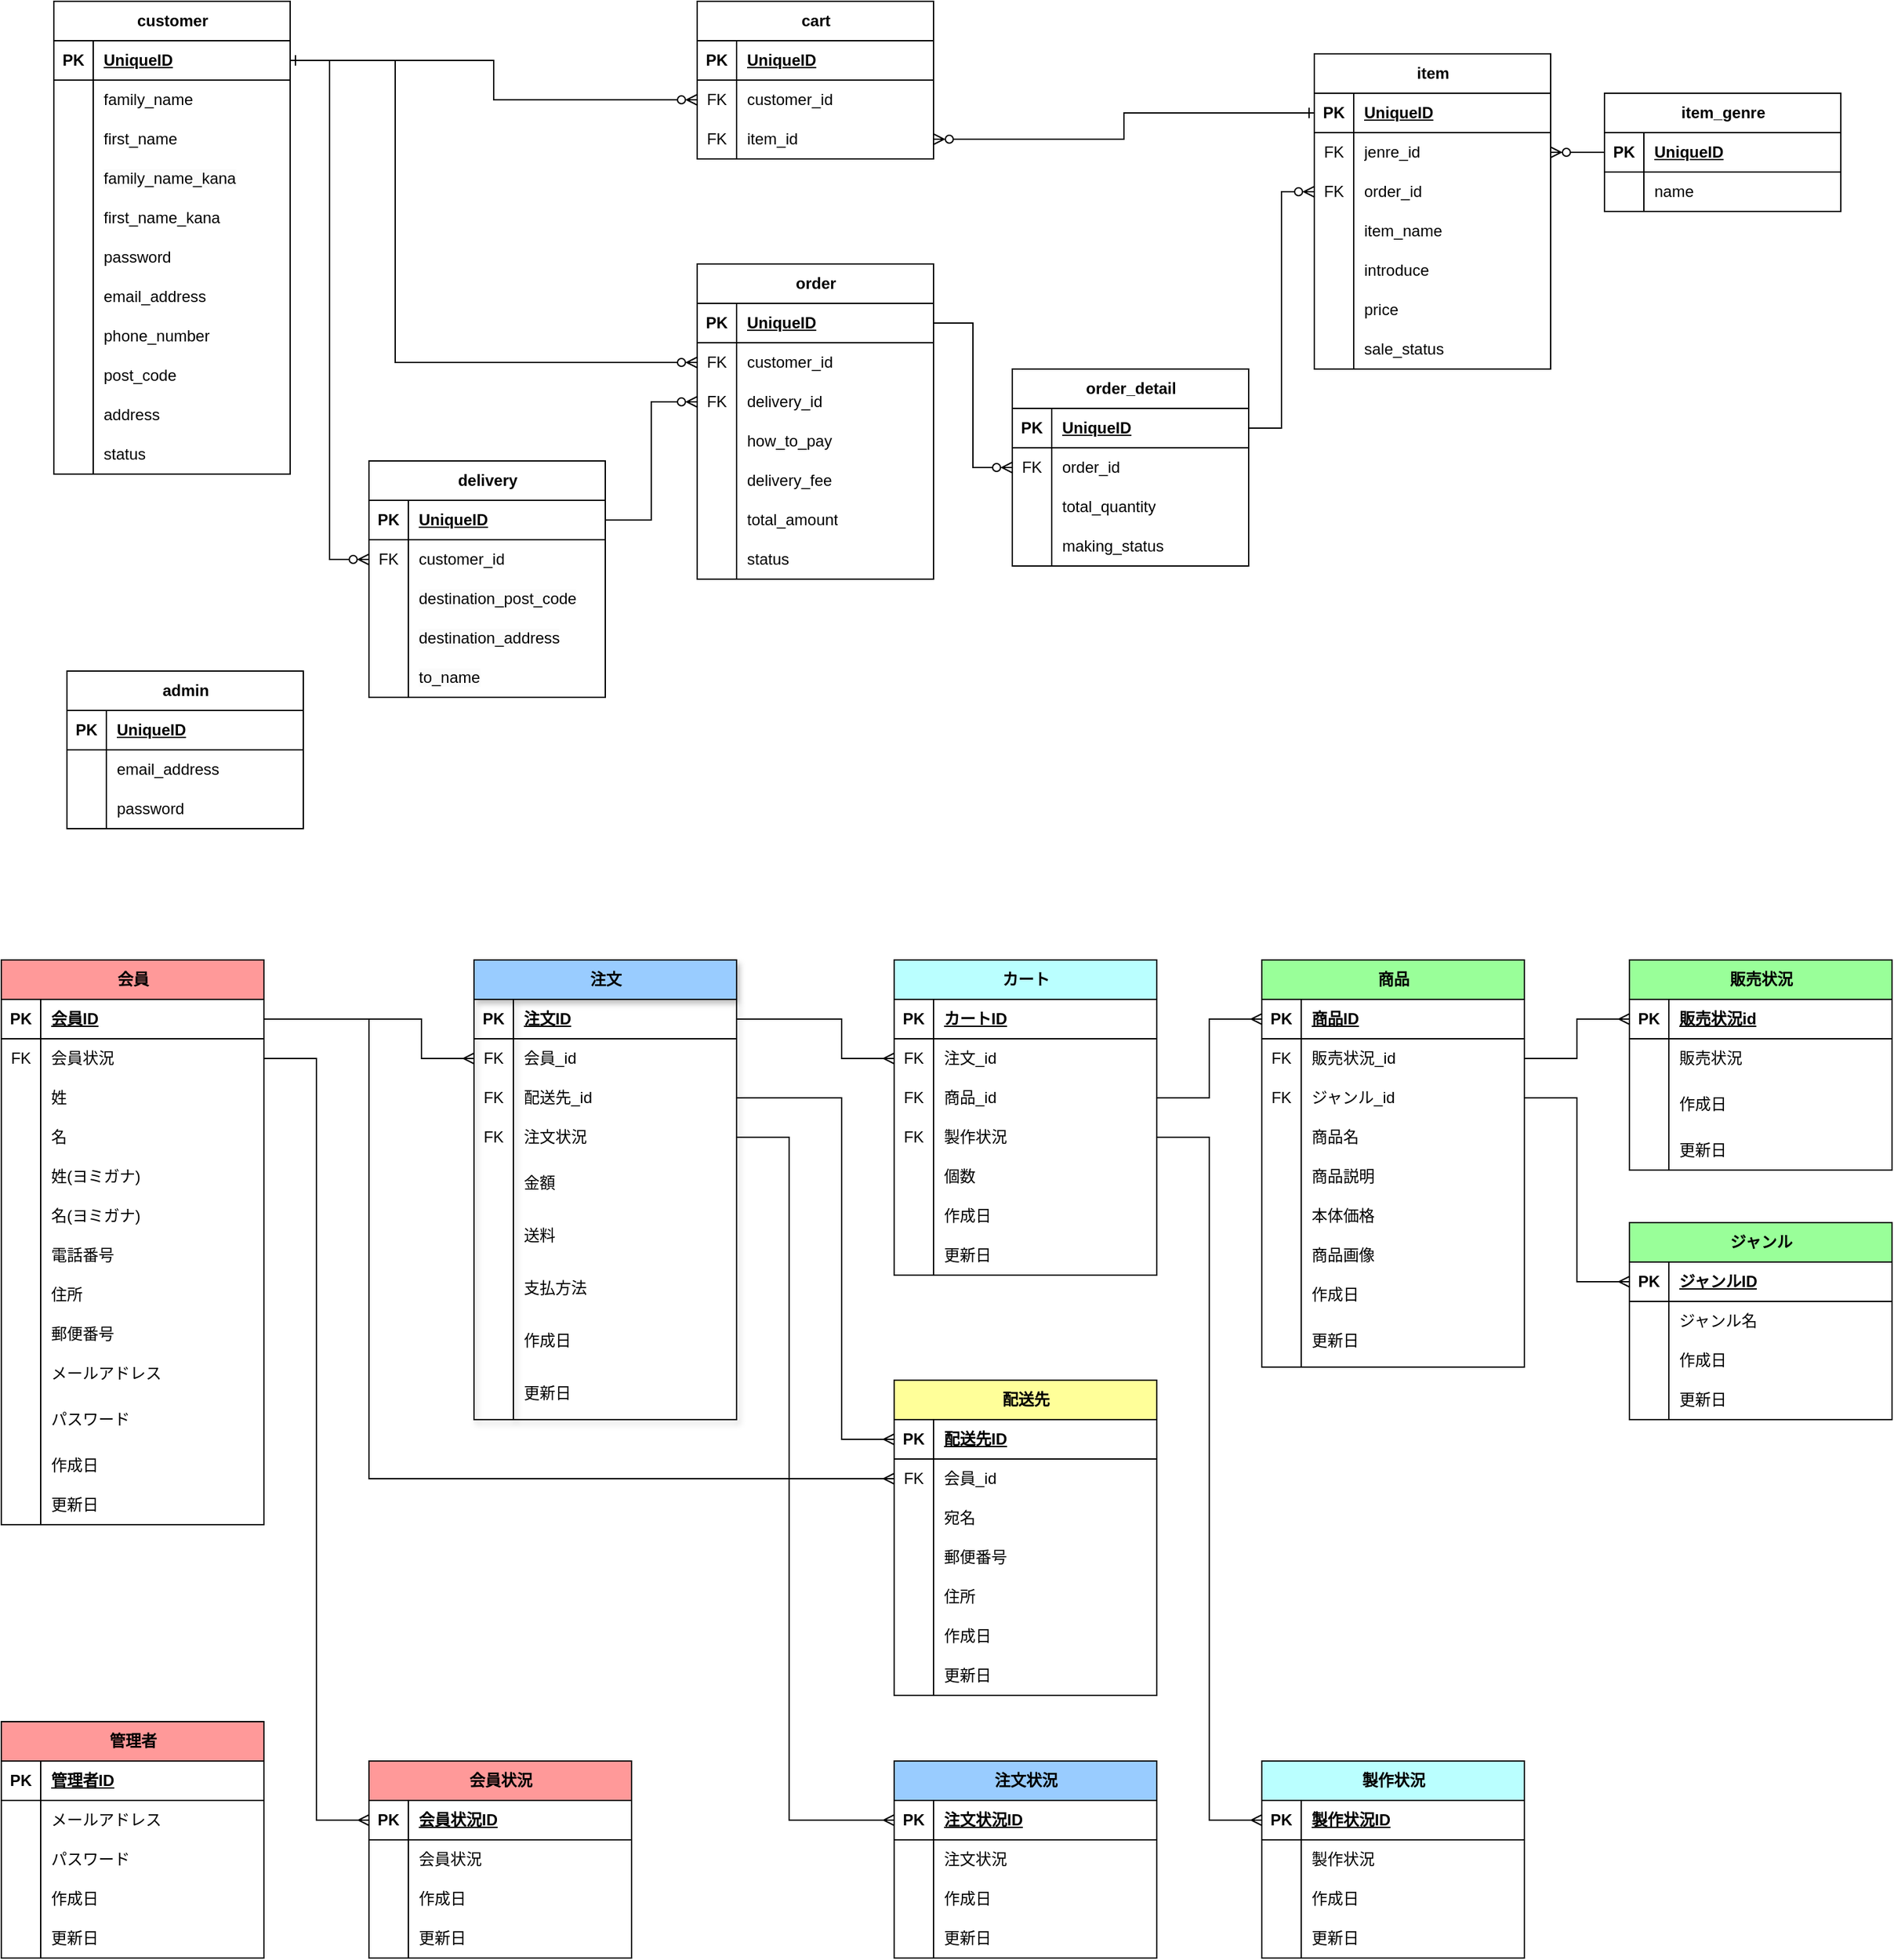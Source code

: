 <mxfile version="21.3.8" type="github">
  <diagram name="ページ1" id="rxm7QnSzYuGfee6C8Hp6">
    <mxGraphModel dx="1367" dy="2663" grid="1" gridSize="10" guides="1" tooltips="1" connect="1" arrows="1" fold="1" page="1" pageScale="1" pageWidth="827" pageHeight="1169" math="0" shadow="0">
      <root>
        <mxCell id="0" />
        <mxCell id="1" parent="0" />
        <mxCell id="5Vda8Vvq2YYSzgC-D5f8-26" value="customer" style="shape=table;startSize=30;container=1;collapsible=1;childLayout=tableLayout;fixedRows=1;rowLines=0;fontStyle=1;align=center;resizeLast=1;html=1;" parent="1" vertex="1">
          <mxGeometry x="60" y="40" width="180" height="360" as="geometry" />
        </mxCell>
        <mxCell id="5Vda8Vvq2YYSzgC-D5f8-27" value="" style="shape=tableRow;horizontal=0;startSize=0;swimlaneHead=0;swimlaneBody=0;fillColor=none;collapsible=0;dropTarget=0;points=[[0,0.5],[1,0.5]];portConstraint=eastwest;top=0;left=0;right=0;bottom=1;" parent="5Vda8Vvq2YYSzgC-D5f8-26" vertex="1">
          <mxGeometry y="30" width="180" height="30" as="geometry" />
        </mxCell>
        <mxCell id="5Vda8Vvq2YYSzgC-D5f8-28" value="PK" style="shape=partialRectangle;connectable=0;fillColor=none;top=0;left=0;bottom=0;right=0;fontStyle=1;overflow=hidden;whiteSpace=wrap;html=1;" parent="5Vda8Vvq2YYSzgC-D5f8-27" vertex="1">
          <mxGeometry width="30" height="30" as="geometry">
            <mxRectangle width="30" height="30" as="alternateBounds" />
          </mxGeometry>
        </mxCell>
        <mxCell id="5Vda8Vvq2YYSzgC-D5f8-29" value="UniqueID" style="shape=partialRectangle;connectable=0;fillColor=none;top=0;left=0;bottom=0;right=0;align=left;spacingLeft=6;fontStyle=5;overflow=hidden;whiteSpace=wrap;html=1;" parent="5Vda8Vvq2YYSzgC-D5f8-27" vertex="1">
          <mxGeometry x="30" width="150" height="30" as="geometry">
            <mxRectangle width="150" height="30" as="alternateBounds" />
          </mxGeometry>
        </mxCell>
        <mxCell id="hIJa-ym9UTQ6ZEIeF3DV-1" style="shape=tableRow;horizontal=0;startSize=0;swimlaneHead=0;swimlaneBody=0;fillColor=none;collapsible=0;dropTarget=0;points=[[0,0.5],[1,0.5]];portConstraint=eastwest;top=0;left=0;right=0;bottom=0;" parent="5Vda8Vvq2YYSzgC-D5f8-26" vertex="1">
          <mxGeometry y="60" width="180" height="30" as="geometry" />
        </mxCell>
        <mxCell id="hIJa-ym9UTQ6ZEIeF3DV-2" style="shape=partialRectangle;connectable=0;fillColor=none;top=0;left=0;bottom=0;right=0;editable=1;overflow=hidden;whiteSpace=wrap;html=1;" parent="hIJa-ym9UTQ6ZEIeF3DV-1" vertex="1">
          <mxGeometry width="30" height="30" as="geometry">
            <mxRectangle width="30" height="30" as="alternateBounds" />
          </mxGeometry>
        </mxCell>
        <mxCell id="hIJa-ym9UTQ6ZEIeF3DV-3" value="family_name" style="shape=partialRectangle;connectable=0;fillColor=none;top=0;left=0;bottom=0;right=0;align=left;spacingLeft=6;overflow=hidden;whiteSpace=wrap;html=1;" parent="hIJa-ym9UTQ6ZEIeF3DV-1" vertex="1">
          <mxGeometry x="30" width="150" height="30" as="geometry">
            <mxRectangle width="150" height="30" as="alternateBounds" />
          </mxGeometry>
        </mxCell>
        <mxCell id="hIJa-ym9UTQ6ZEIeF3DV-4" style="shape=tableRow;horizontal=0;startSize=0;swimlaneHead=0;swimlaneBody=0;fillColor=none;collapsible=0;dropTarget=0;points=[[0,0.5],[1,0.5]];portConstraint=eastwest;top=0;left=0;right=0;bottom=0;" parent="5Vda8Vvq2YYSzgC-D5f8-26" vertex="1">
          <mxGeometry y="90" width="180" height="30" as="geometry" />
        </mxCell>
        <mxCell id="hIJa-ym9UTQ6ZEIeF3DV-5" style="shape=partialRectangle;connectable=0;fillColor=none;top=0;left=0;bottom=0;right=0;editable=1;overflow=hidden;whiteSpace=wrap;html=1;" parent="hIJa-ym9UTQ6ZEIeF3DV-4" vertex="1">
          <mxGeometry width="30" height="30" as="geometry">
            <mxRectangle width="30" height="30" as="alternateBounds" />
          </mxGeometry>
        </mxCell>
        <mxCell id="hIJa-ym9UTQ6ZEIeF3DV-6" value="first_name" style="shape=partialRectangle;connectable=0;fillColor=none;top=0;left=0;bottom=0;right=0;align=left;spacingLeft=6;overflow=hidden;whiteSpace=wrap;html=1;" parent="hIJa-ym9UTQ6ZEIeF3DV-4" vertex="1">
          <mxGeometry x="30" width="150" height="30" as="geometry">
            <mxRectangle width="150" height="30" as="alternateBounds" />
          </mxGeometry>
        </mxCell>
        <mxCell id="hIJa-ym9UTQ6ZEIeF3DV-7" style="shape=tableRow;horizontal=0;startSize=0;swimlaneHead=0;swimlaneBody=0;fillColor=none;collapsible=0;dropTarget=0;points=[[0,0.5],[1,0.5]];portConstraint=eastwest;top=0;left=0;right=0;bottom=0;" parent="5Vda8Vvq2YYSzgC-D5f8-26" vertex="1">
          <mxGeometry y="120" width="180" height="30" as="geometry" />
        </mxCell>
        <mxCell id="hIJa-ym9UTQ6ZEIeF3DV-8" style="shape=partialRectangle;connectable=0;fillColor=none;top=0;left=0;bottom=0;right=0;editable=1;overflow=hidden;whiteSpace=wrap;html=1;" parent="hIJa-ym9UTQ6ZEIeF3DV-7" vertex="1">
          <mxGeometry width="30" height="30" as="geometry">
            <mxRectangle width="30" height="30" as="alternateBounds" />
          </mxGeometry>
        </mxCell>
        <mxCell id="hIJa-ym9UTQ6ZEIeF3DV-9" value="&lt;span style=&quot;color: rgb(0, 0, 0); font-family: Helvetica; font-size: 12px; font-style: normal; font-variant-ligatures: normal; font-variant-caps: normal; font-weight: 400; letter-spacing: normal; orphans: 2; text-align: left; text-indent: 0px; text-transform: none; widows: 2; word-spacing: 0px; -webkit-text-stroke-width: 0px; background-color: rgb(251, 251, 251); text-decoration-thickness: initial; text-decoration-style: initial; text-decoration-color: initial; float: none; display: inline !important;&quot;&gt;family_name_kana&lt;/span&gt;" style="shape=partialRectangle;connectable=0;fillColor=none;top=0;left=0;bottom=0;right=0;align=left;spacingLeft=6;overflow=hidden;whiteSpace=wrap;html=1;" parent="hIJa-ym9UTQ6ZEIeF3DV-7" vertex="1">
          <mxGeometry x="30" width="150" height="30" as="geometry">
            <mxRectangle width="150" height="30" as="alternateBounds" />
          </mxGeometry>
        </mxCell>
        <mxCell id="hIJa-ym9UTQ6ZEIeF3DV-10" style="shape=tableRow;horizontal=0;startSize=0;swimlaneHead=0;swimlaneBody=0;fillColor=none;collapsible=0;dropTarget=0;points=[[0,0.5],[1,0.5]];portConstraint=eastwest;top=0;left=0;right=0;bottom=0;" parent="5Vda8Vvq2YYSzgC-D5f8-26" vertex="1">
          <mxGeometry y="150" width="180" height="30" as="geometry" />
        </mxCell>
        <mxCell id="hIJa-ym9UTQ6ZEIeF3DV-11" style="shape=partialRectangle;connectable=0;fillColor=none;top=0;left=0;bottom=0;right=0;editable=1;overflow=hidden;whiteSpace=wrap;html=1;" parent="hIJa-ym9UTQ6ZEIeF3DV-10" vertex="1">
          <mxGeometry width="30" height="30" as="geometry">
            <mxRectangle width="30" height="30" as="alternateBounds" />
          </mxGeometry>
        </mxCell>
        <mxCell id="hIJa-ym9UTQ6ZEIeF3DV-12" value="first_name_kana" style="shape=partialRectangle;connectable=0;fillColor=none;top=0;left=0;bottom=0;right=0;align=left;spacingLeft=6;overflow=hidden;whiteSpace=wrap;html=1;" parent="hIJa-ym9UTQ6ZEIeF3DV-10" vertex="1">
          <mxGeometry x="30" width="150" height="30" as="geometry">
            <mxRectangle width="150" height="30" as="alternateBounds" />
          </mxGeometry>
        </mxCell>
        <mxCell id="5Vda8Vvq2YYSzgC-D5f8-36" value="" style="shape=tableRow;horizontal=0;startSize=0;swimlaneHead=0;swimlaneBody=0;fillColor=none;collapsible=0;dropTarget=0;points=[[0,0.5],[1,0.5]];portConstraint=eastwest;top=0;left=0;right=0;bottom=0;" parent="5Vda8Vvq2YYSzgC-D5f8-26" vertex="1">
          <mxGeometry y="180" width="180" height="30" as="geometry" />
        </mxCell>
        <mxCell id="5Vda8Vvq2YYSzgC-D5f8-37" value="" style="shape=partialRectangle;connectable=0;fillColor=none;top=0;left=0;bottom=0;right=0;editable=1;overflow=hidden;whiteSpace=wrap;html=1;" parent="5Vda8Vvq2YYSzgC-D5f8-36" vertex="1">
          <mxGeometry width="30" height="30" as="geometry">
            <mxRectangle width="30" height="30" as="alternateBounds" />
          </mxGeometry>
        </mxCell>
        <mxCell id="5Vda8Vvq2YYSzgC-D5f8-38" value="password" style="shape=partialRectangle;connectable=0;fillColor=none;top=0;left=0;bottom=0;right=0;align=left;spacingLeft=6;overflow=hidden;whiteSpace=wrap;html=1;" parent="5Vda8Vvq2YYSzgC-D5f8-36" vertex="1">
          <mxGeometry x="30" width="150" height="30" as="geometry">
            <mxRectangle width="150" height="30" as="alternateBounds" />
          </mxGeometry>
        </mxCell>
        <mxCell id="5Vda8Vvq2YYSzgC-D5f8-30" value="" style="shape=tableRow;horizontal=0;startSize=0;swimlaneHead=0;swimlaneBody=0;fillColor=none;collapsible=0;dropTarget=0;points=[[0,0.5],[1,0.5]];portConstraint=eastwest;top=0;left=0;right=0;bottom=0;" parent="5Vda8Vvq2YYSzgC-D5f8-26" vertex="1">
          <mxGeometry y="210" width="180" height="30" as="geometry" />
        </mxCell>
        <mxCell id="5Vda8Vvq2YYSzgC-D5f8-31" value="" style="shape=partialRectangle;connectable=0;fillColor=none;top=0;left=0;bottom=0;right=0;editable=1;overflow=hidden;whiteSpace=wrap;html=1;" parent="5Vda8Vvq2YYSzgC-D5f8-30" vertex="1">
          <mxGeometry width="30" height="30" as="geometry">
            <mxRectangle width="30" height="30" as="alternateBounds" />
          </mxGeometry>
        </mxCell>
        <mxCell id="5Vda8Vvq2YYSzgC-D5f8-32" value="email_address" style="shape=partialRectangle;connectable=0;fillColor=none;top=0;left=0;bottom=0;right=0;align=left;spacingLeft=6;overflow=hidden;whiteSpace=wrap;html=1;" parent="5Vda8Vvq2YYSzgC-D5f8-30" vertex="1">
          <mxGeometry x="30" width="150" height="30" as="geometry">
            <mxRectangle width="150" height="30" as="alternateBounds" />
          </mxGeometry>
        </mxCell>
        <mxCell id="5Vda8Vvq2YYSzgC-D5f8-33" value="" style="shape=tableRow;horizontal=0;startSize=0;swimlaneHead=0;swimlaneBody=0;fillColor=none;collapsible=0;dropTarget=0;points=[[0,0.5],[1,0.5]];portConstraint=eastwest;top=0;left=0;right=0;bottom=0;" parent="5Vda8Vvq2YYSzgC-D5f8-26" vertex="1">
          <mxGeometry y="240" width="180" height="30" as="geometry" />
        </mxCell>
        <mxCell id="5Vda8Vvq2YYSzgC-D5f8-34" value="" style="shape=partialRectangle;connectable=0;fillColor=none;top=0;left=0;bottom=0;right=0;editable=1;overflow=hidden;whiteSpace=wrap;html=1;" parent="5Vda8Vvq2YYSzgC-D5f8-33" vertex="1">
          <mxGeometry width="30" height="30" as="geometry">
            <mxRectangle width="30" height="30" as="alternateBounds" />
          </mxGeometry>
        </mxCell>
        <mxCell id="5Vda8Vvq2YYSzgC-D5f8-35" value="phone_number" style="shape=partialRectangle;connectable=0;fillColor=none;top=0;left=0;bottom=0;right=0;align=left;spacingLeft=6;overflow=hidden;whiteSpace=wrap;html=1;" parent="5Vda8Vvq2YYSzgC-D5f8-33" vertex="1">
          <mxGeometry x="30" width="150" height="30" as="geometry">
            <mxRectangle width="150" height="30" as="alternateBounds" />
          </mxGeometry>
        </mxCell>
        <mxCell id="hIJa-ym9UTQ6ZEIeF3DV-13" style="shape=tableRow;horizontal=0;startSize=0;swimlaneHead=0;swimlaneBody=0;fillColor=none;collapsible=0;dropTarget=0;points=[[0,0.5],[1,0.5]];portConstraint=eastwest;top=0;left=0;right=0;bottom=0;" parent="5Vda8Vvq2YYSzgC-D5f8-26" vertex="1">
          <mxGeometry y="270" width="180" height="30" as="geometry" />
        </mxCell>
        <mxCell id="hIJa-ym9UTQ6ZEIeF3DV-14" style="shape=partialRectangle;connectable=0;fillColor=none;top=0;left=0;bottom=0;right=0;editable=1;overflow=hidden;whiteSpace=wrap;html=1;" parent="hIJa-ym9UTQ6ZEIeF3DV-13" vertex="1">
          <mxGeometry width="30" height="30" as="geometry">
            <mxRectangle width="30" height="30" as="alternateBounds" />
          </mxGeometry>
        </mxCell>
        <mxCell id="hIJa-ym9UTQ6ZEIeF3DV-15" value="post_code" style="shape=partialRectangle;connectable=0;fillColor=none;top=0;left=0;bottom=0;right=0;align=left;spacingLeft=6;overflow=hidden;whiteSpace=wrap;html=1;" parent="hIJa-ym9UTQ6ZEIeF3DV-13" vertex="1">
          <mxGeometry x="30" width="150" height="30" as="geometry">
            <mxRectangle width="150" height="30" as="alternateBounds" />
          </mxGeometry>
        </mxCell>
        <mxCell id="5Vda8Vvq2YYSzgC-D5f8-107" style="shape=tableRow;horizontal=0;startSize=0;swimlaneHead=0;swimlaneBody=0;fillColor=none;collapsible=0;dropTarget=0;points=[[0,0.5],[1,0.5]];portConstraint=eastwest;top=0;left=0;right=0;bottom=0;" parent="5Vda8Vvq2YYSzgC-D5f8-26" vertex="1">
          <mxGeometry y="300" width="180" height="30" as="geometry" />
        </mxCell>
        <mxCell id="5Vda8Vvq2YYSzgC-D5f8-108" style="shape=partialRectangle;connectable=0;fillColor=none;top=0;left=0;bottom=0;right=0;editable=1;overflow=hidden;whiteSpace=wrap;html=1;" parent="5Vda8Vvq2YYSzgC-D5f8-107" vertex="1">
          <mxGeometry width="30" height="30" as="geometry">
            <mxRectangle width="30" height="30" as="alternateBounds" />
          </mxGeometry>
        </mxCell>
        <mxCell id="5Vda8Vvq2YYSzgC-D5f8-109" value="address" style="shape=partialRectangle;connectable=0;fillColor=none;top=0;left=0;bottom=0;right=0;align=left;spacingLeft=6;overflow=hidden;whiteSpace=wrap;html=1;" parent="5Vda8Vvq2YYSzgC-D5f8-107" vertex="1">
          <mxGeometry x="30" width="150" height="30" as="geometry">
            <mxRectangle width="150" height="30" as="alternateBounds" />
          </mxGeometry>
        </mxCell>
        <mxCell id="hIJa-ym9UTQ6ZEIeF3DV-19" style="shape=tableRow;horizontal=0;startSize=0;swimlaneHead=0;swimlaneBody=0;fillColor=none;collapsible=0;dropTarget=0;points=[[0,0.5],[1,0.5]];portConstraint=eastwest;top=0;left=0;right=0;bottom=0;" parent="5Vda8Vvq2YYSzgC-D5f8-26" vertex="1">
          <mxGeometry y="330" width="180" height="30" as="geometry" />
        </mxCell>
        <mxCell id="hIJa-ym9UTQ6ZEIeF3DV-20" style="shape=partialRectangle;connectable=0;fillColor=none;top=0;left=0;bottom=0;right=0;editable=1;overflow=hidden;whiteSpace=wrap;html=1;" parent="hIJa-ym9UTQ6ZEIeF3DV-19" vertex="1">
          <mxGeometry width="30" height="30" as="geometry">
            <mxRectangle width="30" height="30" as="alternateBounds" />
          </mxGeometry>
        </mxCell>
        <mxCell id="hIJa-ym9UTQ6ZEIeF3DV-21" value="status" style="shape=partialRectangle;connectable=0;fillColor=none;top=0;left=0;bottom=0;right=0;align=left;spacingLeft=6;overflow=hidden;whiteSpace=wrap;html=1;" parent="hIJa-ym9UTQ6ZEIeF3DV-19" vertex="1">
          <mxGeometry x="30" width="150" height="30" as="geometry">
            <mxRectangle width="150" height="30" as="alternateBounds" />
          </mxGeometry>
        </mxCell>
        <mxCell id="5Vda8Vvq2YYSzgC-D5f8-39" value="delivery" style="shape=table;startSize=30;container=1;collapsible=1;childLayout=tableLayout;fixedRows=1;rowLines=0;fontStyle=1;align=center;resizeLast=1;html=1;" parent="1" vertex="1">
          <mxGeometry x="300" y="390" width="180" height="180" as="geometry" />
        </mxCell>
        <mxCell id="5Vda8Vvq2YYSzgC-D5f8-40" value="" style="shape=tableRow;horizontal=0;startSize=0;swimlaneHead=0;swimlaneBody=0;fillColor=none;collapsible=0;dropTarget=0;points=[[0,0.5],[1,0.5]];portConstraint=eastwest;top=0;left=0;right=0;bottom=1;" parent="5Vda8Vvq2YYSzgC-D5f8-39" vertex="1">
          <mxGeometry y="30" width="180" height="30" as="geometry" />
        </mxCell>
        <mxCell id="5Vda8Vvq2YYSzgC-D5f8-41" value="PK" style="shape=partialRectangle;connectable=0;fillColor=none;top=0;left=0;bottom=0;right=0;fontStyle=1;overflow=hidden;whiteSpace=wrap;html=1;" parent="5Vda8Vvq2YYSzgC-D5f8-40" vertex="1">
          <mxGeometry width="30" height="30" as="geometry">
            <mxRectangle width="30" height="30" as="alternateBounds" />
          </mxGeometry>
        </mxCell>
        <mxCell id="5Vda8Vvq2YYSzgC-D5f8-42" value="UniqueID" style="shape=partialRectangle;connectable=0;fillColor=none;top=0;left=0;bottom=0;right=0;align=left;spacingLeft=6;fontStyle=5;overflow=hidden;whiteSpace=wrap;html=1;" parent="5Vda8Vvq2YYSzgC-D5f8-40" vertex="1">
          <mxGeometry x="30" width="150" height="30" as="geometry">
            <mxRectangle width="150" height="30" as="alternateBounds" />
          </mxGeometry>
        </mxCell>
        <mxCell id="5Vda8Vvq2YYSzgC-D5f8-43" value="" style="shape=tableRow;horizontal=0;startSize=0;swimlaneHead=0;swimlaneBody=0;fillColor=none;collapsible=0;dropTarget=0;points=[[0,0.5],[1,0.5]];portConstraint=eastwest;top=0;left=0;right=0;bottom=0;" parent="5Vda8Vvq2YYSzgC-D5f8-39" vertex="1">
          <mxGeometry y="60" width="180" height="30" as="geometry" />
        </mxCell>
        <mxCell id="5Vda8Vvq2YYSzgC-D5f8-44" value="FK" style="shape=partialRectangle;connectable=0;fillColor=none;top=0;left=0;bottom=0;right=0;editable=1;overflow=hidden;whiteSpace=wrap;html=1;" parent="5Vda8Vvq2YYSzgC-D5f8-43" vertex="1">
          <mxGeometry width="30" height="30" as="geometry">
            <mxRectangle width="30" height="30" as="alternateBounds" />
          </mxGeometry>
        </mxCell>
        <mxCell id="5Vda8Vvq2YYSzgC-D5f8-45" value="customer_id" style="shape=partialRectangle;connectable=0;fillColor=none;top=0;left=0;bottom=0;right=0;align=left;spacingLeft=6;overflow=hidden;whiteSpace=wrap;html=1;fontStyle=0" parent="5Vda8Vvq2YYSzgC-D5f8-43" vertex="1">
          <mxGeometry x="30" width="150" height="30" as="geometry">
            <mxRectangle width="150" height="30" as="alternateBounds" />
          </mxGeometry>
        </mxCell>
        <mxCell id="hIJa-ym9UTQ6ZEIeF3DV-196" style="shape=tableRow;horizontal=0;startSize=0;swimlaneHead=0;swimlaneBody=0;fillColor=none;collapsible=0;dropTarget=0;points=[[0,0.5],[1,0.5]];portConstraint=eastwest;top=0;left=0;right=0;bottom=0;" parent="5Vda8Vvq2YYSzgC-D5f8-39" vertex="1">
          <mxGeometry y="90" width="180" height="30" as="geometry" />
        </mxCell>
        <mxCell id="hIJa-ym9UTQ6ZEIeF3DV-197" style="shape=partialRectangle;connectable=0;fillColor=none;top=0;left=0;bottom=0;right=0;editable=1;overflow=hidden;whiteSpace=wrap;html=1;" parent="hIJa-ym9UTQ6ZEIeF3DV-196" vertex="1">
          <mxGeometry width="30" height="30" as="geometry">
            <mxRectangle width="30" height="30" as="alternateBounds" />
          </mxGeometry>
        </mxCell>
        <mxCell id="hIJa-ym9UTQ6ZEIeF3DV-198" value="&lt;meta charset=&quot;utf-8&quot;&gt;&lt;span style=&quot;color: rgb(0, 0, 0); font-family: Helvetica; font-size: 12px; font-style: normal; font-variant-ligatures: normal; font-variant-caps: normal; font-weight: 400; letter-spacing: normal; orphans: 2; text-align: left; text-indent: 0px; text-transform: none; widows: 2; word-spacing: 0px; -webkit-text-stroke-width: 0px; background-color: rgb(251, 251, 251); text-decoration-thickness: initial; text-decoration-style: initial; text-decoration-color: initial; float: none; display: inline !important;&quot;&gt;destination_post_code&lt;/span&gt;" style="shape=partialRectangle;connectable=0;fillColor=none;top=0;left=0;bottom=0;right=0;align=left;spacingLeft=6;overflow=hidden;whiteSpace=wrap;html=1;" parent="hIJa-ym9UTQ6ZEIeF3DV-196" vertex="1">
          <mxGeometry x="30" width="150" height="30" as="geometry">
            <mxRectangle width="150" height="30" as="alternateBounds" />
          </mxGeometry>
        </mxCell>
        <mxCell id="hIJa-ym9UTQ6ZEIeF3DV-202" style="shape=tableRow;horizontal=0;startSize=0;swimlaneHead=0;swimlaneBody=0;fillColor=none;collapsible=0;dropTarget=0;points=[[0,0.5],[1,0.5]];portConstraint=eastwest;top=0;left=0;right=0;bottom=0;" parent="5Vda8Vvq2YYSzgC-D5f8-39" vertex="1">
          <mxGeometry y="120" width="180" height="30" as="geometry" />
        </mxCell>
        <mxCell id="hIJa-ym9UTQ6ZEIeF3DV-203" style="shape=partialRectangle;connectable=0;fillColor=none;top=0;left=0;bottom=0;right=0;editable=1;overflow=hidden;whiteSpace=wrap;html=1;" parent="hIJa-ym9UTQ6ZEIeF3DV-202" vertex="1">
          <mxGeometry width="30" height="30" as="geometry">
            <mxRectangle width="30" height="30" as="alternateBounds" />
          </mxGeometry>
        </mxCell>
        <mxCell id="hIJa-ym9UTQ6ZEIeF3DV-204" value="&lt;meta charset=&quot;utf-8&quot;&gt;&lt;span style=&quot;color: rgb(0, 0, 0); font-family: Helvetica; font-size: 12px; font-style: normal; font-variant-ligatures: normal; font-variant-caps: normal; font-weight: 400; letter-spacing: normal; orphans: 2; text-align: left; text-indent: 0px; text-transform: none; widows: 2; word-spacing: 0px; -webkit-text-stroke-width: 0px; background-color: rgb(251, 251, 251); text-decoration-thickness: initial; text-decoration-style: initial; text-decoration-color: initial; float: none; display: inline !important;&quot;&gt;destination_address&lt;/span&gt;" style="shape=partialRectangle;connectable=0;fillColor=none;top=0;left=0;bottom=0;right=0;align=left;spacingLeft=6;overflow=hidden;whiteSpace=wrap;html=1;" parent="hIJa-ym9UTQ6ZEIeF3DV-202" vertex="1">
          <mxGeometry x="30" width="150" height="30" as="geometry">
            <mxRectangle width="150" height="30" as="alternateBounds" />
          </mxGeometry>
        </mxCell>
        <mxCell id="hIJa-ym9UTQ6ZEIeF3DV-199" style="shape=tableRow;horizontal=0;startSize=0;swimlaneHead=0;swimlaneBody=0;fillColor=none;collapsible=0;dropTarget=0;points=[[0,0.5],[1,0.5]];portConstraint=eastwest;top=0;left=0;right=0;bottom=0;" parent="5Vda8Vvq2YYSzgC-D5f8-39" vertex="1">
          <mxGeometry y="150" width="180" height="30" as="geometry" />
        </mxCell>
        <mxCell id="hIJa-ym9UTQ6ZEIeF3DV-200" style="shape=partialRectangle;connectable=0;fillColor=none;top=0;left=0;bottom=0;right=0;editable=1;overflow=hidden;whiteSpace=wrap;html=1;" parent="hIJa-ym9UTQ6ZEIeF3DV-199" vertex="1">
          <mxGeometry width="30" height="30" as="geometry">
            <mxRectangle width="30" height="30" as="alternateBounds" />
          </mxGeometry>
        </mxCell>
        <mxCell id="hIJa-ym9UTQ6ZEIeF3DV-201" value="&lt;meta charset=&quot;utf-8&quot;&gt;&lt;span style=&quot;color: rgb(0, 0, 0); font-family: Helvetica; font-size: 12px; font-style: normal; font-variant-ligatures: normal; font-variant-caps: normal; font-weight: 400; letter-spacing: normal; orphans: 2; text-align: left; text-indent: 0px; text-transform: none; widows: 2; word-spacing: 0px; -webkit-text-stroke-width: 0px; background-color: rgb(251, 251, 251); text-decoration-thickness: initial; text-decoration-style: initial; text-decoration-color: initial; float: none; display: inline !important;&quot;&gt;to_name&lt;/span&gt;" style="shape=partialRectangle;connectable=0;fillColor=none;top=0;left=0;bottom=0;right=0;align=left;spacingLeft=6;overflow=hidden;whiteSpace=wrap;html=1;" parent="hIJa-ym9UTQ6ZEIeF3DV-199" vertex="1">
          <mxGeometry x="30" width="150" height="30" as="geometry">
            <mxRectangle width="150" height="30" as="alternateBounds" />
          </mxGeometry>
        </mxCell>
        <mxCell id="5Vda8Vvq2YYSzgC-D5f8-65" value="cart" style="shape=table;startSize=30;container=1;collapsible=1;childLayout=tableLayout;fixedRows=1;rowLines=0;fontStyle=1;align=center;resizeLast=1;html=1;" parent="1" vertex="1">
          <mxGeometry x="550" y="40" width="180" height="120" as="geometry" />
        </mxCell>
        <mxCell id="5Vda8Vvq2YYSzgC-D5f8-66" value="" style="shape=tableRow;horizontal=0;startSize=0;swimlaneHead=0;swimlaneBody=0;fillColor=none;collapsible=0;dropTarget=0;points=[[0,0.5],[1,0.5]];portConstraint=eastwest;top=0;left=0;right=0;bottom=1;" parent="5Vda8Vvq2YYSzgC-D5f8-65" vertex="1">
          <mxGeometry y="30" width="180" height="30" as="geometry" />
        </mxCell>
        <mxCell id="5Vda8Vvq2YYSzgC-D5f8-67" value="PK" style="shape=partialRectangle;connectable=0;fillColor=none;top=0;left=0;bottom=0;right=0;fontStyle=1;overflow=hidden;whiteSpace=wrap;html=1;" parent="5Vda8Vvq2YYSzgC-D5f8-66" vertex="1">
          <mxGeometry width="30" height="30" as="geometry">
            <mxRectangle width="30" height="30" as="alternateBounds" />
          </mxGeometry>
        </mxCell>
        <mxCell id="5Vda8Vvq2YYSzgC-D5f8-68" value="UniqueID" style="shape=partialRectangle;connectable=0;fillColor=none;top=0;left=0;bottom=0;right=0;align=left;spacingLeft=6;fontStyle=5;overflow=hidden;whiteSpace=wrap;html=1;" parent="5Vda8Vvq2YYSzgC-D5f8-66" vertex="1">
          <mxGeometry x="30" width="150" height="30" as="geometry">
            <mxRectangle width="150" height="30" as="alternateBounds" />
          </mxGeometry>
        </mxCell>
        <mxCell id="5Vda8Vvq2YYSzgC-D5f8-69" value="" style="shape=tableRow;horizontal=0;startSize=0;swimlaneHead=0;swimlaneBody=0;fillColor=none;collapsible=0;dropTarget=0;points=[[0,0.5],[1,0.5]];portConstraint=eastwest;top=0;left=0;right=0;bottom=0;" parent="5Vda8Vvq2YYSzgC-D5f8-65" vertex="1">
          <mxGeometry y="60" width="180" height="30" as="geometry" />
        </mxCell>
        <mxCell id="5Vda8Vvq2YYSzgC-D5f8-70" value="FK" style="shape=partialRectangle;connectable=0;fillColor=none;top=0;left=0;bottom=0;right=0;editable=1;overflow=hidden;whiteSpace=wrap;html=1;" parent="5Vda8Vvq2YYSzgC-D5f8-69" vertex="1">
          <mxGeometry width="30" height="30" as="geometry">
            <mxRectangle width="30" height="30" as="alternateBounds" />
          </mxGeometry>
        </mxCell>
        <mxCell id="5Vda8Vvq2YYSzgC-D5f8-71" value="customer_id" style="shape=partialRectangle;connectable=0;fillColor=none;top=0;left=0;bottom=0;right=0;align=left;spacingLeft=6;overflow=hidden;whiteSpace=wrap;html=1;" parent="5Vda8Vvq2YYSzgC-D5f8-69" vertex="1">
          <mxGeometry x="30" width="150" height="30" as="geometry">
            <mxRectangle width="150" height="30" as="alternateBounds" />
          </mxGeometry>
        </mxCell>
        <mxCell id="5Vda8Vvq2YYSzgC-D5f8-72" value="" style="shape=tableRow;horizontal=0;startSize=0;swimlaneHead=0;swimlaneBody=0;fillColor=none;collapsible=0;dropTarget=0;points=[[0,0.5],[1,0.5]];portConstraint=eastwest;top=0;left=0;right=0;bottom=0;" parent="5Vda8Vvq2YYSzgC-D5f8-65" vertex="1">
          <mxGeometry y="90" width="180" height="30" as="geometry" />
        </mxCell>
        <mxCell id="5Vda8Vvq2YYSzgC-D5f8-73" value="FK" style="shape=partialRectangle;connectable=0;fillColor=none;top=0;left=0;bottom=0;right=0;editable=1;overflow=hidden;whiteSpace=wrap;html=1;" parent="5Vda8Vvq2YYSzgC-D5f8-72" vertex="1">
          <mxGeometry width="30" height="30" as="geometry">
            <mxRectangle width="30" height="30" as="alternateBounds" />
          </mxGeometry>
        </mxCell>
        <mxCell id="5Vda8Vvq2YYSzgC-D5f8-74" value="item_id" style="shape=partialRectangle;connectable=0;fillColor=none;top=0;left=0;bottom=0;right=0;align=left;spacingLeft=6;overflow=hidden;whiteSpace=wrap;html=1;" parent="5Vda8Vvq2YYSzgC-D5f8-72" vertex="1">
          <mxGeometry x="30" width="150" height="30" as="geometry">
            <mxRectangle width="150" height="30" as="alternateBounds" />
          </mxGeometry>
        </mxCell>
        <mxCell id="hIJa-ym9UTQ6ZEIeF3DV-51" value="item" style="shape=table;startSize=30;container=1;collapsible=1;childLayout=tableLayout;fixedRows=1;rowLines=0;fontStyle=1;align=center;resizeLast=1;html=1;" parent="1" vertex="1">
          <mxGeometry x="1020" y="80" width="180" height="240" as="geometry" />
        </mxCell>
        <mxCell id="hIJa-ym9UTQ6ZEIeF3DV-52" value="" style="shape=tableRow;horizontal=0;startSize=0;swimlaneHead=0;swimlaneBody=0;fillColor=none;collapsible=0;dropTarget=0;points=[[0,0.5],[1,0.5]];portConstraint=eastwest;top=0;left=0;right=0;bottom=1;" parent="hIJa-ym9UTQ6ZEIeF3DV-51" vertex="1">
          <mxGeometry y="30" width="180" height="30" as="geometry" />
        </mxCell>
        <mxCell id="hIJa-ym9UTQ6ZEIeF3DV-53" value="PK" style="shape=partialRectangle;connectable=0;fillColor=none;top=0;left=0;bottom=0;right=0;fontStyle=1;overflow=hidden;whiteSpace=wrap;html=1;" parent="hIJa-ym9UTQ6ZEIeF3DV-52" vertex="1">
          <mxGeometry width="30" height="30" as="geometry">
            <mxRectangle width="30" height="30" as="alternateBounds" />
          </mxGeometry>
        </mxCell>
        <mxCell id="hIJa-ym9UTQ6ZEIeF3DV-54" value="UniqueID" style="shape=partialRectangle;connectable=0;fillColor=none;top=0;left=0;bottom=0;right=0;align=left;spacingLeft=6;fontStyle=5;overflow=hidden;whiteSpace=wrap;html=1;" parent="hIJa-ym9UTQ6ZEIeF3DV-52" vertex="1">
          <mxGeometry x="30" width="150" height="30" as="geometry">
            <mxRectangle width="150" height="30" as="alternateBounds" />
          </mxGeometry>
        </mxCell>
        <mxCell id="hIJa-ym9UTQ6ZEIeF3DV-133" style="shape=tableRow;horizontal=0;startSize=0;swimlaneHead=0;swimlaneBody=0;fillColor=none;collapsible=0;dropTarget=0;points=[[0,0.5],[1,0.5]];portConstraint=eastwest;top=0;left=0;right=0;bottom=0;" parent="hIJa-ym9UTQ6ZEIeF3DV-51" vertex="1">
          <mxGeometry y="60" width="180" height="30" as="geometry" />
        </mxCell>
        <mxCell id="hIJa-ym9UTQ6ZEIeF3DV-134" value="FK" style="shape=partialRectangle;connectable=0;fillColor=none;top=0;left=0;bottom=0;right=0;editable=1;overflow=hidden;whiteSpace=wrap;html=1;" parent="hIJa-ym9UTQ6ZEIeF3DV-133" vertex="1">
          <mxGeometry width="30" height="30" as="geometry">
            <mxRectangle width="30" height="30" as="alternateBounds" />
          </mxGeometry>
        </mxCell>
        <mxCell id="hIJa-ym9UTQ6ZEIeF3DV-135" value="jenre_id" style="shape=partialRectangle;connectable=0;fillColor=none;top=0;left=0;bottom=0;right=0;align=left;spacingLeft=6;overflow=hidden;whiteSpace=wrap;html=1;" parent="hIJa-ym9UTQ6ZEIeF3DV-133" vertex="1">
          <mxGeometry x="30" width="150" height="30" as="geometry">
            <mxRectangle width="150" height="30" as="alternateBounds" />
          </mxGeometry>
        </mxCell>
        <mxCell id="hIJa-ym9UTQ6ZEIeF3DV-55" value="" style="shape=tableRow;horizontal=0;startSize=0;swimlaneHead=0;swimlaneBody=0;fillColor=none;collapsible=0;dropTarget=0;points=[[0,0.5],[1,0.5]];portConstraint=eastwest;top=0;left=0;right=0;bottom=0;" parent="hIJa-ym9UTQ6ZEIeF3DV-51" vertex="1">
          <mxGeometry y="90" width="180" height="30" as="geometry" />
        </mxCell>
        <mxCell id="hIJa-ym9UTQ6ZEIeF3DV-56" value="FK" style="shape=partialRectangle;connectable=0;fillColor=none;top=0;left=0;bottom=0;right=0;editable=1;overflow=hidden;whiteSpace=wrap;html=1;" parent="hIJa-ym9UTQ6ZEIeF3DV-55" vertex="1">
          <mxGeometry width="30" height="30" as="geometry">
            <mxRectangle width="30" height="30" as="alternateBounds" />
          </mxGeometry>
        </mxCell>
        <mxCell id="hIJa-ym9UTQ6ZEIeF3DV-57" value="order_id" style="shape=partialRectangle;connectable=0;fillColor=none;top=0;left=0;bottom=0;right=0;align=left;spacingLeft=6;overflow=hidden;whiteSpace=wrap;html=1;" parent="hIJa-ym9UTQ6ZEIeF3DV-55" vertex="1">
          <mxGeometry x="30" width="150" height="30" as="geometry">
            <mxRectangle width="150" height="30" as="alternateBounds" />
          </mxGeometry>
        </mxCell>
        <mxCell id="hIJa-ym9UTQ6ZEIeF3DV-77" style="shape=tableRow;horizontal=0;startSize=0;swimlaneHead=0;swimlaneBody=0;fillColor=none;collapsible=0;dropTarget=0;points=[[0,0.5],[1,0.5]];portConstraint=eastwest;top=0;left=0;right=0;bottom=0;" parent="hIJa-ym9UTQ6ZEIeF3DV-51" vertex="1">
          <mxGeometry y="120" width="180" height="30" as="geometry" />
        </mxCell>
        <mxCell id="hIJa-ym9UTQ6ZEIeF3DV-78" style="shape=partialRectangle;connectable=0;fillColor=none;top=0;left=0;bottom=0;right=0;editable=1;overflow=hidden;whiteSpace=wrap;html=1;" parent="hIJa-ym9UTQ6ZEIeF3DV-77" vertex="1">
          <mxGeometry width="30" height="30" as="geometry">
            <mxRectangle width="30" height="30" as="alternateBounds" />
          </mxGeometry>
        </mxCell>
        <mxCell id="hIJa-ym9UTQ6ZEIeF3DV-79" value="item_name" style="shape=partialRectangle;connectable=0;fillColor=none;top=0;left=0;bottom=0;right=0;align=left;spacingLeft=6;overflow=hidden;whiteSpace=wrap;html=1;" parent="hIJa-ym9UTQ6ZEIeF3DV-77" vertex="1">
          <mxGeometry x="30" width="150" height="30" as="geometry">
            <mxRectangle width="150" height="30" as="alternateBounds" />
          </mxGeometry>
        </mxCell>
        <mxCell id="hIJa-ym9UTQ6ZEIeF3DV-74" style="shape=tableRow;horizontal=0;startSize=0;swimlaneHead=0;swimlaneBody=0;fillColor=none;collapsible=0;dropTarget=0;points=[[0,0.5],[1,0.5]];portConstraint=eastwest;top=0;left=0;right=0;bottom=0;" parent="hIJa-ym9UTQ6ZEIeF3DV-51" vertex="1">
          <mxGeometry y="150" width="180" height="30" as="geometry" />
        </mxCell>
        <mxCell id="hIJa-ym9UTQ6ZEIeF3DV-75" style="shape=partialRectangle;connectable=0;fillColor=none;top=0;left=0;bottom=0;right=0;editable=1;overflow=hidden;whiteSpace=wrap;html=1;" parent="hIJa-ym9UTQ6ZEIeF3DV-74" vertex="1">
          <mxGeometry width="30" height="30" as="geometry">
            <mxRectangle width="30" height="30" as="alternateBounds" />
          </mxGeometry>
        </mxCell>
        <mxCell id="hIJa-ym9UTQ6ZEIeF3DV-76" value="introduce" style="shape=partialRectangle;connectable=0;fillColor=none;top=0;left=0;bottom=0;right=0;align=left;spacingLeft=6;overflow=hidden;whiteSpace=wrap;html=1;" parent="hIJa-ym9UTQ6ZEIeF3DV-74" vertex="1">
          <mxGeometry x="30" width="150" height="30" as="geometry">
            <mxRectangle width="150" height="30" as="alternateBounds" />
          </mxGeometry>
        </mxCell>
        <mxCell id="hIJa-ym9UTQ6ZEIeF3DV-68" style="shape=tableRow;horizontal=0;startSize=0;swimlaneHead=0;swimlaneBody=0;fillColor=none;collapsible=0;dropTarget=0;points=[[0,0.5],[1,0.5]];portConstraint=eastwest;top=0;left=0;right=0;bottom=0;" parent="hIJa-ym9UTQ6ZEIeF3DV-51" vertex="1">
          <mxGeometry y="180" width="180" height="30" as="geometry" />
        </mxCell>
        <mxCell id="hIJa-ym9UTQ6ZEIeF3DV-69" style="shape=partialRectangle;connectable=0;fillColor=none;top=0;left=0;bottom=0;right=0;editable=1;overflow=hidden;whiteSpace=wrap;html=1;" parent="hIJa-ym9UTQ6ZEIeF3DV-68" vertex="1">
          <mxGeometry width="30" height="30" as="geometry">
            <mxRectangle width="30" height="30" as="alternateBounds" />
          </mxGeometry>
        </mxCell>
        <mxCell id="hIJa-ym9UTQ6ZEIeF3DV-70" value="price" style="shape=partialRectangle;connectable=0;fillColor=none;top=0;left=0;bottom=0;right=0;align=left;spacingLeft=6;overflow=hidden;whiteSpace=wrap;html=1;" parent="hIJa-ym9UTQ6ZEIeF3DV-68" vertex="1">
          <mxGeometry x="30" width="150" height="30" as="geometry">
            <mxRectangle width="150" height="30" as="alternateBounds" />
          </mxGeometry>
        </mxCell>
        <mxCell id="hIJa-ym9UTQ6ZEIeF3DV-65" style="shape=tableRow;horizontal=0;startSize=0;swimlaneHead=0;swimlaneBody=0;fillColor=none;collapsible=0;dropTarget=0;points=[[0,0.5],[1,0.5]];portConstraint=eastwest;top=0;left=0;right=0;bottom=0;" parent="hIJa-ym9UTQ6ZEIeF3DV-51" vertex="1">
          <mxGeometry y="210" width="180" height="30" as="geometry" />
        </mxCell>
        <mxCell id="hIJa-ym9UTQ6ZEIeF3DV-66" style="shape=partialRectangle;connectable=0;fillColor=none;top=0;left=0;bottom=0;right=0;editable=1;overflow=hidden;whiteSpace=wrap;html=1;" parent="hIJa-ym9UTQ6ZEIeF3DV-65" vertex="1">
          <mxGeometry width="30" height="30" as="geometry">
            <mxRectangle width="30" height="30" as="alternateBounds" />
          </mxGeometry>
        </mxCell>
        <mxCell id="hIJa-ym9UTQ6ZEIeF3DV-67" value="sale_status" style="shape=partialRectangle;connectable=0;fillColor=none;top=0;left=0;bottom=0;right=0;align=left;spacingLeft=6;overflow=hidden;whiteSpace=wrap;html=1;" parent="hIJa-ym9UTQ6ZEIeF3DV-65" vertex="1">
          <mxGeometry x="30" width="150" height="30" as="geometry">
            <mxRectangle width="150" height="30" as="alternateBounds" />
          </mxGeometry>
        </mxCell>
        <mxCell id="hIJa-ym9UTQ6ZEIeF3DV-80" value="order" style="shape=table;startSize=30;container=1;collapsible=1;childLayout=tableLayout;fixedRows=1;rowLines=0;fontStyle=1;align=center;resizeLast=1;html=1;" parent="1" vertex="1">
          <mxGeometry x="550" y="240" width="180" height="240" as="geometry" />
        </mxCell>
        <mxCell id="hIJa-ym9UTQ6ZEIeF3DV-81" value="" style="shape=tableRow;horizontal=0;startSize=0;swimlaneHead=0;swimlaneBody=0;fillColor=none;collapsible=0;dropTarget=0;points=[[0,0.5],[1,0.5]];portConstraint=eastwest;top=0;left=0;right=0;bottom=1;" parent="hIJa-ym9UTQ6ZEIeF3DV-80" vertex="1">
          <mxGeometry y="30" width="180" height="30" as="geometry" />
        </mxCell>
        <mxCell id="hIJa-ym9UTQ6ZEIeF3DV-82" value="PK" style="shape=partialRectangle;connectable=0;fillColor=none;top=0;left=0;bottom=0;right=0;fontStyle=1;overflow=hidden;whiteSpace=wrap;html=1;" parent="hIJa-ym9UTQ6ZEIeF3DV-81" vertex="1">
          <mxGeometry width="30" height="30" as="geometry">
            <mxRectangle width="30" height="30" as="alternateBounds" />
          </mxGeometry>
        </mxCell>
        <mxCell id="hIJa-ym9UTQ6ZEIeF3DV-83" value="UniqueID" style="shape=partialRectangle;connectable=0;fillColor=none;top=0;left=0;bottom=0;right=0;align=left;spacingLeft=6;fontStyle=5;overflow=hidden;whiteSpace=wrap;html=1;" parent="hIJa-ym9UTQ6ZEIeF3DV-81" vertex="1">
          <mxGeometry x="30" width="150" height="30" as="geometry">
            <mxRectangle width="150" height="30" as="alternateBounds" />
          </mxGeometry>
        </mxCell>
        <mxCell id="hIJa-ym9UTQ6ZEIeF3DV-84" value="" style="shape=tableRow;horizontal=0;startSize=0;swimlaneHead=0;swimlaneBody=0;fillColor=none;collapsible=0;dropTarget=0;points=[[0,0.5],[1,0.5]];portConstraint=eastwest;top=0;left=0;right=0;bottom=0;" parent="hIJa-ym9UTQ6ZEIeF3DV-80" vertex="1">
          <mxGeometry y="60" width="180" height="30" as="geometry" />
        </mxCell>
        <mxCell id="hIJa-ym9UTQ6ZEIeF3DV-85" value="FK" style="shape=partialRectangle;connectable=0;fillColor=none;top=0;left=0;bottom=0;right=0;editable=1;overflow=hidden;whiteSpace=wrap;html=1;" parent="hIJa-ym9UTQ6ZEIeF3DV-84" vertex="1">
          <mxGeometry width="30" height="30" as="geometry">
            <mxRectangle width="30" height="30" as="alternateBounds" />
          </mxGeometry>
        </mxCell>
        <mxCell id="hIJa-ym9UTQ6ZEIeF3DV-86" value="customer_id" style="shape=partialRectangle;connectable=0;fillColor=none;top=0;left=0;bottom=0;right=0;align=left;spacingLeft=6;overflow=hidden;whiteSpace=wrap;html=1;" parent="hIJa-ym9UTQ6ZEIeF3DV-84" vertex="1">
          <mxGeometry x="30" width="150" height="30" as="geometry">
            <mxRectangle width="150" height="30" as="alternateBounds" />
          </mxGeometry>
        </mxCell>
        <mxCell id="hIJa-ym9UTQ6ZEIeF3DV-87" value="" style="shape=tableRow;horizontal=0;startSize=0;swimlaneHead=0;swimlaneBody=0;fillColor=none;collapsible=0;dropTarget=0;points=[[0,0.5],[1,0.5]];portConstraint=eastwest;top=0;left=0;right=0;bottom=0;" parent="hIJa-ym9UTQ6ZEIeF3DV-80" vertex="1">
          <mxGeometry y="90" width="180" height="30" as="geometry" />
        </mxCell>
        <mxCell id="hIJa-ym9UTQ6ZEIeF3DV-88" value="FK" style="shape=partialRectangle;connectable=0;fillColor=none;top=0;left=0;bottom=0;right=0;editable=1;overflow=hidden;whiteSpace=wrap;html=1;" parent="hIJa-ym9UTQ6ZEIeF3DV-87" vertex="1">
          <mxGeometry width="30" height="30" as="geometry">
            <mxRectangle width="30" height="30" as="alternateBounds" />
          </mxGeometry>
        </mxCell>
        <mxCell id="hIJa-ym9UTQ6ZEIeF3DV-89" value="delivery_id" style="shape=partialRectangle;connectable=0;fillColor=none;top=0;left=0;bottom=0;right=0;align=left;spacingLeft=6;overflow=hidden;whiteSpace=wrap;html=1;" parent="hIJa-ym9UTQ6ZEIeF3DV-87" vertex="1">
          <mxGeometry x="30" width="150" height="30" as="geometry">
            <mxRectangle width="150" height="30" as="alternateBounds" />
          </mxGeometry>
        </mxCell>
        <mxCell id="hIJa-ym9UTQ6ZEIeF3DV-217" style="shape=tableRow;horizontal=0;startSize=0;swimlaneHead=0;swimlaneBody=0;fillColor=none;collapsible=0;dropTarget=0;points=[[0,0.5],[1,0.5]];portConstraint=eastwest;top=0;left=0;right=0;bottom=0;" parent="hIJa-ym9UTQ6ZEIeF3DV-80" vertex="1">
          <mxGeometry y="120" width="180" height="30" as="geometry" />
        </mxCell>
        <mxCell id="hIJa-ym9UTQ6ZEIeF3DV-218" style="shape=partialRectangle;connectable=0;fillColor=none;top=0;left=0;bottom=0;right=0;editable=1;overflow=hidden;whiteSpace=wrap;html=1;" parent="hIJa-ym9UTQ6ZEIeF3DV-217" vertex="1">
          <mxGeometry width="30" height="30" as="geometry">
            <mxRectangle width="30" height="30" as="alternateBounds" />
          </mxGeometry>
        </mxCell>
        <mxCell id="hIJa-ym9UTQ6ZEIeF3DV-219" value="how_to_pay" style="shape=partialRectangle;connectable=0;fillColor=none;top=0;left=0;bottom=0;right=0;align=left;spacingLeft=6;overflow=hidden;whiteSpace=wrap;html=1;" parent="hIJa-ym9UTQ6ZEIeF3DV-217" vertex="1">
          <mxGeometry x="30" width="150" height="30" as="geometry">
            <mxRectangle width="150" height="30" as="alternateBounds" />
          </mxGeometry>
        </mxCell>
        <mxCell id="hIJa-ym9UTQ6ZEIeF3DV-214" style="shape=tableRow;horizontal=0;startSize=0;swimlaneHead=0;swimlaneBody=0;fillColor=none;collapsible=0;dropTarget=0;points=[[0,0.5],[1,0.5]];portConstraint=eastwest;top=0;left=0;right=0;bottom=0;" parent="hIJa-ym9UTQ6ZEIeF3DV-80" vertex="1">
          <mxGeometry y="150" width="180" height="30" as="geometry" />
        </mxCell>
        <mxCell id="hIJa-ym9UTQ6ZEIeF3DV-215" style="shape=partialRectangle;connectable=0;fillColor=none;top=0;left=0;bottom=0;right=0;editable=1;overflow=hidden;whiteSpace=wrap;html=1;" parent="hIJa-ym9UTQ6ZEIeF3DV-214" vertex="1">
          <mxGeometry width="30" height="30" as="geometry">
            <mxRectangle width="30" height="30" as="alternateBounds" />
          </mxGeometry>
        </mxCell>
        <mxCell id="hIJa-ym9UTQ6ZEIeF3DV-216" value="delivery_fee" style="shape=partialRectangle;connectable=0;fillColor=none;top=0;left=0;bottom=0;right=0;align=left;spacingLeft=6;overflow=hidden;whiteSpace=wrap;html=1;" parent="hIJa-ym9UTQ6ZEIeF3DV-214" vertex="1">
          <mxGeometry x="30" width="150" height="30" as="geometry">
            <mxRectangle width="150" height="30" as="alternateBounds" />
          </mxGeometry>
        </mxCell>
        <mxCell id="hIJa-ym9UTQ6ZEIeF3DV-211" style="shape=tableRow;horizontal=0;startSize=0;swimlaneHead=0;swimlaneBody=0;fillColor=none;collapsible=0;dropTarget=0;points=[[0,0.5],[1,0.5]];portConstraint=eastwest;top=0;left=0;right=0;bottom=0;" parent="hIJa-ym9UTQ6ZEIeF3DV-80" vertex="1">
          <mxGeometry y="180" width="180" height="30" as="geometry" />
        </mxCell>
        <mxCell id="hIJa-ym9UTQ6ZEIeF3DV-212" style="shape=partialRectangle;connectable=0;fillColor=none;top=0;left=0;bottom=0;right=0;editable=1;overflow=hidden;whiteSpace=wrap;html=1;" parent="hIJa-ym9UTQ6ZEIeF3DV-211" vertex="1">
          <mxGeometry width="30" height="30" as="geometry">
            <mxRectangle width="30" height="30" as="alternateBounds" />
          </mxGeometry>
        </mxCell>
        <mxCell id="hIJa-ym9UTQ6ZEIeF3DV-213" value="total_amount" style="shape=partialRectangle;connectable=0;fillColor=none;top=0;left=0;bottom=0;right=0;align=left;spacingLeft=6;overflow=hidden;whiteSpace=wrap;html=1;" parent="hIJa-ym9UTQ6ZEIeF3DV-211" vertex="1">
          <mxGeometry x="30" width="150" height="30" as="geometry">
            <mxRectangle width="150" height="30" as="alternateBounds" />
          </mxGeometry>
        </mxCell>
        <mxCell id="hIJa-ym9UTQ6ZEIeF3DV-122" style="shape=tableRow;horizontal=0;startSize=0;swimlaneHead=0;swimlaneBody=0;fillColor=none;collapsible=0;dropTarget=0;points=[[0,0.5],[1,0.5]];portConstraint=eastwest;top=0;left=0;right=0;bottom=0;" parent="hIJa-ym9UTQ6ZEIeF3DV-80" vertex="1">
          <mxGeometry y="210" width="180" height="30" as="geometry" />
        </mxCell>
        <mxCell id="hIJa-ym9UTQ6ZEIeF3DV-123" style="shape=partialRectangle;connectable=0;fillColor=none;top=0;left=0;bottom=0;right=0;editable=1;overflow=hidden;whiteSpace=wrap;html=1;" parent="hIJa-ym9UTQ6ZEIeF3DV-122" vertex="1">
          <mxGeometry width="30" height="30" as="geometry">
            <mxRectangle width="30" height="30" as="alternateBounds" />
          </mxGeometry>
        </mxCell>
        <mxCell id="hIJa-ym9UTQ6ZEIeF3DV-124" value="status" style="shape=partialRectangle;connectable=0;fillColor=none;top=0;left=0;bottom=0;right=0;align=left;spacingLeft=6;overflow=hidden;whiteSpace=wrap;html=1;" parent="hIJa-ym9UTQ6ZEIeF3DV-122" vertex="1">
          <mxGeometry x="30" width="150" height="30" as="geometry">
            <mxRectangle width="150" height="30" as="alternateBounds" />
          </mxGeometry>
        </mxCell>
        <mxCell id="hIJa-ym9UTQ6ZEIeF3DV-93" value="item_genre" style="shape=table;startSize=30;container=1;collapsible=1;childLayout=tableLayout;fixedRows=1;rowLines=0;fontStyle=1;align=center;resizeLast=1;html=1;" parent="1" vertex="1">
          <mxGeometry x="1241" y="110" width="180" height="90" as="geometry" />
        </mxCell>
        <mxCell id="hIJa-ym9UTQ6ZEIeF3DV-94" value="" style="shape=tableRow;horizontal=0;startSize=0;swimlaneHead=0;swimlaneBody=0;fillColor=none;collapsible=0;dropTarget=0;points=[[0,0.5],[1,0.5]];portConstraint=eastwest;top=0;left=0;right=0;bottom=1;" parent="hIJa-ym9UTQ6ZEIeF3DV-93" vertex="1">
          <mxGeometry y="30" width="180" height="30" as="geometry" />
        </mxCell>
        <mxCell id="hIJa-ym9UTQ6ZEIeF3DV-95" value="PK" style="shape=partialRectangle;connectable=0;fillColor=none;top=0;left=0;bottom=0;right=0;fontStyle=1;overflow=hidden;whiteSpace=wrap;html=1;" parent="hIJa-ym9UTQ6ZEIeF3DV-94" vertex="1">
          <mxGeometry width="30" height="30" as="geometry">
            <mxRectangle width="30" height="30" as="alternateBounds" />
          </mxGeometry>
        </mxCell>
        <mxCell id="hIJa-ym9UTQ6ZEIeF3DV-96" value="UniqueID" style="shape=partialRectangle;connectable=0;fillColor=none;top=0;left=0;bottom=0;right=0;align=left;spacingLeft=6;fontStyle=5;overflow=hidden;whiteSpace=wrap;html=1;" parent="hIJa-ym9UTQ6ZEIeF3DV-94" vertex="1">
          <mxGeometry x="30" width="150" height="30" as="geometry">
            <mxRectangle width="150" height="30" as="alternateBounds" />
          </mxGeometry>
        </mxCell>
        <mxCell id="hIJa-ym9UTQ6ZEIeF3DV-100" value="" style="shape=tableRow;horizontal=0;startSize=0;swimlaneHead=0;swimlaneBody=0;fillColor=none;collapsible=0;dropTarget=0;points=[[0,0.5],[1,0.5]];portConstraint=eastwest;top=0;left=0;right=0;bottom=0;" parent="hIJa-ym9UTQ6ZEIeF3DV-93" vertex="1">
          <mxGeometry y="60" width="180" height="30" as="geometry" />
        </mxCell>
        <mxCell id="hIJa-ym9UTQ6ZEIeF3DV-101" value="" style="shape=partialRectangle;connectable=0;fillColor=none;top=0;left=0;bottom=0;right=0;editable=1;overflow=hidden;whiteSpace=wrap;html=1;" parent="hIJa-ym9UTQ6ZEIeF3DV-100" vertex="1">
          <mxGeometry width="30" height="30" as="geometry">
            <mxRectangle width="30" height="30" as="alternateBounds" />
          </mxGeometry>
        </mxCell>
        <mxCell id="hIJa-ym9UTQ6ZEIeF3DV-102" value="name" style="shape=partialRectangle;connectable=0;fillColor=none;top=0;left=0;bottom=0;right=0;align=left;spacingLeft=6;overflow=hidden;whiteSpace=wrap;html=1;" parent="hIJa-ym9UTQ6ZEIeF3DV-100" vertex="1">
          <mxGeometry x="30" width="150" height="30" as="geometry">
            <mxRectangle width="150" height="30" as="alternateBounds" />
          </mxGeometry>
        </mxCell>
        <mxCell id="hIJa-ym9UTQ6ZEIeF3DV-139" style="edgeStyle=orthogonalEdgeStyle;rounded=0;orthogonalLoop=1;jettySize=auto;html=1;entryX=0;entryY=0.5;entryDx=0;entryDy=0;startArrow=ERoneToMany;startFill=0;endArrow=ERone;endFill=0;exitX=1;exitY=0.5;exitDx=0;exitDy=0;" parent="1" target="5Vda8Vvq2YYSzgC-D5f8-69" edge="1">
          <mxGeometry relative="1" as="geometry" />
        </mxCell>
        <mxCell id="hIJa-ym9UTQ6ZEIeF3DV-146" value="admin" style="shape=table;startSize=30;container=1;collapsible=1;childLayout=tableLayout;fixedRows=1;rowLines=0;fontStyle=1;align=center;resizeLast=1;html=1;" parent="1" vertex="1">
          <mxGeometry x="70" y="550" width="180" height="120" as="geometry" />
        </mxCell>
        <mxCell id="hIJa-ym9UTQ6ZEIeF3DV-147" value="" style="shape=tableRow;horizontal=0;startSize=0;swimlaneHead=0;swimlaneBody=0;fillColor=none;collapsible=0;dropTarget=0;points=[[0,0.5],[1,0.5]];portConstraint=eastwest;top=0;left=0;right=0;bottom=1;" parent="hIJa-ym9UTQ6ZEIeF3DV-146" vertex="1">
          <mxGeometry y="30" width="180" height="30" as="geometry" />
        </mxCell>
        <mxCell id="hIJa-ym9UTQ6ZEIeF3DV-148" value="PK" style="shape=partialRectangle;connectable=0;fillColor=none;top=0;left=0;bottom=0;right=0;fontStyle=1;overflow=hidden;whiteSpace=wrap;html=1;" parent="hIJa-ym9UTQ6ZEIeF3DV-147" vertex="1">
          <mxGeometry width="30" height="30" as="geometry">
            <mxRectangle width="30" height="30" as="alternateBounds" />
          </mxGeometry>
        </mxCell>
        <mxCell id="hIJa-ym9UTQ6ZEIeF3DV-149" value="UniqueID" style="shape=partialRectangle;connectable=0;fillColor=none;top=0;left=0;bottom=0;right=0;align=left;spacingLeft=6;fontStyle=5;overflow=hidden;whiteSpace=wrap;html=1;" parent="hIJa-ym9UTQ6ZEIeF3DV-147" vertex="1">
          <mxGeometry x="30" width="150" height="30" as="geometry">
            <mxRectangle width="150" height="30" as="alternateBounds" />
          </mxGeometry>
        </mxCell>
        <mxCell id="hIJa-ym9UTQ6ZEIeF3DV-150" value="" style="shape=tableRow;horizontal=0;startSize=0;swimlaneHead=0;swimlaneBody=0;fillColor=none;collapsible=0;dropTarget=0;points=[[0,0.5],[1,0.5]];portConstraint=eastwest;top=0;left=0;right=0;bottom=0;" parent="hIJa-ym9UTQ6ZEIeF3DV-146" vertex="1">
          <mxGeometry y="60" width="180" height="30" as="geometry" />
        </mxCell>
        <mxCell id="hIJa-ym9UTQ6ZEIeF3DV-151" value="" style="shape=partialRectangle;connectable=0;fillColor=none;top=0;left=0;bottom=0;right=0;editable=1;overflow=hidden;whiteSpace=wrap;html=1;" parent="hIJa-ym9UTQ6ZEIeF3DV-150" vertex="1">
          <mxGeometry width="30" height="30" as="geometry">
            <mxRectangle width="30" height="30" as="alternateBounds" />
          </mxGeometry>
        </mxCell>
        <mxCell id="hIJa-ym9UTQ6ZEIeF3DV-152" value="email_address" style="shape=partialRectangle;connectable=0;fillColor=none;top=0;left=0;bottom=0;right=0;align=left;spacingLeft=6;overflow=hidden;whiteSpace=wrap;html=1;" parent="hIJa-ym9UTQ6ZEIeF3DV-150" vertex="1">
          <mxGeometry x="30" width="150" height="30" as="geometry">
            <mxRectangle width="150" height="30" as="alternateBounds" />
          </mxGeometry>
        </mxCell>
        <mxCell id="hIJa-ym9UTQ6ZEIeF3DV-153" value="" style="shape=tableRow;horizontal=0;startSize=0;swimlaneHead=0;swimlaneBody=0;fillColor=none;collapsible=0;dropTarget=0;points=[[0,0.5],[1,0.5]];portConstraint=eastwest;top=0;left=0;right=0;bottom=0;" parent="hIJa-ym9UTQ6ZEIeF3DV-146" vertex="1">
          <mxGeometry y="90" width="180" height="30" as="geometry" />
        </mxCell>
        <mxCell id="hIJa-ym9UTQ6ZEIeF3DV-154" value="" style="shape=partialRectangle;connectable=0;fillColor=none;top=0;left=0;bottom=0;right=0;editable=1;overflow=hidden;whiteSpace=wrap;html=1;" parent="hIJa-ym9UTQ6ZEIeF3DV-153" vertex="1">
          <mxGeometry width="30" height="30" as="geometry">
            <mxRectangle width="30" height="30" as="alternateBounds" />
          </mxGeometry>
        </mxCell>
        <mxCell id="hIJa-ym9UTQ6ZEIeF3DV-155" value="password" style="shape=partialRectangle;connectable=0;fillColor=none;top=0;left=0;bottom=0;right=0;align=left;spacingLeft=6;overflow=hidden;whiteSpace=wrap;html=1;" parent="hIJa-ym9UTQ6ZEIeF3DV-153" vertex="1">
          <mxGeometry x="30" width="150" height="30" as="geometry">
            <mxRectangle width="150" height="30" as="alternateBounds" />
          </mxGeometry>
        </mxCell>
        <mxCell id="hIJa-ym9UTQ6ZEIeF3DV-208" style="edgeStyle=orthogonalEdgeStyle;rounded=0;orthogonalLoop=1;jettySize=auto;html=1;exitX=1;exitY=0.5;exitDx=0;exitDy=0;entryX=0;entryY=0.5;entryDx=0;entryDy=0;" parent="1" target="5Vda8Vvq2YYSzgC-D5f8-43" edge="1">
          <mxGeometry relative="1" as="geometry" />
        </mxCell>
        <mxCell id="hIJa-ym9UTQ6ZEIeF3DV-209" style="edgeStyle=orthogonalEdgeStyle;rounded=0;orthogonalLoop=1;jettySize=auto;html=1;entryX=0;entryY=0.5;entryDx=0;entryDy=0;" parent="1" target="hIJa-ym9UTQ6ZEIeF3DV-84" edge="1">
          <mxGeometry relative="1" as="geometry" />
        </mxCell>
        <mxCell id="hIJa-ym9UTQ6ZEIeF3DV-221" value="order_detail" style="shape=table;startSize=30;container=1;collapsible=1;childLayout=tableLayout;fixedRows=1;rowLines=0;fontStyle=1;align=center;resizeLast=1;html=1;" parent="1" vertex="1">
          <mxGeometry x="790" y="320" width="180" height="150" as="geometry" />
        </mxCell>
        <mxCell id="hIJa-ym9UTQ6ZEIeF3DV-222" value="" style="shape=tableRow;horizontal=0;startSize=0;swimlaneHead=0;swimlaneBody=0;fillColor=none;collapsible=0;dropTarget=0;points=[[0,0.5],[1,0.5]];portConstraint=eastwest;top=0;left=0;right=0;bottom=1;" parent="hIJa-ym9UTQ6ZEIeF3DV-221" vertex="1">
          <mxGeometry y="30" width="180" height="30" as="geometry" />
        </mxCell>
        <mxCell id="hIJa-ym9UTQ6ZEIeF3DV-223" value="PK" style="shape=partialRectangle;connectable=0;fillColor=none;top=0;left=0;bottom=0;right=0;fontStyle=1;overflow=hidden;whiteSpace=wrap;html=1;" parent="hIJa-ym9UTQ6ZEIeF3DV-222" vertex="1">
          <mxGeometry width="30" height="30" as="geometry">
            <mxRectangle width="30" height="30" as="alternateBounds" />
          </mxGeometry>
        </mxCell>
        <mxCell id="hIJa-ym9UTQ6ZEIeF3DV-224" value="UniqueID" style="shape=partialRectangle;connectable=0;fillColor=none;top=0;left=0;bottom=0;right=0;align=left;spacingLeft=6;fontStyle=5;overflow=hidden;whiteSpace=wrap;html=1;" parent="hIJa-ym9UTQ6ZEIeF3DV-222" vertex="1">
          <mxGeometry x="30" width="150" height="30" as="geometry">
            <mxRectangle width="150" height="30" as="alternateBounds" />
          </mxGeometry>
        </mxCell>
        <mxCell id="hIJa-ym9UTQ6ZEIeF3DV-228" value="" style="shape=tableRow;horizontal=0;startSize=0;swimlaneHead=0;swimlaneBody=0;fillColor=none;collapsible=0;dropTarget=0;points=[[0,0.5],[1,0.5]];portConstraint=eastwest;top=0;left=0;right=0;bottom=0;" parent="hIJa-ym9UTQ6ZEIeF3DV-221" vertex="1">
          <mxGeometry y="60" width="180" height="30" as="geometry" />
        </mxCell>
        <mxCell id="hIJa-ym9UTQ6ZEIeF3DV-229" value="FK" style="shape=partialRectangle;connectable=0;fillColor=none;top=0;left=0;bottom=0;right=0;editable=1;overflow=hidden;whiteSpace=wrap;html=1;" parent="hIJa-ym9UTQ6ZEIeF3DV-228" vertex="1">
          <mxGeometry width="30" height="30" as="geometry">
            <mxRectangle width="30" height="30" as="alternateBounds" />
          </mxGeometry>
        </mxCell>
        <mxCell id="hIJa-ym9UTQ6ZEIeF3DV-230" value="order_id" style="shape=partialRectangle;connectable=0;fillColor=none;top=0;left=0;bottom=0;right=0;align=left;spacingLeft=6;overflow=hidden;whiteSpace=wrap;html=1;" parent="hIJa-ym9UTQ6ZEIeF3DV-228" vertex="1">
          <mxGeometry x="30" width="150" height="30" as="geometry">
            <mxRectangle width="150" height="30" as="alternateBounds" />
          </mxGeometry>
        </mxCell>
        <mxCell id="hIJa-ym9UTQ6ZEIeF3DV-231" value="" style="shape=tableRow;horizontal=0;startSize=0;swimlaneHead=0;swimlaneBody=0;fillColor=none;collapsible=0;dropTarget=0;points=[[0,0.5],[1,0.5]];portConstraint=eastwest;top=0;left=0;right=0;bottom=0;" parent="hIJa-ym9UTQ6ZEIeF3DV-221" vertex="1">
          <mxGeometry y="90" width="180" height="30" as="geometry" />
        </mxCell>
        <mxCell id="hIJa-ym9UTQ6ZEIeF3DV-232" value="" style="shape=partialRectangle;connectable=0;fillColor=none;top=0;left=0;bottom=0;right=0;editable=1;overflow=hidden;whiteSpace=wrap;html=1;" parent="hIJa-ym9UTQ6ZEIeF3DV-231" vertex="1">
          <mxGeometry width="30" height="30" as="geometry">
            <mxRectangle width="30" height="30" as="alternateBounds" />
          </mxGeometry>
        </mxCell>
        <mxCell id="hIJa-ym9UTQ6ZEIeF3DV-233" value="total_quantity" style="shape=partialRectangle;connectable=0;fillColor=none;top=0;left=0;bottom=0;right=0;align=left;spacingLeft=6;overflow=hidden;whiteSpace=wrap;html=1;" parent="hIJa-ym9UTQ6ZEIeF3DV-231" vertex="1">
          <mxGeometry x="30" width="150" height="30" as="geometry">
            <mxRectangle width="150" height="30" as="alternateBounds" />
          </mxGeometry>
        </mxCell>
        <mxCell id="hIJa-ym9UTQ6ZEIeF3DV-239" style="shape=tableRow;horizontal=0;startSize=0;swimlaneHead=0;swimlaneBody=0;fillColor=none;collapsible=0;dropTarget=0;points=[[0,0.5],[1,0.5]];portConstraint=eastwest;top=0;left=0;right=0;bottom=0;" parent="hIJa-ym9UTQ6ZEIeF3DV-221" vertex="1">
          <mxGeometry y="120" width="180" height="30" as="geometry" />
        </mxCell>
        <mxCell id="hIJa-ym9UTQ6ZEIeF3DV-240" style="shape=partialRectangle;connectable=0;fillColor=none;top=0;left=0;bottom=0;right=0;editable=1;overflow=hidden;whiteSpace=wrap;html=1;" parent="hIJa-ym9UTQ6ZEIeF3DV-239" vertex="1">
          <mxGeometry width="30" height="30" as="geometry">
            <mxRectangle width="30" height="30" as="alternateBounds" />
          </mxGeometry>
        </mxCell>
        <mxCell id="hIJa-ym9UTQ6ZEIeF3DV-241" value="making_status" style="shape=partialRectangle;connectable=0;fillColor=none;top=0;left=0;bottom=0;right=0;align=left;spacingLeft=6;overflow=hidden;whiteSpace=wrap;html=1;" parent="hIJa-ym9UTQ6ZEIeF3DV-239" vertex="1">
          <mxGeometry x="30" width="150" height="30" as="geometry">
            <mxRectangle width="150" height="30" as="alternateBounds" />
          </mxGeometry>
        </mxCell>
        <mxCell id="hIJa-ym9UTQ6ZEIeF3DV-234" style="edgeStyle=orthogonalEdgeStyle;rounded=0;orthogonalLoop=1;jettySize=auto;html=1;exitX=1;exitY=0.5;exitDx=0;exitDy=0;entryX=0;entryY=0.5;entryDx=0;entryDy=0;" parent="1" edge="1">
          <mxGeometry relative="1" as="geometry" />
        </mxCell>
        <mxCell id="hIJa-ym9UTQ6ZEIeF3DV-243" style="edgeStyle=orthogonalEdgeStyle;rounded=0;orthogonalLoop=1;jettySize=auto;html=1;exitX=1;exitY=0.5;exitDx=0;exitDy=0;entryX=0;entryY=0.5;entryDx=0;entryDy=0;endArrow=ERzeroToMany;endFill=0;" parent="1" source="5Vda8Vvq2YYSzgC-D5f8-27" target="5Vda8Vvq2YYSzgC-D5f8-69" edge="1">
          <mxGeometry relative="1" as="geometry" />
        </mxCell>
        <mxCell id="hIJa-ym9UTQ6ZEIeF3DV-244" style="edgeStyle=orthogonalEdgeStyle;rounded=0;orthogonalLoop=1;jettySize=auto;html=1;exitX=0;exitY=0.5;exitDx=0;exitDy=0;entryX=1;entryY=0.5;entryDx=0;entryDy=0;endArrow=ERone;endFill=0;startArrow=ERzeroToMany;startFill=0;" parent="1" source="5Vda8Vvq2YYSzgC-D5f8-43" target="5Vda8Vvq2YYSzgC-D5f8-27" edge="1">
          <mxGeometry relative="1" as="geometry" />
        </mxCell>
        <mxCell id="hIJa-ym9UTQ6ZEIeF3DV-245" style="edgeStyle=orthogonalEdgeStyle;rounded=0;orthogonalLoop=1;jettySize=auto;html=1;entryX=1;entryY=0.5;entryDx=0;entryDy=0;endArrow=ERone;endFill=0;startArrow=ERzeroToMany;startFill=0;" parent="1" source="hIJa-ym9UTQ6ZEIeF3DV-84" target="5Vda8Vvq2YYSzgC-D5f8-27" edge="1">
          <mxGeometry relative="1" as="geometry">
            <Array as="points">
              <mxPoint x="320" y="315" />
              <mxPoint x="320" y="85" />
            </Array>
          </mxGeometry>
        </mxCell>
        <mxCell id="hIJa-ym9UTQ6ZEIeF3DV-246" style="edgeStyle=orthogonalEdgeStyle;rounded=0;orthogonalLoop=1;jettySize=auto;html=1;endArrow=ERzeroToMany;endFill=0;" parent="1" source="5Vda8Vvq2YYSzgC-D5f8-40" target="hIJa-ym9UTQ6ZEIeF3DV-87" edge="1">
          <mxGeometry relative="1" as="geometry" />
        </mxCell>
        <mxCell id="hIJa-ym9UTQ6ZEIeF3DV-248" style="edgeStyle=orthogonalEdgeStyle;rounded=0;orthogonalLoop=1;jettySize=auto;html=1;entryX=0;entryY=0.5;entryDx=0;entryDy=0;endArrow=ERzeroToMany;endFill=0;" parent="1" source="hIJa-ym9UTQ6ZEIeF3DV-81" target="hIJa-ym9UTQ6ZEIeF3DV-228" edge="1">
          <mxGeometry relative="1" as="geometry" />
        </mxCell>
        <mxCell id="hIJa-ym9UTQ6ZEIeF3DV-253" style="edgeStyle=orthogonalEdgeStyle;rounded=0;orthogonalLoop=1;jettySize=auto;html=1;endArrow=ERzeroToMany;endFill=0;" parent="1" source="hIJa-ym9UTQ6ZEIeF3DV-222" target="hIJa-ym9UTQ6ZEIeF3DV-55" edge="1">
          <mxGeometry relative="1" as="geometry" />
        </mxCell>
        <mxCell id="hIJa-ym9UTQ6ZEIeF3DV-254" style="edgeStyle=orthogonalEdgeStyle;rounded=0;orthogonalLoop=1;jettySize=auto;html=1;entryX=1;entryY=0.5;entryDx=0;entryDy=0;endArrow=ERzeroToMany;endFill=0;" parent="1" source="hIJa-ym9UTQ6ZEIeF3DV-94" target="hIJa-ym9UTQ6ZEIeF3DV-133" edge="1">
          <mxGeometry relative="1" as="geometry" />
        </mxCell>
        <mxCell id="hIJa-ym9UTQ6ZEIeF3DV-255" style="edgeStyle=orthogonalEdgeStyle;rounded=0;orthogonalLoop=1;jettySize=auto;html=1;entryX=1;entryY=0.5;entryDx=0;entryDy=0;startArrow=ERone;startFill=0;endArrow=ERzeroToMany;endFill=0;" parent="1" source="hIJa-ym9UTQ6ZEIeF3DV-52" target="5Vda8Vvq2YYSzgC-D5f8-72" edge="1">
          <mxGeometry relative="1" as="geometry" />
        </mxCell>
        <mxCell id="J8fFw9OlD3USShQeYX45-1" value="会員" style="shape=table;startSize=30;container=1;collapsible=1;childLayout=tableLayout;fixedRows=1;rowLines=0;fontStyle=1;align=center;resizeLast=1;html=1;strokeWidth=1;fillColor=#FF9999;" parent="1" vertex="1">
          <mxGeometry x="20" y="770" width="200" height="430" as="geometry">
            <mxRectangle x="40" y="40" width="60" height="30" as="alternateBounds" />
          </mxGeometry>
        </mxCell>
        <mxCell id="J8fFw9OlD3USShQeYX45-2" value="" style="shape=tableRow;horizontal=0;startSize=0;swimlaneHead=0;swimlaneBody=0;fillColor=none;collapsible=0;dropTarget=0;points=[[0,0.5],[1,0.5]];portConstraint=eastwest;top=0;left=0;right=0;bottom=1;" parent="J8fFw9OlD3USShQeYX45-1" vertex="1">
          <mxGeometry y="30" width="200" height="30" as="geometry" />
        </mxCell>
        <mxCell id="J8fFw9OlD3USShQeYX45-3" value="PK" style="shape=partialRectangle;connectable=0;fillColor=none;top=0;left=0;bottom=0;right=0;fontStyle=1;overflow=hidden;whiteSpace=wrap;html=1;" parent="J8fFw9OlD3USShQeYX45-2" vertex="1">
          <mxGeometry width="30" height="30" as="geometry">
            <mxRectangle width="30" height="30" as="alternateBounds" />
          </mxGeometry>
        </mxCell>
        <mxCell id="J8fFw9OlD3USShQeYX45-4" value="会員ID" style="shape=partialRectangle;connectable=0;fillColor=none;top=0;left=0;bottom=0;right=0;align=left;spacingLeft=6;fontStyle=5;overflow=hidden;whiteSpace=wrap;html=1;" parent="J8fFw9OlD3USShQeYX45-2" vertex="1">
          <mxGeometry x="30" width="170" height="30" as="geometry">
            <mxRectangle width="170" height="30" as="alternateBounds" />
          </mxGeometry>
        </mxCell>
        <mxCell id="J8fFw9OlD3USShQeYX45-5" value="" style="shape=tableRow;horizontal=0;startSize=0;swimlaneHead=0;swimlaneBody=0;fillColor=none;collapsible=0;dropTarget=0;points=[[0,0.5],[1,0.5]];portConstraint=eastwest;top=0;left=0;right=0;bottom=0;" parent="J8fFw9OlD3USShQeYX45-1" vertex="1">
          <mxGeometry y="60" width="200" height="30" as="geometry" />
        </mxCell>
        <mxCell id="J8fFw9OlD3USShQeYX45-6" value="FK" style="shape=partialRectangle;connectable=0;fillColor=none;top=0;left=0;bottom=0;right=0;fontStyle=0;overflow=hidden;whiteSpace=wrap;html=1;" parent="J8fFw9OlD3USShQeYX45-5" vertex="1">
          <mxGeometry width="30" height="30" as="geometry">
            <mxRectangle width="30" height="30" as="alternateBounds" />
          </mxGeometry>
        </mxCell>
        <mxCell id="J8fFw9OlD3USShQeYX45-7" value="会員状況" style="shape=partialRectangle;connectable=0;fillColor=none;top=0;left=0;bottom=0;right=0;align=left;spacingLeft=6;fontStyle=0;overflow=hidden;whiteSpace=wrap;html=1;" parent="J8fFw9OlD3USShQeYX45-5" vertex="1">
          <mxGeometry x="30" width="170" height="30" as="geometry">
            <mxRectangle width="170" height="30" as="alternateBounds" />
          </mxGeometry>
        </mxCell>
        <mxCell id="J8fFw9OlD3USShQeYX45-8" value="" style="shape=tableRow;horizontal=0;startSize=0;swimlaneHead=0;swimlaneBody=0;fillColor=none;collapsible=0;dropTarget=0;points=[[0,0.5],[1,0.5]];portConstraint=eastwest;top=0;left=0;right=0;bottom=0;" parent="J8fFw9OlD3USShQeYX45-1" vertex="1">
          <mxGeometry y="90" width="200" height="30" as="geometry" />
        </mxCell>
        <mxCell id="J8fFw9OlD3USShQeYX45-9" value="" style="shape=partialRectangle;connectable=0;fillColor=none;top=0;left=0;bottom=0;right=0;editable=1;overflow=hidden;whiteSpace=wrap;html=1;" parent="J8fFw9OlD3USShQeYX45-8" vertex="1">
          <mxGeometry width="30" height="30" as="geometry">
            <mxRectangle width="30" height="30" as="alternateBounds" />
          </mxGeometry>
        </mxCell>
        <mxCell id="J8fFw9OlD3USShQeYX45-10" value="姓" style="shape=partialRectangle;connectable=0;fillColor=none;top=0;left=0;bottom=0;right=0;align=left;spacingLeft=6;overflow=hidden;whiteSpace=wrap;html=1;" parent="J8fFw9OlD3USShQeYX45-8" vertex="1">
          <mxGeometry x="30" width="170" height="30" as="geometry">
            <mxRectangle width="170" height="30" as="alternateBounds" />
          </mxGeometry>
        </mxCell>
        <mxCell id="J8fFw9OlD3USShQeYX45-11" style="shape=tableRow;horizontal=0;startSize=0;swimlaneHead=0;swimlaneBody=0;fillColor=none;collapsible=0;dropTarget=0;points=[[0,0.5],[1,0.5]];portConstraint=eastwest;top=0;left=0;right=0;bottom=0;" parent="J8fFw9OlD3USShQeYX45-1" vertex="1">
          <mxGeometry y="120" width="200" height="30" as="geometry" />
        </mxCell>
        <mxCell id="J8fFw9OlD3USShQeYX45-12" style="shape=partialRectangle;connectable=0;fillColor=none;top=0;left=0;bottom=0;right=0;editable=1;overflow=hidden;whiteSpace=wrap;html=1;" parent="J8fFw9OlD3USShQeYX45-11" vertex="1">
          <mxGeometry width="30" height="30" as="geometry">
            <mxRectangle width="30" height="30" as="alternateBounds" />
          </mxGeometry>
        </mxCell>
        <mxCell id="J8fFw9OlD3USShQeYX45-13" value="名" style="shape=partialRectangle;connectable=0;fillColor=none;top=0;left=0;bottom=0;right=0;align=left;spacingLeft=6;overflow=hidden;whiteSpace=wrap;html=1;" parent="J8fFw9OlD3USShQeYX45-11" vertex="1">
          <mxGeometry x="30" width="170" height="30" as="geometry">
            <mxRectangle width="170" height="30" as="alternateBounds" />
          </mxGeometry>
        </mxCell>
        <mxCell id="J8fFw9OlD3USShQeYX45-14" style="shape=tableRow;horizontal=0;startSize=0;swimlaneHead=0;swimlaneBody=0;fillColor=none;collapsible=0;dropTarget=0;points=[[0,0.5],[1,0.5]];portConstraint=eastwest;top=0;left=0;right=0;bottom=0;" parent="J8fFw9OlD3USShQeYX45-1" vertex="1">
          <mxGeometry y="150" width="200" height="30" as="geometry" />
        </mxCell>
        <mxCell id="J8fFw9OlD3USShQeYX45-15" style="shape=partialRectangle;connectable=0;fillColor=none;top=0;left=0;bottom=0;right=0;editable=1;overflow=hidden;whiteSpace=wrap;html=1;" parent="J8fFw9OlD3USShQeYX45-14" vertex="1">
          <mxGeometry width="30" height="30" as="geometry">
            <mxRectangle width="30" height="30" as="alternateBounds" />
          </mxGeometry>
        </mxCell>
        <mxCell id="J8fFw9OlD3USShQeYX45-16" value="姓(ヨミガナ)" style="shape=partialRectangle;connectable=0;fillColor=none;top=0;left=0;bottom=0;right=0;align=left;spacingLeft=6;overflow=hidden;whiteSpace=wrap;html=1;" parent="J8fFw9OlD3USShQeYX45-14" vertex="1">
          <mxGeometry x="30" width="170" height="30" as="geometry">
            <mxRectangle width="170" height="30" as="alternateBounds" />
          </mxGeometry>
        </mxCell>
        <mxCell id="J8fFw9OlD3USShQeYX45-17" style="shape=tableRow;horizontal=0;startSize=0;swimlaneHead=0;swimlaneBody=0;fillColor=none;collapsible=0;dropTarget=0;points=[[0,0.5],[1,0.5]];portConstraint=eastwest;top=0;left=0;right=0;bottom=0;" parent="J8fFw9OlD3USShQeYX45-1" vertex="1">
          <mxGeometry y="180" width="200" height="30" as="geometry" />
        </mxCell>
        <mxCell id="J8fFw9OlD3USShQeYX45-18" style="shape=partialRectangle;connectable=0;fillColor=none;top=0;left=0;bottom=0;right=0;editable=1;overflow=hidden;whiteSpace=wrap;html=1;" parent="J8fFw9OlD3USShQeYX45-17" vertex="1">
          <mxGeometry width="30" height="30" as="geometry">
            <mxRectangle width="30" height="30" as="alternateBounds" />
          </mxGeometry>
        </mxCell>
        <mxCell id="J8fFw9OlD3USShQeYX45-19" value="名(ヨミガナ)" style="shape=partialRectangle;connectable=0;fillColor=none;top=0;left=0;bottom=0;right=0;align=left;spacingLeft=6;overflow=hidden;whiteSpace=wrap;html=1;" parent="J8fFw9OlD3USShQeYX45-17" vertex="1">
          <mxGeometry x="30" width="170" height="30" as="geometry">
            <mxRectangle width="170" height="30" as="alternateBounds" />
          </mxGeometry>
        </mxCell>
        <mxCell id="J8fFw9OlD3USShQeYX45-20" style="shape=tableRow;horizontal=0;startSize=0;swimlaneHead=0;swimlaneBody=0;fillColor=none;collapsible=0;dropTarget=0;points=[[0,0.5],[1,0.5]];portConstraint=eastwest;top=0;left=0;right=0;bottom=0;" parent="J8fFw9OlD3USShQeYX45-1" vertex="1">
          <mxGeometry y="210" width="200" height="30" as="geometry" />
        </mxCell>
        <mxCell id="J8fFw9OlD3USShQeYX45-21" style="shape=partialRectangle;connectable=0;fillColor=none;top=0;left=0;bottom=0;right=0;editable=1;overflow=hidden;whiteSpace=wrap;html=1;" parent="J8fFw9OlD3USShQeYX45-20" vertex="1">
          <mxGeometry width="30" height="30" as="geometry">
            <mxRectangle width="30" height="30" as="alternateBounds" />
          </mxGeometry>
        </mxCell>
        <mxCell id="J8fFw9OlD3USShQeYX45-22" value="電話番号" style="shape=partialRectangle;connectable=0;fillColor=none;top=0;left=0;bottom=0;right=0;align=left;spacingLeft=6;overflow=hidden;whiteSpace=wrap;html=1;" parent="J8fFw9OlD3USShQeYX45-20" vertex="1">
          <mxGeometry x="30" width="170" height="30" as="geometry">
            <mxRectangle width="170" height="30" as="alternateBounds" />
          </mxGeometry>
        </mxCell>
        <mxCell id="J8fFw9OlD3USShQeYX45-23" value="" style="shape=tableRow;horizontal=0;startSize=0;swimlaneHead=0;swimlaneBody=0;fillColor=none;collapsible=0;dropTarget=0;points=[[0,0.5],[1,0.5]];portConstraint=eastwest;top=0;left=0;right=0;bottom=0;" parent="J8fFw9OlD3USShQeYX45-1" vertex="1">
          <mxGeometry y="240" width="200" height="30" as="geometry" />
        </mxCell>
        <mxCell id="J8fFw9OlD3USShQeYX45-24" value="" style="shape=partialRectangle;connectable=0;fillColor=none;top=0;left=0;bottom=0;right=0;editable=1;overflow=hidden;whiteSpace=wrap;html=1;" parent="J8fFw9OlD3USShQeYX45-23" vertex="1">
          <mxGeometry width="30" height="30" as="geometry">
            <mxRectangle width="30" height="30" as="alternateBounds" />
          </mxGeometry>
        </mxCell>
        <mxCell id="J8fFw9OlD3USShQeYX45-25" value="住所" style="shape=partialRectangle;connectable=0;fillColor=none;top=0;left=0;bottom=0;right=0;align=left;spacingLeft=6;overflow=hidden;whiteSpace=wrap;html=1;" parent="J8fFw9OlD3USShQeYX45-23" vertex="1">
          <mxGeometry x="30" width="170" height="30" as="geometry">
            <mxRectangle width="170" height="30" as="alternateBounds" />
          </mxGeometry>
        </mxCell>
        <mxCell id="J8fFw9OlD3USShQeYX45-26" style="shape=tableRow;horizontal=0;startSize=0;swimlaneHead=0;swimlaneBody=0;fillColor=none;collapsible=0;dropTarget=0;points=[[0,0.5],[1,0.5]];portConstraint=eastwest;top=0;left=0;right=0;bottom=0;" parent="J8fFw9OlD3USShQeYX45-1" vertex="1">
          <mxGeometry y="270" width="200" height="30" as="geometry" />
        </mxCell>
        <mxCell id="J8fFw9OlD3USShQeYX45-27" style="shape=partialRectangle;connectable=0;fillColor=none;top=0;left=0;bottom=0;right=0;editable=1;overflow=hidden;whiteSpace=wrap;html=1;" parent="J8fFw9OlD3USShQeYX45-26" vertex="1">
          <mxGeometry width="30" height="30" as="geometry">
            <mxRectangle width="30" height="30" as="alternateBounds" />
          </mxGeometry>
        </mxCell>
        <mxCell id="J8fFw9OlD3USShQeYX45-28" value="郵便番号" style="shape=partialRectangle;connectable=0;fillColor=none;top=0;left=0;bottom=0;right=0;align=left;spacingLeft=6;overflow=hidden;whiteSpace=wrap;html=1;" parent="J8fFw9OlD3USShQeYX45-26" vertex="1">
          <mxGeometry x="30" width="170" height="30" as="geometry">
            <mxRectangle width="170" height="30" as="alternateBounds" />
          </mxGeometry>
        </mxCell>
        <mxCell id="J8fFw9OlD3USShQeYX45-29" value="" style="shape=tableRow;horizontal=0;startSize=0;swimlaneHead=0;swimlaneBody=0;fillColor=none;collapsible=0;dropTarget=0;points=[[0,0.5],[1,0.5]];portConstraint=eastwest;top=0;left=0;right=0;bottom=0;" parent="J8fFw9OlD3USShQeYX45-1" vertex="1">
          <mxGeometry y="300" width="200" height="30" as="geometry" />
        </mxCell>
        <mxCell id="J8fFw9OlD3USShQeYX45-30" value="" style="shape=partialRectangle;connectable=0;fillColor=none;top=0;left=0;bottom=0;right=0;editable=1;overflow=hidden;whiteSpace=wrap;html=1;" parent="J8fFw9OlD3USShQeYX45-29" vertex="1">
          <mxGeometry width="30" height="30" as="geometry">
            <mxRectangle width="30" height="30" as="alternateBounds" />
          </mxGeometry>
        </mxCell>
        <mxCell id="J8fFw9OlD3USShQeYX45-31" value="メールアドレス" style="shape=partialRectangle;connectable=0;fillColor=none;top=0;left=0;bottom=0;right=0;align=left;spacingLeft=6;overflow=hidden;whiteSpace=wrap;html=1;" parent="J8fFw9OlD3USShQeYX45-29" vertex="1">
          <mxGeometry x="30" width="170" height="30" as="geometry">
            <mxRectangle width="170" height="30" as="alternateBounds" />
          </mxGeometry>
        </mxCell>
        <mxCell id="J8fFw9OlD3USShQeYX45-32" style="shape=tableRow;horizontal=0;startSize=0;swimlaneHead=0;swimlaneBody=0;fillColor=none;collapsible=0;dropTarget=0;points=[[0,0.5],[1,0.5]];portConstraint=eastwest;top=0;left=0;right=0;bottom=0;" parent="J8fFw9OlD3USShQeYX45-1" vertex="1">
          <mxGeometry y="330" width="200" height="40" as="geometry" />
        </mxCell>
        <mxCell id="J8fFw9OlD3USShQeYX45-33" style="shape=partialRectangle;connectable=0;fillColor=none;top=0;left=0;bottom=0;right=0;editable=1;overflow=hidden;whiteSpace=wrap;html=1;" parent="J8fFw9OlD3USShQeYX45-32" vertex="1">
          <mxGeometry width="30" height="40" as="geometry">
            <mxRectangle width="30" height="40" as="alternateBounds" />
          </mxGeometry>
        </mxCell>
        <mxCell id="J8fFw9OlD3USShQeYX45-34" value="パスワード" style="shape=partialRectangle;connectable=0;fillColor=none;top=0;left=0;bottom=0;right=0;align=left;spacingLeft=6;overflow=hidden;whiteSpace=wrap;html=1;" parent="J8fFw9OlD3USShQeYX45-32" vertex="1">
          <mxGeometry x="30" width="170" height="40" as="geometry">
            <mxRectangle width="170" height="40" as="alternateBounds" />
          </mxGeometry>
        </mxCell>
        <mxCell id="J8fFw9OlD3USShQeYX45-35" style="shape=tableRow;horizontal=0;startSize=0;swimlaneHead=0;swimlaneBody=0;fillColor=none;collapsible=0;dropTarget=0;points=[[0,0.5],[1,0.5]];portConstraint=eastwest;top=0;left=0;right=0;bottom=0;" parent="J8fFw9OlD3USShQeYX45-1" vertex="1">
          <mxGeometry y="370" width="200" height="30" as="geometry" />
        </mxCell>
        <mxCell id="J8fFw9OlD3USShQeYX45-36" style="shape=partialRectangle;connectable=0;fillColor=none;top=0;left=0;bottom=0;right=0;editable=1;overflow=hidden;whiteSpace=wrap;html=1;" parent="J8fFw9OlD3USShQeYX45-35" vertex="1">
          <mxGeometry width="30" height="30" as="geometry">
            <mxRectangle width="30" height="30" as="alternateBounds" />
          </mxGeometry>
        </mxCell>
        <mxCell id="J8fFw9OlD3USShQeYX45-37" value="作成日" style="shape=partialRectangle;connectable=0;fillColor=none;top=0;left=0;bottom=0;right=0;align=left;spacingLeft=6;overflow=hidden;whiteSpace=wrap;html=1;" parent="J8fFw9OlD3USShQeYX45-35" vertex="1">
          <mxGeometry x="30" width="170" height="30" as="geometry">
            <mxRectangle width="170" height="30" as="alternateBounds" />
          </mxGeometry>
        </mxCell>
        <mxCell id="J8fFw9OlD3USShQeYX45-38" style="shape=tableRow;horizontal=0;startSize=0;swimlaneHead=0;swimlaneBody=0;fillColor=none;collapsible=0;dropTarget=0;points=[[0,0.5],[1,0.5]];portConstraint=eastwest;top=0;left=0;right=0;bottom=0;" parent="J8fFw9OlD3USShQeYX45-1" vertex="1">
          <mxGeometry y="400" width="200" height="30" as="geometry" />
        </mxCell>
        <mxCell id="J8fFw9OlD3USShQeYX45-39" style="shape=partialRectangle;connectable=0;fillColor=none;top=0;left=0;bottom=0;right=0;editable=1;overflow=hidden;whiteSpace=wrap;html=1;" parent="J8fFw9OlD3USShQeYX45-38" vertex="1">
          <mxGeometry width="30" height="30" as="geometry">
            <mxRectangle width="30" height="30" as="alternateBounds" />
          </mxGeometry>
        </mxCell>
        <mxCell id="J8fFw9OlD3USShQeYX45-40" value="更新日" style="shape=partialRectangle;connectable=0;fillColor=none;top=0;left=0;bottom=0;right=0;align=left;spacingLeft=6;overflow=hidden;whiteSpace=wrap;html=1;" parent="J8fFw9OlD3USShQeYX45-38" vertex="1">
          <mxGeometry x="30" width="170" height="30" as="geometry">
            <mxRectangle width="170" height="30" as="alternateBounds" />
          </mxGeometry>
        </mxCell>
        <mxCell id="J8fFw9OlD3USShQeYX45-41" value="商品" style="shape=table;startSize=30;container=1;collapsible=1;childLayout=tableLayout;fixedRows=1;rowLines=0;fontStyle=1;align=center;resizeLast=1;html=1;fillColor=#99FF99;" parent="1" vertex="1">
          <mxGeometry x="980" y="770" width="200" height="310" as="geometry" />
        </mxCell>
        <mxCell id="J8fFw9OlD3USShQeYX45-42" value="" style="shape=tableRow;horizontal=0;startSize=0;swimlaneHead=0;swimlaneBody=0;fillColor=none;collapsible=0;dropTarget=0;points=[[0,0.5],[1,0.5]];portConstraint=eastwest;top=0;left=0;right=0;bottom=1;" parent="J8fFw9OlD3USShQeYX45-41" vertex="1">
          <mxGeometry y="30" width="200" height="30" as="geometry" />
        </mxCell>
        <mxCell id="J8fFw9OlD3USShQeYX45-43" value="PK" style="shape=partialRectangle;connectable=0;fillColor=none;top=0;left=0;bottom=0;right=0;fontStyle=1;overflow=hidden;whiteSpace=wrap;html=1;" parent="J8fFw9OlD3USShQeYX45-42" vertex="1">
          <mxGeometry width="30" height="30" as="geometry">
            <mxRectangle width="30" height="30" as="alternateBounds" />
          </mxGeometry>
        </mxCell>
        <mxCell id="J8fFw9OlD3USShQeYX45-44" value="商品ID" style="shape=partialRectangle;connectable=0;fillColor=none;top=0;left=0;bottom=0;right=0;align=left;spacingLeft=6;fontStyle=5;overflow=hidden;whiteSpace=wrap;html=1;" parent="J8fFw9OlD3USShQeYX45-42" vertex="1">
          <mxGeometry x="30" width="170" height="30" as="geometry">
            <mxRectangle width="170" height="30" as="alternateBounds" />
          </mxGeometry>
        </mxCell>
        <mxCell id="J8fFw9OlD3USShQeYX45-45" value="" style="shape=tableRow;horizontal=0;startSize=0;swimlaneHead=0;swimlaneBody=0;fillColor=none;collapsible=0;dropTarget=0;points=[[0,0.5],[1,0.5]];portConstraint=eastwest;top=0;left=0;right=0;bottom=0;" parent="J8fFw9OlD3USShQeYX45-41" vertex="1">
          <mxGeometry y="60" width="200" height="30" as="geometry" />
        </mxCell>
        <mxCell id="J8fFw9OlD3USShQeYX45-46" value="FK" style="shape=partialRectangle;connectable=0;fillColor=none;top=0;left=0;bottom=0;right=0;fontStyle=0;overflow=hidden;whiteSpace=wrap;html=1;" parent="J8fFw9OlD3USShQeYX45-45" vertex="1">
          <mxGeometry width="30" height="30" as="geometry">
            <mxRectangle width="30" height="30" as="alternateBounds" />
          </mxGeometry>
        </mxCell>
        <mxCell id="J8fFw9OlD3USShQeYX45-47" value="販売状況_id" style="shape=partialRectangle;connectable=0;fillColor=none;top=0;left=0;bottom=0;right=0;align=left;spacingLeft=6;fontStyle=0;overflow=hidden;whiteSpace=wrap;html=1;" parent="J8fFw9OlD3USShQeYX45-45" vertex="1">
          <mxGeometry x="30" width="170" height="30" as="geometry">
            <mxRectangle width="170" height="30" as="alternateBounds" />
          </mxGeometry>
        </mxCell>
        <mxCell id="J8fFw9OlD3USShQeYX45-48" value="" style="shape=tableRow;horizontal=0;startSize=0;swimlaneHead=0;swimlaneBody=0;fillColor=none;collapsible=0;dropTarget=0;points=[[0,0.5],[1,0.5]];portConstraint=eastwest;top=0;left=0;right=0;bottom=0;" parent="J8fFw9OlD3USShQeYX45-41" vertex="1">
          <mxGeometry y="90" width="200" height="30" as="geometry" />
        </mxCell>
        <mxCell id="J8fFw9OlD3USShQeYX45-49" value="FK" style="shape=partialRectangle;connectable=0;fillColor=none;top=0;left=0;bottom=0;right=0;fontStyle=0;overflow=hidden;whiteSpace=wrap;html=1;" parent="J8fFw9OlD3USShQeYX45-48" vertex="1">
          <mxGeometry width="30" height="30" as="geometry">
            <mxRectangle width="30" height="30" as="alternateBounds" />
          </mxGeometry>
        </mxCell>
        <mxCell id="J8fFw9OlD3USShQeYX45-50" value="ジャンル_id" style="shape=partialRectangle;connectable=0;fillColor=none;top=0;left=0;bottom=0;right=0;align=left;spacingLeft=6;fontStyle=0;overflow=hidden;whiteSpace=wrap;html=1;" parent="J8fFw9OlD3USShQeYX45-48" vertex="1">
          <mxGeometry x="30" width="170" height="30" as="geometry">
            <mxRectangle width="170" height="30" as="alternateBounds" />
          </mxGeometry>
        </mxCell>
        <mxCell id="J8fFw9OlD3USShQeYX45-51" style="shape=tableRow;horizontal=0;startSize=0;swimlaneHead=0;swimlaneBody=0;fillColor=none;collapsible=0;dropTarget=0;points=[[0,0.5],[1,0.5]];portConstraint=eastwest;top=0;left=0;right=0;bottom=0;" parent="J8fFw9OlD3USShQeYX45-41" vertex="1">
          <mxGeometry y="120" width="200" height="30" as="geometry" />
        </mxCell>
        <mxCell id="J8fFw9OlD3USShQeYX45-52" style="shape=partialRectangle;connectable=0;fillColor=none;top=0;left=0;bottom=0;right=0;editable=1;overflow=hidden;whiteSpace=wrap;html=1;" parent="J8fFw9OlD3USShQeYX45-51" vertex="1">
          <mxGeometry width="30" height="30" as="geometry">
            <mxRectangle width="30" height="30" as="alternateBounds" />
          </mxGeometry>
        </mxCell>
        <mxCell id="J8fFw9OlD3USShQeYX45-53" value="商品名" style="shape=partialRectangle;connectable=0;fillColor=none;top=0;left=0;bottom=0;right=0;align=left;spacingLeft=6;overflow=hidden;whiteSpace=wrap;html=1;" parent="J8fFw9OlD3USShQeYX45-51" vertex="1">
          <mxGeometry x="30" width="170" height="30" as="geometry">
            <mxRectangle width="170" height="30" as="alternateBounds" />
          </mxGeometry>
        </mxCell>
        <mxCell id="J8fFw9OlD3USShQeYX45-54" style="shape=tableRow;horizontal=0;startSize=0;swimlaneHead=0;swimlaneBody=0;fillColor=none;collapsible=0;dropTarget=0;points=[[0,0.5],[1,0.5]];portConstraint=eastwest;top=0;left=0;right=0;bottom=0;" parent="J8fFw9OlD3USShQeYX45-41" vertex="1">
          <mxGeometry y="150" width="200" height="30" as="geometry" />
        </mxCell>
        <mxCell id="J8fFw9OlD3USShQeYX45-55" style="shape=partialRectangle;connectable=0;fillColor=none;top=0;left=0;bottom=0;right=0;editable=1;overflow=hidden;whiteSpace=wrap;html=1;" parent="J8fFw9OlD3USShQeYX45-54" vertex="1">
          <mxGeometry width="30" height="30" as="geometry">
            <mxRectangle width="30" height="30" as="alternateBounds" />
          </mxGeometry>
        </mxCell>
        <mxCell id="J8fFw9OlD3USShQeYX45-56" value="商品説明" style="shape=partialRectangle;connectable=0;fillColor=none;top=0;left=0;bottom=0;right=0;align=left;spacingLeft=6;overflow=hidden;whiteSpace=wrap;html=1;" parent="J8fFw9OlD3USShQeYX45-54" vertex="1">
          <mxGeometry x="30" width="170" height="30" as="geometry">
            <mxRectangle width="170" height="30" as="alternateBounds" />
          </mxGeometry>
        </mxCell>
        <mxCell id="J8fFw9OlD3USShQeYX45-57" value="" style="shape=tableRow;horizontal=0;startSize=0;swimlaneHead=0;swimlaneBody=0;fillColor=none;collapsible=0;dropTarget=0;points=[[0,0.5],[1,0.5]];portConstraint=eastwest;top=0;left=0;right=0;bottom=0;" parent="J8fFw9OlD3USShQeYX45-41" vertex="1">
          <mxGeometry y="180" width="200" height="30" as="geometry" />
        </mxCell>
        <mxCell id="J8fFw9OlD3USShQeYX45-58" value="" style="shape=partialRectangle;connectable=0;fillColor=none;top=0;left=0;bottom=0;right=0;editable=1;overflow=hidden;whiteSpace=wrap;html=1;" parent="J8fFw9OlD3USShQeYX45-57" vertex="1">
          <mxGeometry width="30" height="30" as="geometry">
            <mxRectangle width="30" height="30" as="alternateBounds" />
          </mxGeometry>
        </mxCell>
        <mxCell id="J8fFw9OlD3USShQeYX45-59" value="本体価格" style="shape=partialRectangle;connectable=0;fillColor=none;top=0;left=0;bottom=0;right=0;align=left;spacingLeft=6;overflow=hidden;whiteSpace=wrap;html=1;" parent="J8fFw9OlD3USShQeYX45-57" vertex="1">
          <mxGeometry x="30" width="170" height="30" as="geometry">
            <mxRectangle width="170" height="30" as="alternateBounds" />
          </mxGeometry>
        </mxCell>
        <mxCell id="J8fFw9OlD3USShQeYX45-60" value="" style="shape=tableRow;horizontal=0;startSize=0;swimlaneHead=0;swimlaneBody=0;fillColor=none;collapsible=0;dropTarget=0;points=[[0,0.5],[1,0.5]];portConstraint=eastwest;top=0;left=0;right=0;bottom=0;" parent="J8fFw9OlD3USShQeYX45-41" vertex="1">
          <mxGeometry y="210" width="200" height="30" as="geometry" />
        </mxCell>
        <mxCell id="J8fFw9OlD3USShQeYX45-61" value="" style="shape=partialRectangle;connectable=0;fillColor=none;top=0;left=0;bottom=0;right=0;editable=1;overflow=hidden;whiteSpace=wrap;html=1;" parent="J8fFw9OlD3USShQeYX45-60" vertex="1">
          <mxGeometry width="30" height="30" as="geometry">
            <mxRectangle width="30" height="30" as="alternateBounds" />
          </mxGeometry>
        </mxCell>
        <mxCell id="J8fFw9OlD3USShQeYX45-62" value="商品画像" style="shape=partialRectangle;connectable=0;fillColor=none;top=0;left=0;bottom=0;right=0;align=left;spacingLeft=6;overflow=hidden;whiteSpace=wrap;html=1;" parent="J8fFw9OlD3USShQeYX45-60" vertex="1">
          <mxGeometry x="30" width="170" height="30" as="geometry">
            <mxRectangle width="170" height="30" as="alternateBounds" />
          </mxGeometry>
        </mxCell>
        <mxCell id="J8fFw9OlD3USShQeYX45-63" style="shape=tableRow;horizontal=0;startSize=0;swimlaneHead=0;swimlaneBody=0;fillColor=none;collapsible=0;dropTarget=0;points=[[0,0.5],[1,0.5]];portConstraint=eastwest;top=0;left=0;right=0;bottom=0;" parent="J8fFw9OlD3USShQeYX45-41" vertex="1">
          <mxGeometry y="240" width="200" height="30" as="geometry" />
        </mxCell>
        <mxCell id="J8fFw9OlD3USShQeYX45-64" style="shape=partialRectangle;connectable=0;fillColor=none;top=0;left=0;bottom=0;right=0;editable=1;overflow=hidden;whiteSpace=wrap;html=1;" parent="J8fFw9OlD3USShQeYX45-63" vertex="1">
          <mxGeometry width="30" height="30" as="geometry">
            <mxRectangle width="30" height="30" as="alternateBounds" />
          </mxGeometry>
        </mxCell>
        <mxCell id="J8fFw9OlD3USShQeYX45-65" value="作成日" style="shape=partialRectangle;connectable=0;fillColor=none;top=0;left=0;bottom=0;right=0;align=left;spacingLeft=6;overflow=hidden;whiteSpace=wrap;html=1;" parent="J8fFw9OlD3USShQeYX45-63" vertex="1">
          <mxGeometry x="30" width="170" height="30" as="geometry">
            <mxRectangle width="170" height="30" as="alternateBounds" />
          </mxGeometry>
        </mxCell>
        <mxCell id="J8fFw9OlD3USShQeYX45-66" style="shape=tableRow;horizontal=0;startSize=0;swimlaneHead=0;swimlaneBody=0;fillColor=none;collapsible=0;dropTarget=0;points=[[0,0.5],[1,0.5]];portConstraint=eastwest;top=0;left=0;right=0;bottom=0;" parent="J8fFw9OlD3USShQeYX45-41" vertex="1">
          <mxGeometry y="270" width="200" height="40" as="geometry" />
        </mxCell>
        <mxCell id="J8fFw9OlD3USShQeYX45-67" style="shape=partialRectangle;connectable=0;fillColor=none;top=0;left=0;bottom=0;right=0;editable=1;overflow=hidden;whiteSpace=wrap;html=1;" parent="J8fFw9OlD3USShQeYX45-66" vertex="1">
          <mxGeometry width="30" height="40" as="geometry">
            <mxRectangle width="30" height="40" as="alternateBounds" />
          </mxGeometry>
        </mxCell>
        <mxCell id="J8fFw9OlD3USShQeYX45-68" value="更新日" style="shape=partialRectangle;connectable=0;fillColor=none;top=0;left=0;bottom=0;right=0;align=left;spacingLeft=6;overflow=hidden;whiteSpace=wrap;html=1;" parent="J8fFw9OlD3USShQeYX45-66" vertex="1">
          <mxGeometry x="30" width="170" height="40" as="geometry">
            <mxRectangle width="170" height="40" as="alternateBounds" />
          </mxGeometry>
        </mxCell>
        <mxCell id="J8fFw9OlD3USShQeYX45-69" value="カート" style="shape=table;startSize=30;container=1;collapsible=1;childLayout=tableLayout;fixedRows=1;rowLines=0;fontStyle=1;align=center;resizeLast=1;html=1;fillColor=#BAFFFF;" parent="1" vertex="1">
          <mxGeometry x="700" y="770" width="200" height="240" as="geometry" />
        </mxCell>
        <mxCell id="J8fFw9OlD3USShQeYX45-70" value="" style="shape=tableRow;horizontal=0;startSize=0;swimlaneHead=0;swimlaneBody=0;fillColor=none;collapsible=0;dropTarget=0;points=[[0,0.5],[1,0.5]];portConstraint=eastwest;top=0;left=0;right=0;bottom=1;" parent="J8fFw9OlD3USShQeYX45-69" vertex="1">
          <mxGeometry y="30" width="200" height="30" as="geometry" />
        </mxCell>
        <mxCell id="J8fFw9OlD3USShQeYX45-71" value="PK" style="shape=partialRectangle;connectable=0;fillColor=none;top=0;left=0;bottom=0;right=0;fontStyle=1;overflow=hidden;whiteSpace=wrap;html=1;" parent="J8fFw9OlD3USShQeYX45-70" vertex="1">
          <mxGeometry width="30" height="30" as="geometry">
            <mxRectangle width="30" height="30" as="alternateBounds" />
          </mxGeometry>
        </mxCell>
        <mxCell id="J8fFw9OlD3USShQeYX45-72" value="カートID" style="shape=partialRectangle;connectable=0;fillColor=none;top=0;left=0;bottom=0;right=0;align=left;spacingLeft=6;fontStyle=5;overflow=hidden;whiteSpace=wrap;html=1;" parent="J8fFw9OlD3USShQeYX45-70" vertex="1">
          <mxGeometry x="30" width="170" height="30" as="geometry">
            <mxRectangle width="170" height="30" as="alternateBounds" />
          </mxGeometry>
        </mxCell>
        <mxCell id="J8fFw9OlD3USShQeYX45-73" value="" style="shape=tableRow;horizontal=0;startSize=0;swimlaneHead=0;swimlaneBody=0;fillColor=none;collapsible=0;dropTarget=0;points=[[0,0.5],[1,0.5]];portConstraint=eastwest;top=0;left=0;right=0;bottom=0;" parent="J8fFw9OlD3USShQeYX45-69" vertex="1">
          <mxGeometry y="60" width="200" height="30" as="geometry" />
        </mxCell>
        <mxCell id="J8fFw9OlD3USShQeYX45-74" value="FK" style="shape=partialRectangle;connectable=0;fillColor=none;top=0;left=0;bottom=0;right=0;fontStyle=0;overflow=hidden;whiteSpace=wrap;html=1;" parent="J8fFw9OlD3USShQeYX45-73" vertex="1">
          <mxGeometry width="30" height="30" as="geometry">
            <mxRectangle width="30" height="30" as="alternateBounds" />
          </mxGeometry>
        </mxCell>
        <mxCell id="J8fFw9OlD3USShQeYX45-75" value="注文_id" style="shape=partialRectangle;connectable=0;fillColor=none;top=0;left=0;bottom=0;right=0;align=left;spacingLeft=6;fontStyle=0;overflow=hidden;whiteSpace=wrap;html=1;" parent="J8fFw9OlD3USShQeYX45-73" vertex="1">
          <mxGeometry x="30" width="170" height="30" as="geometry">
            <mxRectangle width="170" height="30" as="alternateBounds" />
          </mxGeometry>
        </mxCell>
        <mxCell id="J8fFw9OlD3USShQeYX45-76" value="" style="shape=tableRow;horizontal=0;startSize=0;swimlaneHead=0;swimlaneBody=0;fillColor=none;collapsible=0;dropTarget=0;points=[[0,0.5],[1,0.5]];portConstraint=eastwest;top=0;left=0;right=0;bottom=0;" parent="J8fFw9OlD3USShQeYX45-69" vertex="1">
          <mxGeometry y="90" width="200" height="30" as="geometry" />
        </mxCell>
        <mxCell id="J8fFw9OlD3USShQeYX45-77" value="FK" style="shape=partialRectangle;connectable=0;fillColor=none;top=0;left=0;bottom=0;right=0;fontStyle=0;overflow=hidden;whiteSpace=wrap;html=1;" parent="J8fFw9OlD3USShQeYX45-76" vertex="1">
          <mxGeometry width="30" height="30" as="geometry">
            <mxRectangle width="30" height="30" as="alternateBounds" />
          </mxGeometry>
        </mxCell>
        <mxCell id="J8fFw9OlD3USShQeYX45-78" value="商品_id" style="shape=partialRectangle;connectable=0;fillColor=none;top=0;left=0;bottom=0;right=0;align=left;spacingLeft=6;fontStyle=0;overflow=hidden;whiteSpace=wrap;html=1;" parent="J8fFw9OlD3USShQeYX45-76" vertex="1">
          <mxGeometry x="30" width="170" height="30" as="geometry">
            <mxRectangle width="170" height="30" as="alternateBounds" />
          </mxGeometry>
        </mxCell>
        <mxCell id="J8fFw9OlD3USShQeYX45-79" value="" style="shape=tableRow;horizontal=0;startSize=0;swimlaneHead=0;swimlaneBody=0;fillColor=none;collapsible=0;dropTarget=0;points=[[0,0.5],[1,0.5]];portConstraint=eastwest;top=0;left=0;right=0;bottom=0;" parent="J8fFw9OlD3USShQeYX45-69" vertex="1">
          <mxGeometry y="120" width="200" height="30" as="geometry" />
        </mxCell>
        <mxCell id="J8fFw9OlD3USShQeYX45-80" value="FK" style="shape=partialRectangle;connectable=0;fillColor=none;top=0;left=0;bottom=0;right=0;fontStyle=0;overflow=hidden;whiteSpace=wrap;html=1;" parent="J8fFw9OlD3USShQeYX45-79" vertex="1">
          <mxGeometry width="30" height="30" as="geometry">
            <mxRectangle width="30" height="30" as="alternateBounds" />
          </mxGeometry>
        </mxCell>
        <mxCell id="J8fFw9OlD3USShQeYX45-81" value="製作状況" style="shape=partialRectangle;connectable=0;fillColor=none;top=0;left=0;bottom=0;right=0;align=left;spacingLeft=6;fontStyle=0;overflow=hidden;whiteSpace=wrap;html=1;" parent="J8fFw9OlD3USShQeYX45-79" vertex="1">
          <mxGeometry x="30" width="170" height="30" as="geometry">
            <mxRectangle width="170" height="30" as="alternateBounds" />
          </mxGeometry>
        </mxCell>
        <mxCell id="J8fFw9OlD3USShQeYX45-82" style="shape=tableRow;horizontal=0;startSize=0;swimlaneHead=0;swimlaneBody=0;fillColor=none;collapsible=0;dropTarget=0;points=[[0,0.5],[1,0.5]];portConstraint=eastwest;top=0;left=0;right=0;bottom=0;" parent="J8fFw9OlD3USShQeYX45-69" vertex="1">
          <mxGeometry y="150" width="200" height="30" as="geometry" />
        </mxCell>
        <mxCell id="J8fFw9OlD3USShQeYX45-83" style="shape=partialRectangle;connectable=0;fillColor=none;top=0;left=0;bottom=0;right=0;editable=1;overflow=hidden;whiteSpace=wrap;html=1;" parent="J8fFw9OlD3USShQeYX45-82" vertex="1">
          <mxGeometry width="30" height="30" as="geometry">
            <mxRectangle width="30" height="30" as="alternateBounds" />
          </mxGeometry>
        </mxCell>
        <mxCell id="J8fFw9OlD3USShQeYX45-84" value="個数" style="shape=partialRectangle;connectable=0;fillColor=none;top=0;left=0;bottom=0;right=0;align=left;spacingLeft=6;overflow=hidden;whiteSpace=wrap;html=1;" parent="J8fFw9OlD3USShQeYX45-82" vertex="1">
          <mxGeometry x="30" width="170" height="30" as="geometry">
            <mxRectangle width="170" height="30" as="alternateBounds" />
          </mxGeometry>
        </mxCell>
        <mxCell id="J8fFw9OlD3USShQeYX45-85" style="shape=tableRow;horizontal=0;startSize=0;swimlaneHead=0;swimlaneBody=0;fillColor=none;collapsible=0;dropTarget=0;points=[[0,0.5],[1,0.5]];portConstraint=eastwest;top=0;left=0;right=0;bottom=0;" parent="J8fFw9OlD3USShQeYX45-69" vertex="1">
          <mxGeometry y="180" width="200" height="30" as="geometry" />
        </mxCell>
        <mxCell id="J8fFw9OlD3USShQeYX45-86" style="shape=partialRectangle;connectable=0;fillColor=none;top=0;left=0;bottom=0;right=0;editable=1;overflow=hidden;whiteSpace=wrap;html=1;" parent="J8fFw9OlD3USShQeYX45-85" vertex="1">
          <mxGeometry width="30" height="30" as="geometry">
            <mxRectangle width="30" height="30" as="alternateBounds" />
          </mxGeometry>
        </mxCell>
        <mxCell id="J8fFw9OlD3USShQeYX45-87" value="作成日" style="shape=partialRectangle;connectable=0;fillColor=none;top=0;left=0;bottom=0;right=0;align=left;spacingLeft=6;overflow=hidden;whiteSpace=wrap;html=1;" parent="J8fFw9OlD3USShQeYX45-85" vertex="1">
          <mxGeometry x="30" width="170" height="30" as="geometry">
            <mxRectangle width="170" height="30" as="alternateBounds" />
          </mxGeometry>
        </mxCell>
        <mxCell id="J8fFw9OlD3USShQeYX45-88" style="shape=tableRow;horizontal=0;startSize=0;swimlaneHead=0;swimlaneBody=0;fillColor=none;collapsible=0;dropTarget=0;points=[[0,0.5],[1,0.5]];portConstraint=eastwest;top=0;left=0;right=0;bottom=0;" parent="J8fFw9OlD3USShQeYX45-69" vertex="1">
          <mxGeometry y="210" width="200" height="30" as="geometry" />
        </mxCell>
        <mxCell id="J8fFw9OlD3USShQeYX45-89" style="shape=partialRectangle;connectable=0;fillColor=none;top=0;left=0;bottom=0;right=0;editable=1;overflow=hidden;whiteSpace=wrap;html=1;" parent="J8fFw9OlD3USShQeYX45-88" vertex="1">
          <mxGeometry width="30" height="30" as="geometry">
            <mxRectangle width="30" height="30" as="alternateBounds" />
          </mxGeometry>
        </mxCell>
        <mxCell id="J8fFw9OlD3USShQeYX45-90" value="更新日" style="shape=partialRectangle;connectable=0;fillColor=none;top=0;left=0;bottom=0;right=0;align=left;spacingLeft=6;overflow=hidden;whiteSpace=wrap;html=1;" parent="J8fFw9OlD3USShQeYX45-88" vertex="1">
          <mxGeometry x="30" width="170" height="30" as="geometry">
            <mxRectangle width="170" height="30" as="alternateBounds" />
          </mxGeometry>
        </mxCell>
        <mxCell id="J8fFw9OlD3USShQeYX45-91" value="配送先" style="shape=table;startSize=30;container=1;collapsible=1;childLayout=tableLayout;fixedRows=1;rowLines=0;fontStyle=1;align=center;resizeLast=1;html=1;fillColor=#FFFF99;" parent="1" vertex="1">
          <mxGeometry x="700" y="1090" width="200" height="240" as="geometry" />
        </mxCell>
        <mxCell id="J8fFw9OlD3USShQeYX45-92" value="" style="shape=tableRow;horizontal=0;startSize=0;swimlaneHead=0;swimlaneBody=0;fillColor=none;collapsible=0;dropTarget=0;points=[[0,0.5],[1,0.5]];portConstraint=eastwest;top=0;left=0;right=0;bottom=1;" parent="J8fFw9OlD3USShQeYX45-91" vertex="1">
          <mxGeometry y="30" width="200" height="30" as="geometry" />
        </mxCell>
        <mxCell id="J8fFw9OlD3USShQeYX45-93" value="PK" style="shape=partialRectangle;connectable=0;fillColor=none;top=0;left=0;bottom=0;right=0;fontStyle=1;overflow=hidden;whiteSpace=wrap;html=1;" parent="J8fFw9OlD3USShQeYX45-92" vertex="1">
          <mxGeometry width="30" height="30" as="geometry">
            <mxRectangle width="30" height="30" as="alternateBounds" />
          </mxGeometry>
        </mxCell>
        <mxCell id="J8fFw9OlD3USShQeYX45-94" value="配送先ID" style="shape=partialRectangle;connectable=0;fillColor=none;top=0;left=0;bottom=0;right=0;align=left;spacingLeft=6;fontStyle=5;overflow=hidden;whiteSpace=wrap;html=1;" parent="J8fFw9OlD3USShQeYX45-92" vertex="1">
          <mxGeometry x="30" width="170" height="30" as="geometry">
            <mxRectangle width="170" height="30" as="alternateBounds" />
          </mxGeometry>
        </mxCell>
        <mxCell id="J8fFw9OlD3USShQeYX45-95" value="" style="shape=tableRow;horizontal=0;startSize=0;swimlaneHead=0;swimlaneBody=0;fillColor=none;collapsible=0;dropTarget=0;points=[[0,0.5],[1,0.5]];portConstraint=eastwest;top=0;left=0;right=0;bottom=0;" parent="J8fFw9OlD3USShQeYX45-91" vertex="1">
          <mxGeometry y="60" width="200" height="30" as="geometry" />
        </mxCell>
        <mxCell id="J8fFw9OlD3USShQeYX45-96" value="FK" style="shape=partialRectangle;connectable=0;fillColor=none;top=0;left=0;bottom=0;right=0;fontStyle=0;overflow=hidden;whiteSpace=wrap;html=1;" parent="J8fFw9OlD3USShQeYX45-95" vertex="1">
          <mxGeometry width="30" height="30" as="geometry">
            <mxRectangle width="30" height="30" as="alternateBounds" />
          </mxGeometry>
        </mxCell>
        <mxCell id="J8fFw9OlD3USShQeYX45-97" value="会員_id" style="shape=partialRectangle;connectable=0;fillColor=none;top=0;left=0;bottom=0;right=0;align=left;spacingLeft=6;fontStyle=0;overflow=hidden;whiteSpace=wrap;html=1;" parent="J8fFw9OlD3USShQeYX45-95" vertex="1">
          <mxGeometry x="30" width="170" height="30" as="geometry">
            <mxRectangle width="170" height="30" as="alternateBounds" />
          </mxGeometry>
        </mxCell>
        <mxCell id="J8fFw9OlD3USShQeYX45-98" style="shape=tableRow;horizontal=0;startSize=0;swimlaneHead=0;swimlaneBody=0;fillColor=none;collapsible=0;dropTarget=0;points=[[0,0.5],[1,0.5]];portConstraint=eastwest;top=0;left=0;right=0;bottom=0;" parent="J8fFw9OlD3USShQeYX45-91" vertex="1">
          <mxGeometry y="90" width="200" height="30" as="geometry" />
        </mxCell>
        <mxCell id="J8fFw9OlD3USShQeYX45-99" style="shape=partialRectangle;connectable=0;fillColor=none;top=0;left=0;bottom=0;right=0;editable=1;overflow=hidden;whiteSpace=wrap;html=1;" parent="J8fFw9OlD3USShQeYX45-98" vertex="1">
          <mxGeometry width="30" height="30" as="geometry">
            <mxRectangle width="30" height="30" as="alternateBounds" />
          </mxGeometry>
        </mxCell>
        <mxCell id="J8fFw9OlD3USShQeYX45-100" value="宛名" style="shape=partialRectangle;connectable=0;fillColor=none;top=0;left=0;bottom=0;right=0;align=left;spacingLeft=6;overflow=hidden;whiteSpace=wrap;html=1;" parent="J8fFw9OlD3USShQeYX45-98" vertex="1">
          <mxGeometry x="30" width="170" height="30" as="geometry">
            <mxRectangle width="170" height="30" as="alternateBounds" />
          </mxGeometry>
        </mxCell>
        <mxCell id="J8fFw9OlD3USShQeYX45-101" style="shape=tableRow;horizontal=0;startSize=0;swimlaneHead=0;swimlaneBody=0;fillColor=none;collapsible=0;dropTarget=0;points=[[0,0.5],[1,0.5]];portConstraint=eastwest;top=0;left=0;right=0;bottom=0;" parent="J8fFw9OlD3USShQeYX45-91" vertex="1">
          <mxGeometry y="120" width="200" height="30" as="geometry" />
        </mxCell>
        <mxCell id="J8fFw9OlD3USShQeYX45-102" style="shape=partialRectangle;connectable=0;fillColor=none;top=0;left=0;bottom=0;right=0;editable=1;overflow=hidden;whiteSpace=wrap;html=1;" parent="J8fFw9OlD3USShQeYX45-101" vertex="1">
          <mxGeometry width="30" height="30" as="geometry">
            <mxRectangle width="30" height="30" as="alternateBounds" />
          </mxGeometry>
        </mxCell>
        <mxCell id="J8fFw9OlD3USShQeYX45-103" value="郵便番号" style="shape=partialRectangle;connectable=0;fillColor=none;top=0;left=0;bottom=0;right=0;align=left;spacingLeft=6;overflow=hidden;whiteSpace=wrap;html=1;" parent="J8fFw9OlD3USShQeYX45-101" vertex="1">
          <mxGeometry x="30" width="170" height="30" as="geometry">
            <mxRectangle width="170" height="30" as="alternateBounds" />
          </mxGeometry>
        </mxCell>
        <mxCell id="J8fFw9OlD3USShQeYX45-104" value="" style="shape=tableRow;horizontal=0;startSize=0;swimlaneHead=0;swimlaneBody=0;fillColor=none;collapsible=0;dropTarget=0;points=[[0,0.5],[1,0.5]];portConstraint=eastwest;top=0;left=0;right=0;bottom=0;" parent="J8fFw9OlD3USShQeYX45-91" vertex="1">
          <mxGeometry y="150" width="200" height="30" as="geometry" />
        </mxCell>
        <mxCell id="J8fFw9OlD3USShQeYX45-105" value="" style="shape=partialRectangle;connectable=0;fillColor=none;top=0;left=0;bottom=0;right=0;editable=1;overflow=hidden;whiteSpace=wrap;html=1;" parent="J8fFw9OlD3USShQeYX45-104" vertex="1">
          <mxGeometry width="30" height="30" as="geometry">
            <mxRectangle width="30" height="30" as="alternateBounds" />
          </mxGeometry>
        </mxCell>
        <mxCell id="J8fFw9OlD3USShQeYX45-106" value="住所" style="shape=partialRectangle;connectable=0;fillColor=none;top=0;left=0;bottom=0;right=0;align=left;spacingLeft=6;overflow=hidden;whiteSpace=wrap;html=1;" parent="J8fFw9OlD3USShQeYX45-104" vertex="1">
          <mxGeometry x="30" width="170" height="30" as="geometry">
            <mxRectangle width="170" height="30" as="alternateBounds" />
          </mxGeometry>
        </mxCell>
        <mxCell id="J8fFw9OlD3USShQeYX45-107" value="" style="shape=tableRow;horizontal=0;startSize=0;swimlaneHead=0;swimlaneBody=0;fillColor=none;collapsible=0;dropTarget=0;points=[[0,0.5],[1,0.5]];portConstraint=eastwest;top=0;left=0;right=0;bottom=0;" parent="J8fFw9OlD3USShQeYX45-91" vertex="1">
          <mxGeometry y="180" width="200" height="30" as="geometry" />
        </mxCell>
        <mxCell id="J8fFw9OlD3USShQeYX45-108" value="" style="shape=partialRectangle;connectable=0;fillColor=none;top=0;left=0;bottom=0;right=0;editable=1;overflow=hidden;whiteSpace=wrap;html=1;" parent="J8fFw9OlD3USShQeYX45-107" vertex="1">
          <mxGeometry width="30" height="30" as="geometry">
            <mxRectangle width="30" height="30" as="alternateBounds" />
          </mxGeometry>
        </mxCell>
        <mxCell id="J8fFw9OlD3USShQeYX45-109" value="作成日" style="shape=partialRectangle;connectable=0;fillColor=none;top=0;left=0;bottom=0;right=0;align=left;spacingLeft=6;overflow=hidden;whiteSpace=wrap;html=1;" parent="J8fFw9OlD3USShQeYX45-107" vertex="1">
          <mxGeometry x="30" width="170" height="30" as="geometry">
            <mxRectangle width="170" height="30" as="alternateBounds" />
          </mxGeometry>
        </mxCell>
        <mxCell id="J8fFw9OlD3USShQeYX45-110" value="" style="shape=tableRow;horizontal=0;startSize=0;swimlaneHead=0;swimlaneBody=0;fillColor=none;collapsible=0;dropTarget=0;points=[[0,0.5],[1,0.5]];portConstraint=eastwest;top=0;left=0;right=0;bottom=0;" parent="J8fFw9OlD3USShQeYX45-91" vertex="1">
          <mxGeometry y="210" width="200" height="30" as="geometry" />
        </mxCell>
        <mxCell id="J8fFw9OlD3USShQeYX45-111" value="" style="shape=partialRectangle;connectable=0;fillColor=none;top=0;left=0;bottom=0;right=0;editable=1;overflow=hidden;whiteSpace=wrap;html=1;" parent="J8fFw9OlD3USShQeYX45-110" vertex="1">
          <mxGeometry width="30" height="30" as="geometry">
            <mxRectangle width="30" height="30" as="alternateBounds" />
          </mxGeometry>
        </mxCell>
        <mxCell id="J8fFw9OlD3USShQeYX45-112" value="更新日" style="shape=partialRectangle;connectable=0;fillColor=none;top=0;left=0;bottom=0;right=0;align=left;spacingLeft=6;overflow=hidden;whiteSpace=wrap;html=1;" parent="J8fFw9OlD3USShQeYX45-110" vertex="1">
          <mxGeometry x="30" width="170" height="30" as="geometry">
            <mxRectangle width="170" height="30" as="alternateBounds" />
          </mxGeometry>
        </mxCell>
        <mxCell id="J8fFw9OlD3USShQeYX45-113" value="" style="shape=tableRow;horizontal=0;startSize=0;swimlaneHead=0;swimlaneBody=0;fillColor=none;collapsible=0;dropTarget=0;points=[[0,0.5],[1,0.5]];portConstraint=eastwest;top=0;left=0;right=0;bottom=0;" parent="1" vertex="1">
          <mxGeometry x="20" y="930" width="180" height="30" as="geometry" />
        </mxCell>
        <mxCell id="J8fFw9OlD3USShQeYX45-114" value="" style="shape=partialRectangle;connectable=0;fillColor=none;top=0;left=0;bottom=0;right=0;editable=1;overflow=hidden;whiteSpace=wrap;html=1;" parent="J8fFw9OlD3USShQeYX45-113" vertex="1">
          <mxGeometry width="30" height="30" as="geometry">
            <mxRectangle width="30" height="30" as="alternateBounds" />
          </mxGeometry>
        </mxCell>
        <mxCell id="J8fFw9OlD3USShQeYX45-115" value="" style="shape=tableRow;horizontal=0;startSize=0;swimlaneHead=0;swimlaneBody=0;fillColor=none;collapsible=0;dropTarget=0;points=[[0,0.5],[1,0.5]];portConstraint=eastwest;top=0;left=0;right=0;bottom=0;" parent="1" vertex="1">
          <mxGeometry x="20" y="920" width="180" height="30" as="geometry" />
        </mxCell>
        <mxCell id="J8fFw9OlD3USShQeYX45-116" value="" style="shape=partialRectangle;connectable=0;fillColor=none;top=0;left=0;bottom=0;right=0;editable=1;overflow=hidden;whiteSpace=wrap;html=1;" parent="J8fFw9OlD3USShQeYX45-115" vertex="1">
          <mxGeometry width="30" height="30" as="geometry">
            <mxRectangle width="30" height="30" as="alternateBounds" />
          </mxGeometry>
        </mxCell>
        <mxCell id="J8fFw9OlD3USShQeYX45-117" value="ジャンル" style="shape=table;startSize=30;container=1;collapsible=1;childLayout=tableLayout;fixedRows=1;rowLines=0;fontStyle=1;align=center;resizeLast=1;html=1;fillColor=#99FF99;" parent="1" vertex="1">
          <mxGeometry x="1260" y="970" width="200" height="150" as="geometry" />
        </mxCell>
        <mxCell id="J8fFw9OlD3USShQeYX45-118" value="" style="shape=tableRow;horizontal=0;startSize=0;swimlaneHead=0;swimlaneBody=0;fillColor=none;collapsible=0;dropTarget=0;points=[[0,0.5],[1,0.5]];portConstraint=eastwest;top=0;left=0;right=0;bottom=1;" parent="J8fFw9OlD3USShQeYX45-117" vertex="1">
          <mxGeometry y="30" width="200" height="30" as="geometry" />
        </mxCell>
        <mxCell id="J8fFw9OlD3USShQeYX45-119" value="PK" style="shape=partialRectangle;connectable=0;fillColor=none;top=0;left=0;bottom=0;right=0;fontStyle=1;overflow=hidden;whiteSpace=wrap;html=1;" parent="J8fFw9OlD3USShQeYX45-118" vertex="1">
          <mxGeometry width="30" height="30" as="geometry">
            <mxRectangle width="30" height="30" as="alternateBounds" />
          </mxGeometry>
        </mxCell>
        <mxCell id="J8fFw9OlD3USShQeYX45-120" value="ジャンルID" style="shape=partialRectangle;connectable=0;fillColor=none;top=0;left=0;bottom=0;right=0;align=left;spacingLeft=6;fontStyle=5;overflow=hidden;whiteSpace=wrap;html=1;" parent="J8fFw9OlD3USShQeYX45-118" vertex="1">
          <mxGeometry x="30" width="170" height="30" as="geometry">
            <mxRectangle width="170" height="30" as="alternateBounds" />
          </mxGeometry>
        </mxCell>
        <mxCell id="J8fFw9OlD3USShQeYX45-121" value="" style="shape=tableRow;horizontal=0;startSize=0;swimlaneHead=0;swimlaneBody=0;fillColor=none;collapsible=0;dropTarget=0;points=[[0,0.5],[1,0.5]];portConstraint=eastwest;top=0;left=0;right=0;bottom=0;" parent="J8fFw9OlD3USShQeYX45-117" vertex="1">
          <mxGeometry y="60" width="200" height="30" as="geometry" />
        </mxCell>
        <mxCell id="J8fFw9OlD3USShQeYX45-122" value="" style="shape=partialRectangle;connectable=0;fillColor=none;top=0;left=0;bottom=0;right=0;editable=1;overflow=hidden;whiteSpace=wrap;html=1;" parent="J8fFw9OlD3USShQeYX45-121" vertex="1">
          <mxGeometry width="30" height="30" as="geometry">
            <mxRectangle width="30" height="30" as="alternateBounds" />
          </mxGeometry>
        </mxCell>
        <mxCell id="J8fFw9OlD3USShQeYX45-123" value="ジャンル名" style="shape=partialRectangle;connectable=0;fillColor=none;top=0;left=0;bottom=0;right=0;align=left;spacingLeft=6;overflow=hidden;whiteSpace=wrap;html=1;" parent="J8fFw9OlD3USShQeYX45-121" vertex="1">
          <mxGeometry x="30" width="170" height="30" as="geometry">
            <mxRectangle width="170" height="30" as="alternateBounds" />
          </mxGeometry>
        </mxCell>
        <mxCell id="J8fFw9OlD3USShQeYX45-124" style="shape=tableRow;horizontal=0;startSize=0;swimlaneHead=0;swimlaneBody=0;fillColor=none;collapsible=0;dropTarget=0;points=[[0,0.5],[1,0.5]];portConstraint=eastwest;top=0;left=0;right=0;bottom=0;" parent="J8fFw9OlD3USShQeYX45-117" vertex="1">
          <mxGeometry y="90" width="200" height="30" as="geometry" />
        </mxCell>
        <mxCell id="J8fFw9OlD3USShQeYX45-125" style="shape=partialRectangle;connectable=0;fillColor=none;top=0;left=0;bottom=0;right=0;editable=1;overflow=hidden;whiteSpace=wrap;html=1;" parent="J8fFw9OlD3USShQeYX45-124" vertex="1">
          <mxGeometry width="30" height="30" as="geometry">
            <mxRectangle width="30" height="30" as="alternateBounds" />
          </mxGeometry>
        </mxCell>
        <mxCell id="J8fFw9OlD3USShQeYX45-126" value="作成日" style="shape=partialRectangle;connectable=0;fillColor=none;top=0;left=0;bottom=0;right=0;align=left;spacingLeft=6;overflow=hidden;whiteSpace=wrap;html=1;" parent="J8fFw9OlD3USShQeYX45-124" vertex="1">
          <mxGeometry x="30" width="170" height="30" as="geometry">
            <mxRectangle width="170" height="30" as="alternateBounds" />
          </mxGeometry>
        </mxCell>
        <mxCell id="J8fFw9OlD3USShQeYX45-127" style="shape=tableRow;horizontal=0;startSize=0;swimlaneHead=0;swimlaneBody=0;fillColor=none;collapsible=0;dropTarget=0;points=[[0,0.5],[1,0.5]];portConstraint=eastwest;top=0;left=0;right=0;bottom=0;" parent="J8fFw9OlD3USShQeYX45-117" vertex="1">
          <mxGeometry y="120" width="200" height="30" as="geometry" />
        </mxCell>
        <mxCell id="J8fFw9OlD3USShQeYX45-128" style="shape=partialRectangle;connectable=0;fillColor=none;top=0;left=0;bottom=0;right=0;editable=1;overflow=hidden;whiteSpace=wrap;html=1;" parent="J8fFw9OlD3USShQeYX45-127" vertex="1">
          <mxGeometry width="30" height="30" as="geometry">
            <mxRectangle width="30" height="30" as="alternateBounds" />
          </mxGeometry>
        </mxCell>
        <mxCell id="J8fFw9OlD3USShQeYX45-129" value="更新日" style="shape=partialRectangle;connectable=0;fillColor=none;top=0;left=0;bottom=0;right=0;align=left;spacingLeft=6;overflow=hidden;whiteSpace=wrap;html=1;" parent="J8fFw9OlD3USShQeYX45-127" vertex="1">
          <mxGeometry x="30" width="170" height="30" as="geometry">
            <mxRectangle width="170" height="30" as="alternateBounds" />
          </mxGeometry>
        </mxCell>
        <mxCell id="J8fFw9OlD3USShQeYX45-130" value="注文" style="shape=table;startSize=30;container=1;collapsible=1;childLayout=tableLayout;fixedRows=1;rowLines=0;fontStyle=1;align=center;resizeLast=1;html=1;fillColor=#99CCFF;shadow=1;" parent="1" vertex="1">
          <mxGeometry x="380" y="770" width="200" height="350" as="geometry">
            <mxRectangle x="360" y="40" width="60" height="30" as="alternateBounds" />
          </mxGeometry>
        </mxCell>
        <mxCell id="J8fFw9OlD3USShQeYX45-131" value="" style="shape=tableRow;horizontal=0;startSize=0;swimlaneHead=0;swimlaneBody=0;fillColor=none;collapsible=0;dropTarget=0;points=[[0,0.5],[1,0.5]];portConstraint=eastwest;top=0;left=0;right=0;bottom=1;" parent="J8fFw9OlD3USShQeYX45-130" vertex="1">
          <mxGeometry y="30" width="200" height="30" as="geometry" />
        </mxCell>
        <mxCell id="J8fFw9OlD3USShQeYX45-132" value="PK" style="shape=partialRectangle;connectable=0;fillColor=none;top=0;left=0;bottom=0;right=0;fontStyle=1;overflow=hidden;whiteSpace=wrap;html=1;" parent="J8fFw9OlD3USShQeYX45-131" vertex="1">
          <mxGeometry width="30" height="30" as="geometry">
            <mxRectangle width="30" height="30" as="alternateBounds" />
          </mxGeometry>
        </mxCell>
        <mxCell id="J8fFw9OlD3USShQeYX45-133" value="注文ID" style="shape=partialRectangle;connectable=0;fillColor=none;top=0;left=0;bottom=0;right=0;align=left;spacingLeft=6;fontStyle=5;overflow=hidden;whiteSpace=wrap;html=1;" parent="J8fFw9OlD3USShQeYX45-131" vertex="1">
          <mxGeometry x="30" width="170" height="30" as="geometry">
            <mxRectangle width="170" height="30" as="alternateBounds" />
          </mxGeometry>
        </mxCell>
        <mxCell id="J8fFw9OlD3USShQeYX45-134" value="" style="shape=tableRow;horizontal=0;startSize=0;swimlaneHead=0;swimlaneBody=0;fillColor=none;collapsible=0;dropTarget=0;points=[[0,0.5],[1,0.5]];portConstraint=eastwest;top=0;left=0;right=0;bottom=0;" parent="J8fFw9OlD3USShQeYX45-130" vertex="1">
          <mxGeometry y="60" width="200" height="30" as="geometry" />
        </mxCell>
        <mxCell id="J8fFw9OlD3USShQeYX45-135" value="FK" style="shape=partialRectangle;connectable=0;fillColor=none;top=0;left=0;bottom=0;right=0;fontStyle=0;overflow=hidden;whiteSpace=wrap;html=1;" parent="J8fFw9OlD3USShQeYX45-134" vertex="1">
          <mxGeometry width="30" height="30" as="geometry">
            <mxRectangle width="30" height="30" as="alternateBounds" />
          </mxGeometry>
        </mxCell>
        <mxCell id="J8fFw9OlD3USShQeYX45-136" value="会員_id" style="shape=partialRectangle;connectable=0;fillColor=none;top=0;left=0;bottom=0;right=0;align=left;spacingLeft=6;fontStyle=0;overflow=hidden;whiteSpace=wrap;html=1;" parent="J8fFw9OlD3USShQeYX45-134" vertex="1">
          <mxGeometry x="30" width="170" height="30" as="geometry">
            <mxRectangle width="170" height="30" as="alternateBounds" />
          </mxGeometry>
        </mxCell>
        <mxCell id="J8fFw9OlD3USShQeYX45-137" value="" style="shape=tableRow;horizontal=0;startSize=0;swimlaneHead=0;swimlaneBody=0;fillColor=none;collapsible=0;dropTarget=0;points=[[0,0.5],[1,0.5]];portConstraint=eastwest;top=0;left=0;right=0;bottom=0;" parent="J8fFw9OlD3USShQeYX45-130" vertex="1">
          <mxGeometry y="90" width="200" height="30" as="geometry" />
        </mxCell>
        <mxCell id="J8fFw9OlD3USShQeYX45-138" value="FK" style="shape=partialRectangle;connectable=0;fillColor=none;top=0;left=0;bottom=0;right=0;fontStyle=0;overflow=hidden;whiteSpace=wrap;html=1;" parent="J8fFw9OlD3USShQeYX45-137" vertex="1">
          <mxGeometry width="30" height="30" as="geometry">
            <mxRectangle width="30" height="30" as="alternateBounds" />
          </mxGeometry>
        </mxCell>
        <mxCell id="J8fFw9OlD3USShQeYX45-139" value="配送先_id" style="shape=partialRectangle;connectable=0;fillColor=none;top=0;left=0;bottom=0;right=0;align=left;spacingLeft=6;fontStyle=0;overflow=hidden;whiteSpace=wrap;html=1;" parent="J8fFw9OlD3USShQeYX45-137" vertex="1">
          <mxGeometry x="30" width="170" height="30" as="geometry">
            <mxRectangle width="170" height="30" as="alternateBounds" />
          </mxGeometry>
        </mxCell>
        <mxCell id="J8fFw9OlD3USShQeYX45-140" value="" style="shape=tableRow;horizontal=0;startSize=0;swimlaneHead=0;swimlaneBody=0;fillColor=none;collapsible=0;dropTarget=0;points=[[0,0.5],[1,0.5]];portConstraint=eastwest;top=0;left=0;right=0;bottom=0;" parent="J8fFw9OlD3USShQeYX45-130" vertex="1">
          <mxGeometry y="120" width="200" height="30" as="geometry" />
        </mxCell>
        <mxCell id="J8fFw9OlD3USShQeYX45-141" value="FK" style="shape=partialRectangle;connectable=0;fillColor=none;top=0;left=0;bottom=0;right=0;fontStyle=0;overflow=hidden;whiteSpace=wrap;html=1;" parent="J8fFw9OlD3USShQeYX45-140" vertex="1">
          <mxGeometry width="30" height="30" as="geometry">
            <mxRectangle width="30" height="30" as="alternateBounds" />
          </mxGeometry>
        </mxCell>
        <mxCell id="J8fFw9OlD3USShQeYX45-142" value="注文状況" style="shape=partialRectangle;connectable=0;fillColor=none;top=0;left=0;bottom=0;right=0;align=left;spacingLeft=6;fontStyle=0;overflow=hidden;whiteSpace=wrap;html=1;" parent="J8fFw9OlD3USShQeYX45-140" vertex="1">
          <mxGeometry x="30" width="170" height="30" as="geometry">
            <mxRectangle width="170" height="30" as="alternateBounds" />
          </mxGeometry>
        </mxCell>
        <mxCell id="J8fFw9OlD3USShQeYX45-143" value="" style="shape=tableRow;horizontal=0;startSize=0;swimlaneHead=0;swimlaneBody=0;fillColor=none;collapsible=0;dropTarget=0;points=[[0,0.5],[1,0.5]];portConstraint=eastwest;top=0;left=0;right=0;bottom=0;" parent="J8fFw9OlD3USShQeYX45-130" vertex="1">
          <mxGeometry y="150" width="200" height="40" as="geometry" />
        </mxCell>
        <mxCell id="J8fFw9OlD3USShQeYX45-144" value="" style="shape=partialRectangle;connectable=0;fillColor=none;top=0;left=0;bottom=0;right=0;editable=1;overflow=hidden;whiteSpace=wrap;html=1;" parent="J8fFw9OlD3USShQeYX45-143" vertex="1">
          <mxGeometry width="30" height="40" as="geometry">
            <mxRectangle width="30" height="40" as="alternateBounds" />
          </mxGeometry>
        </mxCell>
        <mxCell id="J8fFw9OlD3USShQeYX45-145" value="金額" style="shape=partialRectangle;connectable=0;fillColor=none;top=0;left=0;bottom=0;right=0;align=left;spacingLeft=6;overflow=hidden;whiteSpace=wrap;html=1;" parent="J8fFw9OlD3USShQeYX45-143" vertex="1">
          <mxGeometry x="30" width="170" height="40" as="geometry">
            <mxRectangle width="170" height="40" as="alternateBounds" />
          </mxGeometry>
        </mxCell>
        <mxCell id="J8fFw9OlD3USShQeYX45-146" style="shape=tableRow;horizontal=0;startSize=0;swimlaneHead=0;swimlaneBody=0;fillColor=none;collapsible=0;dropTarget=0;points=[[0,0.5],[1,0.5]];portConstraint=eastwest;top=0;left=0;right=0;bottom=0;" parent="J8fFw9OlD3USShQeYX45-130" vertex="1">
          <mxGeometry y="190" width="200" height="40" as="geometry" />
        </mxCell>
        <mxCell id="J8fFw9OlD3USShQeYX45-147" style="shape=partialRectangle;connectable=0;fillColor=none;top=0;left=0;bottom=0;right=0;editable=1;overflow=hidden;whiteSpace=wrap;html=1;" parent="J8fFw9OlD3USShQeYX45-146" vertex="1">
          <mxGeometry width="30" height="40" as="geometry">
            <mxRectangle width="30" height="40" as="alternateBounds" />
          </mxGeometry>
        </mxCell>
        <mxCell id="J8fFw9OlD3USShQeYX45-148" value="送料" style="shape=partialRectangle;connectable=0;fillColor=none;top=0;left=0;bottom=0;right=0;align=left;spacingLeft=6;overflow=hidden;whiteSpace=wrap;html=1;" parent="J8fFw9OlD3USShQeYX45-146" vertex="1">
          <mxGeometry x="30" width="170" height="40" as="geometry">
            <mxRectangle width="170" height="40" as="alternateBounds" />
          </mxGeometry>
        </mxCell>
        <mxCell id="J8fFw9OlD3USShQeYX45-149" style="shape=tableRow;horizontal=0;startSize=0;swimlaneHead=0;swimlaneBody=0;fillColor=none;collapsible=0;dropTarget=0;points=[[0,0.5],[1,0.5]];portConstraint=eastwest;top=0;left=0;right=0;bottom=0;" parent="J8fFw9OlD3USShQeYX45-130" vertex="1">
          <mxGeometry y="230" width="200" height="40" as="geometry" />
        </mxCell>
        <mxCell id="J8fFw9OlD3USShQeYX45-150" style="shape=partialRectangle;connectable=0;fillColor=none;top=0;left=0;bottom=0;right=0;editable=1;overflow=hidden;whiteSpace=wrap;html=1;" parent="J8fFw9OlD3USShQeYX45-149" vertex="1">
          <mxGeometry width="30" height="40" as="geometry">
            <mxRectangle width="30" height="40" as="alternateBounds" />
          </mxGeometry>
        </mxCell>
        <mxCell id="J8fFw9OlD3USShQeYX45-151" value="支払方法" style="shape=partialRectangle;connectable=0;fillColor=none;top=0;left=0;bottom=0;right=0;align=left;spacingLeft=6;overflow=hidden;whiteSpace=wrap;html=1;" parent="J8fFw9OlD3USShQeYX45-149" vertex="1">
          <mxGeometry x="30" width="170" height="40" as="geometry">
            <mxRectangle width="170" height="40" as="alternateBounds" />
          </mxGeometry>
        </mxCell>
        <mxCell id="J8fFw9OlD3USShQeYX45-152" style="shape=tableRow;horizontal=0;startSize=0;swimlaneHead=0;swimlaneBody=0;fillColor=none;collapsible=0;dropTarget=0;points=[[0,0.5],[1,0.5]];portConstraint=eastwest;top=0;left=0;right=0;bottom=0;" parent="J8fFw9OlD3USShQeYX45-130" vertex="1">
          <mxGeometry y="270" width="200" height="40" as="geometry" />
        </mxCell>
        <mxCell id="J8fFw9OlD3USShQeYX45-153" style="shape=partialRectangle;connectable=0;fillColor=none;top=0;left=0;bottom=0;right=0;editable=1;overflow=hidden;whiteSpace=wrap;html=1;" parent="J8fFw9OlD3USShQeYX45-152" vertex="1">
          <mxGeometry width="30" height="40" as="geometry">
            <mxRectangle width="30" height="40" as="alternateBounds" />
          </mxGeometry>
        </mxCell>
        <mxCell id="J8fFw9OlD3USShQeYX45-154" value="作成日" style="shape=partialRectangle;connectable=0;fillColor=none;top=0;left=0;bottom=0;right=0;align=left;spacingLeft=6;overflow=hidden;whiteSpace=wrap;html=1;" parent="J8fFw9OlD3USShQeYX45-152" vertex="1">
          <mxGeometry x="30" width="170" height="40" as="geometry">
            <mxRectangle width="170" height="40" as="alternateBounds" />
          </mxGeometry>
        </mxCell>
        <mxCell id="J8fFw9OlD3USShQeYX45-155" style="shape=tableRow;horizontal=0;startSize=0;swimlaneHead=0;swimlaneBody=0;fillColor=none;collapsible=0;dropTarget=0;points=[[0,0.5],[1,0.5]];portConstraint=eastwest;top=0;left=0;right=0;bottom=0;" parent="J8fFw9OlD3USShQeYX45-130" vertex="1">
          <mxGeometry y="310" width="200" height="40" as="geometry" />
        </mxCell>
        <mxCell id="J8fFw9OlD3USShQeYX45-156" style="shape=partialRectangle;connectable=0;fillColor=none;top=0;left=0;bottom=0;right=0;editable=1;overflow=hidden;whiteSpace=wrap;html=1;" parent="J8fFw9OlD3USShQeYX45-155" vertex="1">
          <mxGeometry width="30" height="40" as="geometry">
            <mxRectangle width="30" height="40" as="alternateBounds" />
          </mxGeometry>
        </mxCell>
        <mxCell id="J8fFw9OlD3USShQeYX45-157" value="更新日" style="shape=partialRectangle;connectable=0;fillColor=none;top=0;left=0;bottom=0;right=0;align=left;spacingLeft=6;overflow=hidden;whiteSpace=wrap;html=1;" parent="J8fFw9OlD3USShQeYX45-155" vertex="1">
          <mxGeometry x="30" width="170" height="40" as="geometry">
            <mxRectangle width="170" height="40" as="alternateBounds" />
          </mxGeometry>
        </mxCell>
        <mxCell id="J8fFw9OlD3USShQeYX45-158" value="販売状況" style="shape=table;startSize=30;container=1;collapsible=1;childLayout=tableLayout;fixedRows=1;rowLines=0;fontStyle=1;align=center;resizeLast=1;html=1;fillColor=#99FF99;" parent="1" vertex="1">
          <mxGeometry x="1260" y="770" width="200" height="160" as="geometry" />
        </mxCell>
        <mxCell id="J8fFw9OlD3USShQeYX45-159" value="" style="shape=tableRow;horizontal=0;startSize=0;swimlaneHead=0;swimlaneBody=0;fillColor=none;collapsible=0;dropTarget=0;points=[[0,0.5],[1,0.5]];portConstraint=eastwest;top=0;left=0;right=0;bottom=1;" parent="J8fFw9OlD3USShQeYX45-158" vertex="1">
          <mxGeometry y="30" width="200" height="30" as="geometry" />
        </mxCell>
        <mxCell id="J8fFw9OlD3USShQeYX45-160" value="PK" style="shape=partialRectangle;connectable=0;fillColor=none;top=0;left=0;bottom=0;right=0;fontStyle=1;overflow=hidden;whiteSpace=wrap;html=1;" parent="J8fFw9OlD3USShQeYX45-159" vertex="1">
          <mxGeometry width="30" height="30" as="geometry">
            <mxRectangle width="30" height="30" as="alternateBounds" />
          </mxGeometry>
        </mxCell>
        <mxCell id="J8fFw9OlD3USShQeYX45-161" value="販売状況id" style="shape=partialRectangle;connectable=0;fillColor=none;top=0;left=0;bottom=0;right=0;align=left;spacingLeft=6;fontStyle=5;overflow=hidden;whiteSpace=wrap;html=1;" parent="J8fFw9OlD3USShQeYX45-159" vertex="1">
          <mxGeometry x="30" width="170" height="30" as="geometry">
            <mxRectangle width="170" height="30" as="alternateBounds" />
          </mxGeometry>
        </mxCell>
        <mxCell id="J8fFw9OlD3USShQeYX45-162" style="shape=tableRow;horizontal=0;startSize=0;swimlaneHead=0;swimlaneBody=0;fillColor=none;collapsible=0;dropTarget=0;points=[[0,0.5],[1,0.5]];portConstraint=eastwest;top=0;left=0;right=0;bottom=0;" parent="J8fFw9OlD3USShQeYX45-158" vertex="1">
          <mxGeometry y="60" width="200" height="30" as="geometry" />
        </mxCell>
        <mxCell id="J8fFw9OlD3USShQeYX45-163" style="shape=partialRectangle;connectable=0;fillColor=none;top=0;left=0;bottom=0;right=0;fontStyle=0;overflow=hidden;whiteSpace=wrap;html=1;" parent="J8fFw9OlD3USShQeYX45-162" vertex="1">
          <mxGeometry width="30" height="30" as="geometry">
            <mxRectangle width="30" height="30" as="alternateBounds" />
          </mxGeometry>
        </mxCell>
        <mxCell id="J8fFw9OlD3USShQeYX45-164" value="販売状況" style="shape=partialRectangle;connectable=0;fillColor=none;top=0;left=0;bottom=0;right=0;align=left;spacingLeft=6;fontStyle=0;overflow=hidden;whiteSpace=wrap;html=1;" parent="J8fFw9OlD3USShQeYX45-162" vertex="1">
          <mxGeometry x="30" width="170" height="30" as="geometry">
            <mxRectangle width="170" height="30" as="alternateBounds" />
          </mxGeometry>
        </mxCell>
        <mxCell id="J8fFw9OlD3USShQeYX45-165" style="shape=tableRow;horizontal=0;startSize=0;swimlaneHead=0;swimlaneBody=0;fillColor=none;collapsible=0;dropTarget=0;points=[[0,0.5],[1,0.5]];portConstraint=eastwest;top=0;left=0;right=0;bottom=0;" parent="J8fFw9OlD3USShQeYX45-158" vertex="1">
          <mxGeometry y="90" width="200" height="40" as="geometry" />
        </mxCell>
        <mxCell id="J8fFw9OlD3USShQeYX45-166" style="shape=partialRectangle;connectable=0;fillColor=none;top=0;left=0;bottom=0;right=0;fontStyle=0;overflow=hidden;whiteSpace=wrap;html=1;" parent="J8fFw9OlD3USShQeYX45-165" vertex="1">
          <mxGeometry width="30" height="40" as="geometry">
            <mxRectangle width="30" height="40" as="alternateBounds" />
          </mxGeometry>
        </mxCell>
        <mxCell id="J8fFw9OlD3USShQeYX45-167" value="作成日" style="shape=partialRectangle;connectable=0;fillColor=none;top=0;left=0;bottom=0;right=0;align=left;spacingLeft=6;fontStyle=0;overflow=hidden;whiteSpace=wrap;html=1;" parent="J8fFw9OlD3USShQeYX45-165" vertex="1">
          <mxGeometry x="30" width="170" height="40" as="geometry">
            <mxRectangle width="170" height="40" as="alternateBounds" />
          </mxGeometry>
        </mxCell>
        <mxCell id="J8fFw9OlD3USShQeYX45-168" style="shape=tableRow;horizontal=0;startSize=0;swimlaneHead=0;swimlaneBody=0;fillColor=none;collapsible=0;dropTarget=0;points=[[0,0.5],[1,0.5]];portConstraint=eastwest;top=0;left=0;right=0;bottom=0;" parent="J8fFw9OlD3USShQeYX45-158" vertex="1">
          <mxGeometry y="130" width="200" height="30" as="geometry" />
        </mxCell>
        <mxCell id="J8fFw9OlD3USShQeYX45-169" style="shape=partialRectangle;connectable=0;fillColor=none;top=0;left=0;bottom=0;right=0;fontStyle=0;overflow=hidden;whiteSpace=wrap;html=1;" parent="J8fFw9OlD3USShQeYX45-168" vertex="1">
          <mxGeometry width="30" height="30" as="geometry">
            <mxRectangle width="30" height="30" as="alternateBounds" />
          </mxGeometry>
        </mxCell>
        <mxCell id="J8fFw9OlD3USShQeYX45-170" value="更新日" style="shape=partialRectangle;connectable=0;fillColor=none;top=0;left=0;bottom=0;right=0;align=left;spacingLeft=6;fontStyle=0;overflow=hidden;whiteSpace=wrap;html=1;" parent="J8fFw9OlD3USShQeYX45-168" vertex="1">
          <mxGeometry x="30" width="170" height="30" as="geometry">
            <mxRectangle width="170" height="30" as="alternateBounds" />
          </mxGeometry>
        </mxCell>
        <mxCell id="J8fFw9OlD3USShQeYX45-171" value="&lt;span style=&quot;&quot;&gt;管理者&lt;/span&gt;" style="shape=table;startSize=30;container=1;collapsible=1;childLayout=tableLayout;fixedRows=1;rowLines=0;fontStyle=1;align=center;resizeLast=1;html=1;fillColor=#FF9999;gradientColor=none;fontColor=#000000;labelBackgroundColor=none;" parent="1" vertex="1">
          <mxGeometry x="20" y="1350" width="200" height="180" as="geometry" />
        </mxCell>
        <mxCell id="J8fFw9OlD3USShQeYX45-172" value="" style="shape=tableRow;horizontal=0;startSize=0;swimlaneHead=0;swimlaneBody=0;fillColor=none;collapsible=0;dropTarget=0;points=[[0,0.5],[1,0.5]];portConstraint=eastwest;top=0;left=0;right=0;bottom=1;" parent="J8fFw9OlD3USShQeYX45-171" vertex="1">
          <mxGeometry y="30" width="200" height="30" as="geometry" />
        </mxCell>
        <mxCell id="J8fFw9OlD3USShQeYX45-173" value="PK" style="shape=partialRectangle;connectable=0;fillColor=none;top=0;left=0;bottom=0;right=0;fontStyle=1;overflow=hidden;whiteSpace=wrap;html=1;" parent="J8fFw9OlD3USShQeYX45-172" vertex="1">
          <mxGeometry width="30" height="30" as="geometry">
            <mxRectangle width="30" height="30" as="alternateBounds" />
          </mxGeometry>
        </mxCell>
        <mxCell id="J8fFw9OlD3USShQeYX45-174" value="管理者ID" style="shape=partialRectangle;connectable=0;fillColor=none;top=0;left=0;bottom=0;right=0;align=left;spacingLeft=6;fontStyle=5;overflow=hidden;whiteSpace=wrap;html=1;" parent="J8fFw9OlD3USShQeYX45-172" vertex="1">
          <mxGeometry x="30" width="170" height="30" as="geometry">
            <mxRectangle width="170" height="30" as="alternateBounds" />
          </mxGeometry>
        </mxCell>
        <mxCell id="J8fFw9OlD3USShQeYX45-175" value="" style="shape=tableRow;horizontal=0;startSize=0;swimlaneHead=0;swimlaneBody=0;fillColor=none;collapsible=0;dropTarget=0;points=[[0,0.5],[1,0.5]];portConstraint=eastwest;top=0;left=0;right=0;bottom=0;" parent="J8fFw9OlD3USShQeYX45-171" vertex="1">
          <mxGeometry y="60" width="200" height="30" as="geometry" />
        </mxCell>
        <mxCell id="J8fFw9OlD3USShQeYX45-176" value="" style="shape=partialRectangle;connectable=0;fillColor=none;top=0;left=0;bottom=0;right=0;editable=1;overflow=hidden;whiteSpace=wrap;html=1;" parent="J8fFw9OlD3USShQeYX45-175" vertex="1">
          <mxGeometry width="30" height="30" as="geometry">
            <mxRectangle width="30" height="30" as="alternateBounds" />
          </mxGeometry>
        </mxCell>
        <mxCell id="J8fFw9OlD3USShQeYX45-177" value="メールアドレス" style="shape=partialRectangle;connectable=0;fillColor=none;top=0;left=0;bottom=0;right=0;align=left;spacingLeft=6;overflow=hidden;whiteSpace=wrap;html=1;" parent="J8fFw9OlD3USShQeYX45-175" vertex="1">
          <mxGeometry x="30" width="170" height="30" as="geometry">
            <mxRectangle width="170" height="30" as="alternateBounds" />
          </mxGeometry>
        </mxCell>
        <mxCell id="J8fFw9OlD3USShQeYX45-178" value="" style="shape=tableRow;horizontal=0;startSize=0;swimlaneHead=0;swimlaneBody=0;fillColor=none;collapsible=0;dropTarget=0;points=[[0,0.5],[1,0.5]];portConstraint=eastwest;top=0;left=0;right=0;bottom=0;" parent="J8fFw9OlD3USShQeYX45-171" vertex="1">
          <mxGeometry y="90" width="200" height="30" as="geometry" />
        </mxCell>
        <mxCell id="J8fFw9OlD3USShQeYX45-179" value="" style="shape=partialRectangle;connectable=0;fillColor=none;top=0;left=0;bottom=0;right=0;editable=1;overflow=hidden;whiteSpace=wrap;html=1;" parent="J8fFw9OlD3USShQeYX45-178" vertex="1">
          <mxGeometry width="30" height="30" as="geometry">
            <mxRectangle width="30" height="30" as="alternateBounds" />
          </mxGeometry>
        </mxCell>
        <mxCell id="J8fFw9OlD3USShQeYX45-180" value="パスワード" style="shape=partialRectangle;connectable=0;fillColor=none;top=0;left=0;bottom=0;right=0;align=left;spacingLeft=6;overflow=hidden;whiteSpace=wrap;html=1;" parent="J8fFw9OlD3USShQeYX45-178" vertex="1">
          <mxGeometry x="30" width="170" height="30" as="geometry">
            <mxRectangle width="170" height="30" as="alternateBounds" />
          </mxGeometry>
        </mxCell>
        <mxCell id="J8fFw9OlD3USShQeYX45-181" value="" style="shape=tableRow;horizontal=0;startSize=0;swimlaneHead=0;swimlaneBody=0;fillColor=none;collapsible=0;dropTarget=0;points=[[0,0.5],[1,0.5]];portConstraint=eastwest;top=0;left=0;right=0;bottom=0;" parent="J8fFw9OlD3USShQeYX45-171" vertex="1">
          <mxGeometry y="120" width="200" height="30" as="geometry" />
        </mxCell>
        <mxCell id="J8fFw9OlD3USShQeYX45-182" value="" style="shape=partialRectangle;connectable=0;fillColor=none;top=0;left=0;bottom=0;right=0;editable=1;overflow=hidden;whiteSpace=wrap;html=1;" parent="J8fFw9OlD3USShQeYX45-181" vertex="1">
          <mxGeometry width="30" height="30" as="geometry">
            <mxRectangle width="30" height="30" as="alternateBounds" />
          </mxGeometry>
        </mxCell>
        <mxCell id="J8fFw9OlD3USShQeYX45-183" value="作成日" style="shape=partialRectangle;connectable=0;fillColor=none;top=0;left=0;bottom=0;right=0;align=left;spacingLeft=6;overflow=hidden;whiteSpace=wrap;html=1;" parent="J8fFw9OlD3USShQeYX45-181" vertex="1">
          <mxGeometry x="30" width="170" height="30" as="geometry">
            <mxRectangle width="170" height="30" as="alternateBounds" />
          </mxGeometry>
        </mxCell>
        <mxCell id="J8fFw9OlD3USShQeYX45-184" style="shape=tableRow;horizontal=0;startSize=0;swimlaneHead=0;swimlaneBody=0;fillColor=none;collapsible=0;dropTarget=0;points=[[0,0.5],[1,0.5]];portConstraint=eastwest;top=0;left=0;right=0;bottom=0;" parent="J8fFw9OlD3USShQeYX45-171" vertex="1">
          <mxGeometry y="150" width="200" height="30" as="geometry" />
        </mxCell>
        <mxCell id="J8fFw9OlD3USShQeYX45-185" style="shape=partialRectangle;connectable=0;fillColor=none;top=0;left=0;bottom=0;right=0;editable=1;overflow=hidden;whiteSpace=wrap;html=1;" parent="J8fFw9OlD3USShQeYX45-184" vertex="1">
          <mxGeometry width="30" height="30" as="geometry">
            <mxRectangle width="30" height="30" as="alternateBounds" />
          </mxGeometry>
        </mxCell>
        <mxCell id="J8fFw9OlD3USShQeYX45-186" value="更新日" style="shape=partialRectangle;connectable=0;fillColor=none;top=0;left=0;bottom=0;right=0;align=left;spacingLeft=6;overflow=hidden;whiteSpace=wrap;html=1;" parent="J8fFw9OlD3USShQeYX45-184" vertex="1">
          <mxGeometry x="30" width="170" height="30" as="geometry">
            <mxRectangle width="170" height="30" as="alternateBounds" />
          </mxGeometry>
        </mxCell>
        <mxCell id="J8fFw9OlD3USShQeYX45-187" value="" style="edgeStyle=orthogonalEdgeStyle;fontSize=12;html=1;endArrow=ERmany;rounded=0;entryX=0;entryY=0.5;entryDx=0;entryDy=0;" parent="1" source="J8fFw9OlD3USShQeYX45-2" target="J8fFw9OlD3USShQeYX45-134" edge="1">
          <mxGeometry width="100" height="100" relative="1" as="geometry">
            <mxPoint x="250" y="845" as="sourcePoint" />
            <mxPoint x="320" y="810" as="targetPoint" />
            <Array as="points">
              <mxPoint x="340" y="815" />
              <mxPoint x="340" y="845" />
            </Array>
          </mxGeometry>
        </mxCell>
        <mxCell id="J8fFw9OlD3USShQeYX45-188" value="" style="edgeStyle=orthogonalEdgeStyle;fontSize=12;html=1;endArrow=ERmany;rounded=0;entryX=0;entryY=0.5;entryDx=0;entryDy=0;" parent="1" source="J8fFw9OlD3USShQeYX45-137" target="J8fFw9OlD3USShQeYX45-92" edge="1">
          <mxGeometry width="100" height="100" relative="1" as="geometry">
            <mxPoint x="540" y="905" as="sourcePoint" />
            <mxPoint x="660" y="1285.0" as="targetPoint" />
            <Array as="points">
              <mxPoint x="660" y="875" />
              <mxPoint x="660" y="1135" />
            </Array>
          </mxGeometry>
        </mxCell>
        <mxCell id="J8fFw9OlD3USShQeYX45-189" value="" style="edgeStyle=orthogonalEdgeStyle;fontSize=12;html=1;endArrow=ERmany;rounded=0;entryX=0;entryY=0.5;entryDx=0;entryDy=0;" parent="1" source="J8fFw9OlD3USShQeYX45-45" target="J8fFw9OlD3USShQeYX45-159" edge="1">
          <mxGeometry width="100" height="100" relative="1" as="geometry">
            <mxPoint x="1220" y="815" as="sourcePoint" />
            <mxPoint x="610" y="1030" as="targetPoint" />
          </mxGeometry>
        </mxCell>
        <mxCell id="J8fFw9OlD3USShQeYX45-190" value="" style="edgeStyle=orthogonalEdgeStyle;fontSize=12;html=1;endArrow=ERmany;rounded=0;" parent="1" source="J8fFw9OlD3USShQeYX45-48" target="J8fFw9OlD3USShQeYX45-118" edge="1">
          <mxGeometry width="100" height="100" relative="1" as="geometry">
            <mxPoint x="540" y="1110" as="sourcePoint" />
            <mxPoint x="640" y="1010" as="targetPoint" />
          </mxGeometry>
        </mxCell>
        <mxCell id="J8fFw9OlD3USShQeYX45-191" value="" style="edgeStyle=orthogonalEdgeStyle;fontSize=12;html=1;endArrow=ERmany;rounded=0;entryX=0;entryY=0.5;entryDx=0;entryDy=0;exitX=1;exitY=0.5;exitDx=0;exitDy=0;" parent="1" source="J8fFw9OlD3USShQeYX45-76" target="J8fFw9OlD3USShQeYX45-42" edge="1">
          <mxGeometry width="100" height="100" relative="1" as="geometry">
            <mxPoint x="1220" y="935" as="sourcePoint" />
            <mxPoint x="1200" y="980" as="targetPoint" />
          </mxGeometry>
        </mxCell>
        <mxCell id="J8fFw9OlD3USShQeYX45-192" value="" style="edgeStyle=orthogonalEdgeStyle;fontSize=12;html=1;endArrow=ERmany;rounded=0;exitX=1;exitY=0.5;exitDx=0;exitDy=0;" parent="1" source="J8fFw9OlD3USShQeYX45-131" target="J8fFw9OlD3USShQeYX45-73" edge="1">
          <mxGeometry width="100" height="100" relative="1" as="geometry">
            <mxPoint x="560" y="875" as="sourcePoint" />
            <mxPoint x="650" y="845" as="targetPoint" />
            <Array as="points">
              <mxPoint x="660" y="815" />
              <mxPoint x="660" y="845" />
            </Array>
          </mxGeometry>
        </mxCell>
        <mxCell id="J8fFw9OlD3USShQeYX45-193" value="製作状況" style="shape=table;startSize=30;container=1;collapsible=1;childLayout=tableLayout;fixedRows=1;rowLines=0;fontStyle=1;align=center;resizeLast=1;html=1;fillColor=#BAFFFF;" parent="1" vertex="1">
          <mxGeometry x="980" y="1380" width="200" height="150" as="geometry" />
        </mxCell>
        <mxCell id="J8fFw9OlD3USShQeYX45-194" value="" style="shape=tableRow;horizontal=0;startSize=0;swimlaneHead=0;swimlaneBody=0;fillColor=none;collapsible=0;dropTarget=0;points=[[0,0.5],[1,0.5]];portConstraint=eastwest;top=0;left=0;right=0;bottom=1;" parent="J8fFw9OlD3USShQeYX45-193" vertex="1">
          <mxGeometry y="30" width="200" height="30" as="geometry" />
        </mxCell>
        <mxCell id="J8fFw9OlD3USShQeYX45-195" value="PK" style="shape=partialRectangle;connectable=0;fillColor=none;top=0;left=0;bottom=0;right=0;fontStyle=1;overflow=hidden;whiteSpace=wrap;html=1;" parent="J8fFw9OlD3USShQeYX45-194" vertex="1">
          <mxGeometry width="30" height="30" as="geometry">
            <mxRectangle width="30" height="30" as="alternateBounds" />
          </mxGeometry>
        </mxCell>
        <mxCell id="J8fFw9OlD3USShQeYX45-196" value="製作状況ID" style="shape=partialRectangle;connectable=0;fillColor=none;top=0;left=0;bottom=0;right=0;align=left;spacingLeft=6;fontStyle=5;overflow=hidden;whiteSpace=wrap;html=1;" parent="J8fFw9OlD3USShQeYX45-194" vertex="1">
          <mxGeometry x="30" width="170" height="30" as="geometry">
            <mxRectangle width="170" height="30" as="alternateBounds" />
          </mxGeometry>
        </mxCell>
        <mxCell id="J8fFw9OlD3USShQeYX45-197" value="" style="shape=tableRow;horizontal=0;startSize=0;swimlaneHead=0;swimlaneBody=0;fillColor=none;collapsible=0;dropTarget=0;points=[[0,0.5],[1,0.5]];portConstraint=eastwest;top=0;left=0;right=0;bottom=0;" parent="J8fFw9OlD3USShQeYX45-193" vertex="1">
          <mxGeometry y="60" width="200" height="30" as="geometry" />
        </mxCell>
        <mxCell id="J8fFw9OlD3USShQeYX45-198" value="" style="shape=partialRectangle;connectable=0;fillColor=none;top=0;left=0;bottom=0;right=0;editable=1;overflow=hidden;whiteSpace=wrap;html=1;" parent="J8fFw9OlD3USShQeYX45-197" vertex="1">
          <mxGeometry width="30" height="30" as="geometry">
            <mxRectangle width="30" height="30" as="alternateBounds" />
          </mxGeometry>
        </mxCell>
        <mxCell id="J8fFw9OlD3USShQeYX45-199" value="製作状況" style="shape=partialRectangle;connectable=0;fillColor=none;top=0;left=0;bottom=0;right=0;align=left;spacingLeft=6;overflow=hidden;whiteSpace=wrap;html=1;" parent="J8fFw9OlD3USShQeYX45-197" vertex="1">
          <mxGeometry x="30" width="170" height="30" as="geometry">
            <mxRectangle width="170" height="30" as="alternateBounds" />
          </mxGeometry>
        </mxCell>
        <mxCell id="J8fFw9OlD3USShQeYX45-200" value="" style="shape=tableRow;horizontal=0;startSize=0;swimlaneHead=0;swimlaneBody=0;fillColor=none;collapsible=0;dropTarget=0;points=[[0,0.5],[1,0.5]];portConstraint=eastwest;top=0;left=0;right=0;bottom=0;" parent="J8fFw9OlD3USShQeYX45-193" vertex="1">
          <mxGeometry y="90" width="200" height="30" as="geometry" />
        </mxCell>
        <mxCell id="J8fFw9OlD3USShQeYX45-201" value="" style="shape=partialRectangle;connectable=0;fillColor=none;top=0;left=0;bottom=0;right=0;editable=1;overflow=hidden;whiteSpace=wrap;html=1;" parent="J8fFw9OlD3USShQeYX45-200" vertex="1">
          <mxGeometry width="30" height="30" as="geometry">
            <mxRectangle width="30" height="30" as="alternateBounds" />
          </mxGeometry>
        </mxCell>
        <mxCell id="J8fFw9OlD3USShQeYX45-202" value="作成日" style="shape=partialRectangle;connectable=0;fillColor=none;top=0;left=0;bottom=0;right=0;align=left;spacingLeft=6;overflow=hidden;whiteSpace=wrap;html=1;" parent="J8fFw9OlD3USShQeYX45-200" vertex="1">
          <mxGeometry x="30" width="170" height="30" as="geometry">
            <mxRectangle width="170" height="30" as="alternateBounds" />
          </mxGeometry>
        </mxCell>
        <mxCell id="J8fFw9OlD3USShQeYX45-203" value="" style="shape=tableRow;horizontal=0;startSize=0;swimlaneHead=0;swimlaneBody=0;fillColor=none;collapsible=0;dropTarget=0;points=[[0,0.5],[1,0.5]];portConstraint=eastwest;top=0;left=0;right=0;bottom=0;" parent="J8fFw9OlD3USShQeYX45-193" vertex="1">
          <mxGeometry y="120" width="200" height="30" as="geometry" />
        </mxCell>
        <mxCell id="J8fFw9OlD3USShQeYX45-204" value="" style="shape=partialRectangle;connectable=0;fillColor=none;top=0;left=0;bottom=0;right=0;editable=1;overflow=hidden;whiteSpace=wrap;html=1;" parent="J8fFw9OlD3USShQeYX45-203" vertex="1">
          <mxGeometry width="30" height="30" as="geometry">
            <mxRectangle width="30" height="30" as="alternateBounds" />
          </mxGeometry>
        </mxCell>
        <mxCell id="J8fFw9OlD3USShQeYX45-205" value="更新日" style="shape=partialRectangle;connectable=0;fillColor=none;top=0;left=0;bottom=0;right=0;align=left;spacingLeft=6;overflow=hidden;whiteSpace=wrap;html=1;" parent="J8fFw9OlD3USShQeYX45-203" vertex="1">
          <mxGeometry x="30" width="170" height="30" as="geometry">
            <mxRectangle width="170" height="30" as="alternateBounds" />
          </mxGeometry>
        </mxCell>
        <mxCell id="J8fFw9OlD3USShQeYX45-206" value="注文状況" style="shape=table;startSize=30;container=1;collapsible=1;childLayout=tableLayout;fixedRows=1;rowLines=0;fontStyle=1;align=center;resizeLast=1;html=1;fillColor=#99CCFF;" parent="1" vertex="1">
          <mxGeometry x="700" y="1380" width="200" height="150" as="geometry" />
        </mxCell>
        <mxCell id="J8fFw9OlD3USShQeYX45-207" value="" style="shape=tableRow;horizontal=0;startSize=0;swimlaneHead=0;swimlaneBody=0;fillColor=none;collapsible=0;dropTarget=0;points=[[0,0.5],[1,0.5]];portConstraint=eastwest;top=0;left=0;right=0;bottom=1;" parent="J8fFw9OlD3USShQeYX45-206" vertex="1">
          <mxGeometry y="30" width="200" height="30" as="geometry" />
        </mxCell>
        <mxCell id="J8fFw9OlD3USShQeYX45-208" value="PK" style="shape=partialRectangle;connectable=0;fillColor=none;top=0;left=0;bottom=0;right=0;fontStyle=1;overflow=hidden;whiteSpace=wrap;html=1;" parent="J8fFw9OlD3USShQeYX45-207" vertex="1">
          <mxGeometry width="30" height="30" as="geometry">
            <mxRectangle width="30" height="30" as="alternateBounds" />
          </mxGeometry>
        </mxCell>
        <mxCell id="J8fFw9OlD3USShQeYX45-209" value="注文状況ID" style="shape=partialRectangle;connectable=0;fillColor=none;top=0;left=0;bottom=0;right=0;align=left;spacingLeft=6;fontStyle=5;overflow=hidden;whiteSpace=wrap;html=1;" parent="J8fFw9OlD3USShQeYX45-207" vertex="1">
          <mxGeometry x="30" width="170" height="30" as="geometry">
            <mxRectangle width="170" height="30" as="alternateBounds" />
          </mxGeometry>
        </mxCell>
        <mxCell id="J8fFw9OlD3USShQeYX45-210" value="" style="shape=tableRow;horizontal=0;startSize=0;swimlaneHead=0;swimlaneBody=0;fillColor=none;collapsible=0;dropTarget=0;points=[[0,0.5],[1,0.5]];portConstraint=eastwest;top=0;left=0;right=0;bottom=0;" parent="J8fFw9OlD3USShQeYX45-206" vertex="1">
          <mxGeometry y="60" width="200" height="30" as="geometry" />
        </mxCell>
        <mxCell id="J8fFw9OlD3USShQeYX45-211" value="" style="shape=partialRectangle;connectable=0;fillColor=none;top=0;left=0;bottom=0;right=0;editable=1;overflow=hidden;whiteSpace=wrap;html=1;" parent="J8fFw9OlD3USShQeYX45-210" vertex="1">
          <mxGeometry width="30" height="30" as="geometry">
            <mxRectangle width="30" height="30" as="alternateBounds" />
          </mxGeometry>
        </mxCell>
        <mxCell id="J8fFw9OlD3USShQeYX45-212" value="注文状況" style="shape=partialRectangle;connectable=0;fillColor=none;top=0;left=0;bottom=0;right=0;align=left;spacingLeft=6;overflow=hidden;whiteSpace=wrap;html=1;" parent="J8fFw9OlD3USShQeYX45-210" vertex="1">
          <mxGeometry x="30" width="170" height="30" as="geometry">
            <mxRectangle width="170" height="30" as="alternateBounds" />
          </mxGeometry>
        </mxCell>
        <mxCell id="J8fFw9OlD3USShQeYX45-213" value="" style="shape=tableRow;horizontal=0;startSize=0;swimlaneHead=0;swimlaneBody=0;fillColor=none;collapsible=0;dropTarget=0;points=[[0,0.5],[1,0.5]];portConstraint=eastwest;top=0;left=0;right=0;bottom=0;" parent="J8fFw9OlD3USShQeYX45-206" vertex="1">
          <mxGeometry y="90" width="200" height="30" as="geometry" />
        </mxCell>
        <mxCell id="J8fFw9OlD3USShQeYX45-214" value="" style="shape=partialRectangle;connectable=0;fillColor=none;top=0;left=0;bottom=0;right=0;editable=1;overflow=hidden;whiteSpace=wrap;html=1;" parent="J8fFw9OlD3USShQeYX45-213" vertex="1">
          <mxGeometry width="30" height="30" as="geometry">
            <mxRectangle width="30" height="30" as="alternateBounds" />
          </mxGeometry>
        </mxCell>
        <mxCell id="J8fFw9OlD3USShQeYX45-215" value="作成日" style="shape=partialRectangle;connectable=0;fillColor=none;top=0;left=0;bottom=0;right=0;align=left;spacingLeft=6;overflow=hidden;whiteSpace=wrap;html=1;" parent="J8fFw9OlD3USShQeYX45-213" vertex="1">
          <mxGeometry x="30" width="170" height="30" as="geometry">
            <mxRectangle width="170" height="30" as="alternateBounds" />
          </mxGeometry>
        </mxCell>
        <mxCell id="J8fFw9OlD3USShQeYX45-216" value="" style="shape=tableRow;horizontal=0;startSize=0;swimlaneHead=0;swimlaneBody=0;fillColor=none;collapsible=0;dropTarget=0;points=[[0,0.5],[1,0.5]];portConstraint=eastwest;top=0;left=0;right=0;bottom=0;" parent="J8fFw9OlD3USShQeYX45-206" vertex="1">
          <mxGeometry y="120" width="200" height="30" as="geometry" />
        </mxCell>
        <mxCell id="J8fFw9OlD3USShQeYX45-217" value="" style="shape=partialRectangle;connectable=0;fillColor=none;top=0;left=0;bottom=0;right=0;editable=1;overflow=hidden;whiteSpace=wrap;html=1;" parent="J8fFw9OlD3USShQeYX45-216" vertex="1">
          <mxGeometry width="30" height="30" as="geometry">
            <mxRectangle width="30" height="30" as="alternateBounds" />
          </mxGeometry>
        </mxCell>
        <mxCell id="J8fFw9OlD3USShQeYX45-218" value="更新日" style="shape=partialRectangle;connectable=0;fillColor=none;top=0;left=0;bottom=0;right=0;align=left;spacingLeft=6;overflow=hidden;whiteSpace=wrap;html=1;" parent="J8fFw9OlD3USShQeYX45-216" vertex="1">
          <mxGeometry x="30" width="170" height="30" as="geometry">
            <mxRectangle width="170" height="30" as="alternateBounds" />
          </mxGeometry>
        </mxCell>
        <mxCell id="J8fFw9OlD3USShQeYX45-219" value="" style="edgeStyle=orthogonalEdgeStyle;fontSize=12;html=1;endArrow=ERmany;rounded=0;entryX=0;entryY=0.5;entryDx=0;entryDy=0;" parent="1" source="J8fFw9OlD3USShQeYX45-140" target="J8fFw9OlD3USShQeYX45-207" edge="1">
          <mxGeometry width="100" height="100" relative="1" as="geometry">
            <mxPoint x="390" y="1350" as="sourcePoint" />
            <mxPoint x="490" y="1250" as="targetPoint" />
            <Array as="points">
              <mxPoint x="620" y="905" />
              <mxPoint x="620" y="1425" />
            </Array>
          </mxGeometry>
        </mxCell>
        <mxCell id="J8fFw9OlD3USShQeYX45-220" value="" style="edgeStyle=orthogonalEdgeStyle;fontSize=12;html=1;endArrow=ERmany;rounded=0;entryX=0;entryY=0.5;entryDx=0;entryDy=0;" parent="1" source="J8fFw9OlD3USShQeYX45-79" target="J8fFw9OlD3USShQeYX45-194" edge="1">
          <mxGeometry width="100" height="100" relative="1" as="geometry">
            <mxPoint x="810" y="1190" as="sourcePoint" />
            <mxPoint x="910" y="1090" as="targetPoint" />
          </mxGeometry>
        </mxCell>
        <mxCell id="J8fFw9OlD3USShQeYX45-221" value="会員状況" style="shape=table;startSize=30;container=1;collapsible=1;childLayout=tableLayout;fixedRows=1;rowLines=0;fontStyle=1;align=center;resizeLast=1;html=1;fillColor=#FF9999;" parent="1" vertex="1">
          <mxGeometry x="300" y="1380" width="200" height="150" as="geometry" />
        </mxCell>
        <mxCell id="J8fFw9OlD3USShQeYX45-222" value="" style="shape=tableRow;horizontal=0;startSize=0;swimlaneHead=0;swimlaneBody=0;fillColor=none;collapsible=0;dropTarget=0;points=[[0,0.5],[1,0.5]];portConstraint=eastwest;top=0;left=0;right=0;bottom=1;" parent="J8fFw9OlD3USShQeYX45-221" vertex="1">
          <mxGeometry y="30" width="200" height="30" as="geometry" />
        </mxCell>
        <mxCell id="J8fFw9OlD3USShQeYX45-223" value="PK" style="shape=partialRectangle;connectable=0;fillColor=none;top=0;left=0;bottom=0;right=0;fontStyle=1;overflow=hidden;whiteSpace=wrap;html=1;" parent="J8fFw9OlD3USShQeYX45-222" vertex="1">
          <mxGeometry width="30" height="30" as="geometry">
            <mxRectangle width="30" height="30" as="alternateBounds" />
          </mxGeometry>
        </mxCell>
        <mxCell id="J8fFw9OlD3USShQeYX45-224" value="会員状況ID" style="shape=partialRectangle;connectable=0;fillColor=none;top=0;left=0;bottom=0;right=0;align=left;spacingLeft=6;fontStyle=5;overflow=hidden;whiteSpace=wrap;html=1;" parent="J8fFw9OlD3USShQeYX45-222" vertex="1">
          <mxGeometry x="30" width="170" height="30" as="geometry">
            <mxRectangle width="170" height="30" as="alternateBounds" />
          </mxGeometry>
        </mxCell>
        <mxCell id="J8fFw9OlD3USShQeYX45-225" value="" style="shape=tableRow;horizontal=0;startSize=0;swimlaneHead=0;swimlaneBody=0;fillColor=none;collapsible=0;dropTarget=0;points=[[0,0.5],[1,0.5]];portConstraint=eastwest;top=0;left=0;right=0;bottom=0;" parent="J8fFw9OlD3USShQeYX45-221" vertex="1">
          <mxGeometry y="60" width="200" height="30" as="geometry" />
        </mxCell>
        <mxCell id="J8fFw9OlD3USShQeYX45-226" value="" style="shape=partialRectangle;connectable=0;fillColor=none;top=0;left=0;bottom=0;right=0;editable=1;overflow=hidden;whiteSpace=wrap;html=1;" parent="J8fFw9OlD3USShQeYX45-225" vertex="1">
          <mxGeometry width="30" height="30" as="geometry">
            <mxRectangle width="30" height="30" as="alternateBounds" />
          </mxGeometry>
        </mxCell>
        <mxCell id="J8fFw9OlD3USShQeYX45-227" value="会員状況" style="shape=partialRectangle;connectable=0;fillColor=none;top=0;left=0;bottom=0;right=0;align=left;spacingLeft=6;overflow=hidden;whiteSpace=wrap;html=1;" parent="J8fFw9OlD3USShQeYX45-225" vertex="1">
          <mxGeometry x="30" width="170" height="30" as="geometry">
            <mxRectangle width="170" height="30" as="alternateBounds" />
          </mxGeometry>
        </mxCell>
        <mxCell id="J8fFw9OlD3USShQeYX45-228" value="" style="shape=tableRow;horizontal=0;startSize=0;swimlaneHead=0;swimlaneBody=0;fillColor=none;collapsible=0;dropTarget=0;points=[[0,0.5],[1,0.5]];portConstraint=eastwest;top=0;left=0;right=0;bottom=0;" parent="J8fFw9OlD3USShQeYX45-221" vertex="1">
          <mxGeometry y="90" width="200" height="30" as="geometry" />
        </mxCell>
        <mxCell id="J8fFw9OlD3USShQeYX45-229" value="" style="shape=partialRectangle;connectable=0;fillColor=none;top=0;left=0;bottom=0;right=0;editable=1;overflow=hidden;whiteSpace=wrap;html=1;" parent="J8fFw9OlD3USShQeYX45-228" vertex="1">
          <mxGeometry width="30" height="30" as="geometry">
            <mxRectangle width="30" height="30" as="alternateBounds" />
          </mxGeometry>
        </mxCell>
        <mxCell id="J8fFw9OlD3USShQeYX45-230" value="作成日" style="shape=partialRectangle;connectable=0;fillColor=none;top=0;left=0;bottom=0;right=0;align=left;spacingLeft=6;overflow=hidden;whiteSpace=wrap;html=1;" parent="J8fFw9OlD3USShQeYX45-228" vertex="1">
          <mxGeometry x="30" width="170" height="30" as="geometry">
            <mxRectangle width="170" height="30" as="alternateBounds" />
          </mxGeometry>
        </mxCell>
        <mxCell id="J8fFw9OlD3USShQeYX45-231" value="" style="shape=tableRow;horizontal=0;startSize=0;swimlaneHead=0;swimlaneBody=0;fillColor=none;collapsible=0;dropTarget=0;points=[[0,0.5],[1,0.5]];portConstraint=eastwest;top=0;left=0;right=0;bottom=0;" parent="J8fFw9OlD3USShQeYX45-221" vertex="1">
          <mxGeometry y="120" width="200" height="30" as="geometry" />
        </mxCell>
        <mxCell id="J8fFw9OlD3USShQeYX45-232" value="" style="shape=partialRectangle;connectable=0;fillColor=none;top=0;left=0;bottom=0;right=0;editable=1;overflow=hidden;whiteSpace=wrap;html=1;" parent="J8fFw9OlD3USShQeYX45-231" vertex="1">
          <mxGeometry width="30" height="30" as="geometry">
            <mxRectangle width="30" height="30" as="alternateBounds" />
          </mxGeometry>
        </mxCell>
        <mxCell id="J8fFw9OlD3USShQeYX45-233" value="更新日" style="shape=partialRectangle;connectable=0;fillColor=none;top=0;left=0;bottom=0;right=0;align=left;spacingLeft=6;overflow=hidden;whiteSpace=wrap;html=1;" parent="J8fFw9OlD3USShQeYX45-231" vertex="1">
          <mxGeometry x="30" width="170" height="30" as="geometry">
            <mxRectangle width="170" height="30" as="alternateBounds" />
          </mxGeometry>
        </mxCell>
        <mxCell id="J8fFw9OlD3USShQeYX45-234" value="" style="edgeStyle=orthogonalEdgeStyle;fontSize=12;html=1;endArrow=ERmany;rounded=0;" parent="1" source="J8fFw9OlD3USShQeYX45-5" target="J8fFw9OlD3USShQeYX45-222" edge="1">
          <mxGeometry width="100" height="100" relative="1" as="geometry">
            <mxPoint x="240" y="1120" as="sourcePoint" />
            <mxPoint x="330" y="1130" as="targetPoint" />
          </mxGeometry>
        </mxCell>
        <mxCell id="J8fFw9OlD3USShQeYX45-235" value="" style="edgeStyle=orthogonalEdgeStyle;fontSize=12;html=1;endArrow=ERmany;rounded=0;entryX=0;entryY=0.5;entryDx=0;entryDy=0;" parent="1" source="J8fFw9OlD3USShQeYX45-2" target="J8fFw9OlD3USShQeYX45-95" edge="1">
          <mxGeometry width="100" height="100" relative="1" as="geometry">
            <mxPoint x="310" y="1160" as="sourcePoint" />
            <mxPoint x="450" y="1210" as="targetPoint" />
            <Array as="points">
              <mxPoint x="300" y="815" />
              <mxPoint x="300" y="1165" />
            </Array>
          </mxGeometry>
        </mxCell>
      </root>
    </mxGraphModel>
  </diagram>
</mxfile>
